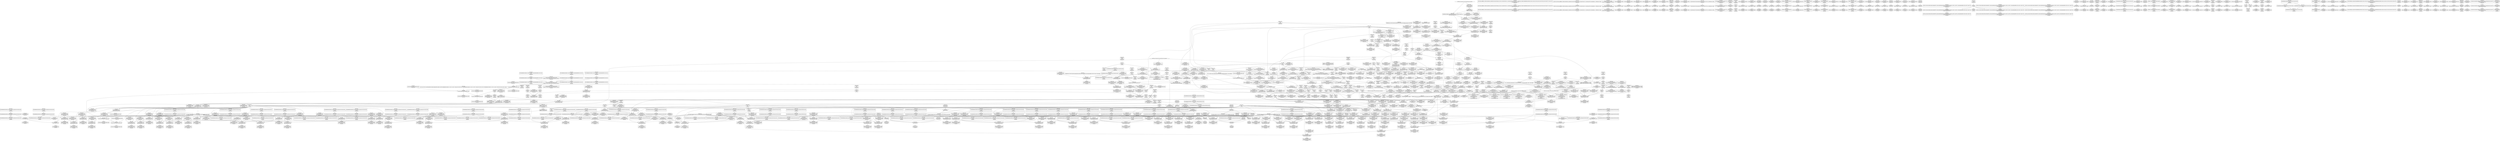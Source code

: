 digraph {
	CE0x5419120 [shape=record,shape=Mrecord,label="{CE0x5419120|get_current:_tmp|*SummSink*}"]
	CE0x549adc0 [shape=record,shape=Mrecord,label="{CE0x549adc0|selinux_inode_getsecurity:_tobool15|security/selinux/hooks.c,3094|*SummSink*}"]
	CE0x54fd230 [shape=record,shape=Mrecord,label="{CE0x54fd230|_call_void_asm_sideeffect_1:_09ud2_0A.pushsection___bug_table,_22a_22_0A2:_09.long_1b_-_2b,_$_0:c_-_2b_0A_09.word_$_1:c_,_0_0A_09.org_2b+$_2:c_0A.popsection_,_i,i,i,_dirflag_,_fpsr_,_flags_(i8*_getelementptr_inbounds_(_25_x_i8_,_25_x_i8_*_.str3,_i32_0,_i32_0),_i32_1575,_i64_12)_#3,_!dbg_!27737,_!srcloc_!27740|security/selinux/hooks.c,1575|*SummSource*}"]
	CE0x54ff4e0 [shape=record,shape=Mrecord,label="{CE0x54ff4e0|cred_has_capability:_tmp8|security/selinux/hooks.c,1575|*SummSink*}"]
	CE0x54fd530 [shape=record,shape=Mrecord,label="{CE0x54fd530|void_(i8*,_i32,_i64)*_asm_sideeffect_1:_09ud2_0A.pushsection___bug_table,_22a_22_0A2:_09.long_1b_-_2b,_$_0:c_-_2b_0A_09.word_$_1:c_,_0_0A_09.org_2b+$_2:c_0A.popsection_,_i,i,i,_dirflag_,_fpsr_,_flags_|*SummSink*}"]
	CE0x54d1f00 [shape=record,shape=Mrecord,label="{CE0x54d1f00|avc_has_perm_noaudit:_avd|Function::avc_has_perm_noaudit&Arg::avd::|*SummSource*}"]
	CE0x540aed0 [shape=record,shape=Mrecord,label="{CE0x540aed0|i64*_getelementptr_inbounds_(_2_x_i64_,_2_x_i64_*___llvm_gcov_ctr131,_i64_0,_i64_1)|*Constant*}"]
	CE0x5424870 [shape=record,shape=Mrecord,label="{CE0x5424870|__llvm_gcov_indirect_counter_increment:_pred}"]
	CE0x54ed110 [shape=record,shape=Mrecord,label="{CE0x54ed110|cred_has_capability:_retval.0}"]
	CE0x54729d0 [shape=record,shape=Mrecord,label="{CE0x54729d0|selinux_inode_getsecurity:_tobool2|security/selinux/hooks.c,3087}"]
	CE0x54a6be0 [shape=record,shape=Mrecord,label="{CE0x54a6be0|i64*_getelementptr_inbounds_(_26_x_i64_,_26_x_i64_*___llvm_gcov_ctr242,_i64_0,_i64_22)|*Constant*|*SummSource*}"]
	CE0x54a8480 [shape=record,shape=Mrecord,label="{CE0x54a8480|selinux_inode_getsecurity:_buffer|Function::selinux_inode_getsecurity&Arg::buffer::}"]
	CE0x54ff690 [shape=record,shape=Mrecord,label="{CE0x54ff690|cred_has_capability:_tmp9|security/selinux/hooks.c,1575|*SummSink*}"]
	CE0x54cedc0 [shape=record,shape=Mrecord,label="{CE0x54cedc0|i16_4|*Constant*|*SummSource*}"]
	CE0x5418250 [shape=record,shape=Mrecord,label="{CE0x5418250|selinux_inode_getsecurity:_tmp7|security/selinux/hooks.c,3075}"]
	CE0x54133f0 [shape=record,shape=Mrecord,label="{CE0x54133f0|selinux_inode_getsecurity:_if.end20|*SummSource*}"]
	CE0x67534f0 [shape=record,shape=Mrecord,label="{CE0x67534f0|selinux_inode_getsecurity:_if.end14|*SummSource*}"]
	CE0x5414d90 [shape=record,shape=Mrecord,label="{CE0x5414d90|selinux_inode_getsecurity:_if.else|*SummSource*}"]
	CE0x5402b30 [shape=record,shape=Mrecord,label="{CE0x5402b30|i64*_getelementptr_inbounds_(_26_x_i64_,_26_x_i64_*___llvm_gcov_ctr242,_i64_0,_i64_0)|*Constant*|*SummSink*}"]
	CE0x54d29b0 [shape=record,shape=Mrecord,label="{CE0x54d29b0|cred_has_capability:_tmp18|security/selinux/hooks.c,1580}"]
	CE0x54e42c0 [shape=record,shape=Mrecord,label="{CE0x54e42c0|avc_audit:_tsid|Function::avc_audit&Arg::tsid::}"]
	CE0x54e9170 [shape=record,shape=Mrecord,label="{CE0x54e9170|i64*_getelementptr_inbounds_(_21_x_i64_,_21_x_i64_*___llvm_gcov_ctr143,_i64_0,_i64_17)|*Constant*|*SummSink*}"]
	CE0x5428700 [shape=record,shape=Mrecord,label="{CE0x5428700|selinux_capable:_tmp5|security/selinux/hooks.c,2008|*SummSink*}"]
	CE0x540b360 [shape=record,shape=Mrecord,label="{CE0x540b360|cred_has_capability:_tmp6|security/selinux/hooks.c,1574|*SummSource*}"]
	CE0x54e53c0 [shape=record,shape=Mrecord,label="{CE0x54e53c0|avc_audit:_result|Function::avc_audit&Arg::result::|*SummSource*}"]
	CE0x5477ad0 [shape=record,shape=Mrecord,label="{CE0x5477ad0|cred_has_capability:_cred|Function::cred_has_capability&Arg::cred::|*SummSource*}"]
	CE0x5472b90 [shape=record,shape=Mrecord,label="{CE0x5472b90|selinux_inode_getsecurity:_tobool2|security/selinux/hooks.c,3087|*SummSource*}"]
	CE0x54d3000 [shape=record,shape=Mrecord,label="{CE0x54d3000|GLOBAL:___llvm_gcov_ctr143|Global_var:__llvm_gcov_ctr143}"]
	CE0x5485120 [shape=record,shape=Mrecord,label="{CE0x5485120|cred_sid:_cred|Function::cred_sid&Arg::cred::|*SummSink*}"]
	CE0x548cfd0 [shape=record,shape=Mrecord,label="{CE0x548cfd0|cred_has_capability:_shl|security/selinux/hooks.c,1559|*SummSink*}"]
	CE0x54cdc60 [shape=record,shape=Mrecord,label="{CE0x54cdc60|i64*_getelementptr_inbounds_(_21_x_i64_,_21_x_i64_*___llvm_gcov_ctr143,_i64_0,_i64_12)|*Constant*}"]
	CE0x5491aa0 [shape=record,shape=Mrecord,label="{CE0x5491aa0|i32_3|*Constant*|*SummSink*}"]
	CE0x5472460 [shape=record,shape=Mrecord,label="{CE0x5472460|selinux_inode_getsecurity:_call1|security/selinux/hooks.c,3087|*SummSource*}"]
	CE0x546c640 [shape=record,shape=Mrecord,label="{CE0x546c640|selinux_inode_getsecurity:_tmp18|security/selinux/hooks.c,3087}"]
	CE0x53efbb0 [shape=record,shape=Mrecord,label="{CE0x53efbb0|selinux_inode_getsecurity:_if.then}"]
	CE0x54d4d90 [shape=record,shape=Mrecord,label="{CE0x54d4d90|COLLAPSED:_GCMRE___llvm_gcov_ctr143_internal_global_21_x_i64_zeroinitializer:_elem_0:default:}"]
	CE0x54addc0 [shape=record,shape=Mrecord,label="{CE0x54addc0|selinux_inode_getsecurity:_tmp57|security/selinux/hooks.c,3104|*SummSink*}"]
	CE0x54d5ae0 [shape=record,shape=Mrecord,label="{CE0x54d5ae0|cred_has_capability:_and|security/selinux/hooks.c,1559|*SummSource*}"]
	CE0x546d850 [shape=record,shape=Mrecord,label="{CE0x546d850|selinux_inode_getsecurity:_tmp19|security/selinux/hooks.c,3087|*SummSink*}"]
	CE0x5407960 [shape=record,shape=Mrecord,label="{CE0x5407960|0:_i8*,_:_SCMRE:_elem_0:default:}"]
	CE0x54f3f00 [shape=record,shape=Mrecord,label="{CE0x54f3f00|i64**_getelementptr_inbounds_(_3_x_i64*_,_3_x_i64*_*___llvm_gcda_edge_table144,_i64_0,_i64_0)|*Constant*|*SummSource*}"]
	CE0x54d5470 [shape=record,shape=Mrecord,label="{CE0x54d5470|VOIDTB_TE_array:_GCE_.str49_private_unnamed_addr_constant_40_x_i8_c_013SELinux:_out_of_range_capability_%d_0A_00_,_align_1:_elem_0:default:}"]
	CE0x54885c0 [shape=record,shape=Mrecord,label="{CE0x54885c0|cred_has_capability:_if.then}"]
	CE0x54a6d00 [shape=record,shape=Mrecord,label="{CE0x54a6d00|selinux_inode_getsecurity:_tmp49|security/selinux/hooks.c,3098|*SummSink*}"]
	CE0x54da140 [shape=record,shape=Mrecord,label="{CE0x54da140|i64*_getelementptr_inbounds_(_21_x_i64_,_21_x_i64_*___llvm_gcov_ctr143,_i64_0,_i64_8)|*Constant*}"]
	CE0x5470e70 [shape=record,shape=Mrecord,label="{CE0x5470e70|i32_33|*Constant*}"]
	CE0x53ed8e0 [shape=record,shape=Mrecord,label="{CE0x53ed8e0|selinux_inode_getsecurity:_out_nofree}"]
	CE0x546c100 [shape=record,shape=Mrecord,label="{CE0x546c100|selinux_inode_getsecurity:_tmp17|security/selinux/hooks.c,3087}"]
	CE0x53f88b0 [shape=record,shape=Mrecord,label="{CE0x53f88b0|selinux_capable:_tmp4|security/selinux/hooks.c,2008|*SummSource*}"]
	CE0x546b5c0 [shape=record,shape=Mrecord,label="{CE0x546b5c0|selinux_inode_getsecurity:_tobool3|security/selinux/hooks.c,3087|*SummSource*}"]
	CE0x5427c70 [shape=record,shape=Mrecord,label="{CE0x5427c70|selinux_capable:_tmp|*SummSource*}"]
	CE0x54759c0 [shape=record,shape=Mrecord,label="{CE0x54759c0|selinux_inode_getsecurity:_tmp9|security/selinux/hooks.c,3076|*SummSource*}"]
	CE0x54246a0 [shape=record,shape=Mrecord,label="{CE0x54246a0|GLOBAL:_cred_sid|*Constant*|*SummSource*}"]
	CE0x547d800 [shape=record,shape=Mrecord,label="{CE0x547d800|i64*_getelementptr_inbounds_(_26_x_i64_,_26_x_i64_*___llvm_gcov_ctr242,_i64_0,_i64_11)|*Constant*|*SummSink*}"]
	CE0x5476ba0 [shape=record,shape=Mrecord,label="{CE0x5476ba0|selinux_inode_getsecurity:_tmp5|security/selinux/hooks.c,3075}"]
	CE0x5408cc0 [shape=record,shape=Mrecord,label="{CE0x5408cc0|_call_void_mcount()_#3}"]
	CE0x54f92a0 [shape=record,shape=Mrecord,label="{CE0x54f92a0|GLOBAL:_cred_sid|*Constant*}"]
	CE0x54fecb0 [shape=record,shape=Mrecord,label="{CE0x54fecb0|_ret_i32_%tmp6,_!dbg_!27716|security/selinux/hooks.c,197}"]
	CE0x54d5a20 [shape=record,shape=Mrecord,label="{CE0x54d5a20|GLOBAL:_cred_sid|*Constant*|*SummSink*}"]
	CE0x54700c0 [shape=record,shape=Mrecord,label="{CE0x54700c0|_ret_%struct.task_struct*_%tmp4,_!dbg_!27714|./arch/x86/include/asm/current.h,14|*SummSink*}"]
	CE0x5400850 [shape=record,shape=Mrecord,label="{CE0x5400850|selinux_inode_getsecurity:_do.body|*SummSource*}"]
	CE0x547d420 [shape=record,shape=Mrecord,label="{CE0x547d420|selinux_inode_getsecurity:_tmp23|security/selinux/hooks.c,3087}"]
	CE0x54efe30 [shape=record,shape=Mrecord,label="{CE0x54efe30|cred_has_capability:_tmp8|security/selinux/hooks.c,1575|*SummSource*}"]
	CE0x54a5bd0 [shape=record,shape=Mrecord,label="{CE0x54a5bd0|selinux_inode_getsecurity:_tmp47|security/selinux/hooks.c,3097|*SummSink*}"]
	CE0x54136a0 [shape=record,shape=Mrecord,label="{CE0x54136a0|selinux_inode_getsecurity:_inode|Function::selinux_inode_getsecurity&Arg::inode::|*SummSource*}"]
	CE0x53fbe00 [shape=record,shape=Mrecord,label="{CE0x53fbe00|selinux_inode_getsecurity:_call|security/selinux/hooks.c,3075|*SummSource*}"]
	CE0x543f500 [shape=record,shape=Mrecord,label="{CE0x543f500|selinux_inode_getsecurity:_tmp15|security/selinux/hooks.c,3087|*SummSink*}"]
	CE0x549ec90 [shape=record,shape=Mrecord,label="{CE0x549ec90|0:_i32,_:_SCRE:_elem_0:default:}"]
	CE0x5439660 [shape=record,shape=Mrecord,label="{CE0x5439660|i64_2|*Constant*}"]
	CE0x546a3d0 [shape=record,shape=Mrecord,label="{CE0x546a3d0|GLOBAL:_selinux_inode_getsecurity.__warned|Global_var:selinux_inode_getsecurity.__warned|*SummSource*}"]
	CE0x546bfd0 [shape=record,shape=Mrecord,label="{CE0x546bfd0|i64_7|*Constant*|*SummSink*}"]
	CE0x54f35b0 [shape=record,shape=Mrecord,label="{CE0x54f35b0|cred_has_capability:_ad|security/selinux/hooks.c, 1555|*SummSource*}"]
	CE0x54cf450 [shape=record,shape=Mrecord,label="{CE0x54cf450|cred_has_capability:_sclass.0}"]
	CE0x5413920 [shape=record,shape=Mrecord,label="{CE0x5413920|i32_10|*Constant*}"]
	CE0x5446340 [shape=record,shape=Mrecord,label="{CE0x5446340|COLLAPSED:_CMRE:_elem_0:default:}"]
	CE0x54e5780 [shape=record,shape=Mrecord,label="{CE0x54e5780|avc_audit:_a|Function::avc_audit&Arg::a::|*SummSource*}"]
	CE0x540e3b0 [shape=record,shape=Mrecord,label="{CE0x540e3b0|i8*_null|*Constant*|*SummSource*}"]
	CE0x541e990 [shape=record,shape=Mrecord,label="{CE0x541e990|%struct.task_struct*_(%struct.task_struct**)*_asm_movq_%gs:$_1:P_,$0_,_r,im,_dirflag_,_fpsr_,_flags_|*SummSink*}"]
	CE0x54ac9d0 [shape=record,shape=Mrecord,label="{CE0x54ac9d0|i32_-95|*Constant*}"]
	CE0x54d0530 [shape=record,shape=Mrecord,label="{CE0x54d0530|avc_has_perm_noaudit:_ssid|Function::avc_has_perm_noaudit&Arg::ssid::|*SummSink*}"]
	CE0x546ea90 [shape=record,shape=Mrecord,label="{CE0x546ea90|i64*_getelementptr_inbounds_(_6_x_i64_,_6_x_i64_*___llvm_gcov_ctr142,_i64_0,_i64_3)|*Constant*}"]
	CE0x54cf2a0 [shape=record,shape=Mrecord,label="{CE0x54cf2a0|i16_47|*Constant*}"]
	CE0x54e90c0 [shape=record,shape=Mrecord,label="{CE0x54e90c0|i64*_getelementptr_inbounds_(_21_x_i64_,_21_x_i64_*___llvm_gcov_ctr143,_i64_0,_i64_17)|*Constant*|*SummSource*}"]
	CE0x54aad30 [shape=record,shape=Mrecord,label="{CE0x54aad30|_call_void_kfree(i8*_%tmp54)_#10,_!dbg_!27776|security/selinux/hooks.c,3101}"]
	CE0x54a13b0 [shape=record,shape=Mrecord,label="{CE0x54a13b0|selinux_inode_getsecurity:_tmp40|security/selinux/hooks.c,3094}"]
	CE0x54c3e00 [shape=record,shape=Mrecord,label="{CE0x54c3e00|selinux_capable:_tmp11|security/selinux/hooks.c,2012|*SummSource*}"]
	CE0x54139c0 [shape=record,shape=Mrecord,label="{CE0x54139c0|i32_10|*Constant*|*SummSource*}"]
	CE0x54777a0 [shape=record,shape=Mrecord,label="{CE0x54777a0|selinux_capable:_ns|Function::selinux_capable&Arg::ns::}"]
	CE0x5471630 [shape=record,shape=Mrecord,label="{CE0x5471630|_ret_i32_%retval.0,_!dbg_!27725|security/selinux/hooks.c,2012}"]
	CE0x5489dc0 [shape=record,shape=Mrecord,label="{CE0x5489dc0|i64*_getelementptr_inbounds_(_6_x_i64_,_6_x_i64_*___llvm_gcov_ctr142,_i64_0,_i64_3)|*Constant*|*SummSource*}"]
	CE0x54002a0 [shape=record,shape=Mrecord,label="{CE0x54002a0|i32_1|*Constant*|*SummSink*}"]
	CE0x54a4670 [shape=record,shape=Mrecord,label="{CE0x54a4670|i64_21|*Constant*|*SummSource*}"]
	CE0x549ae30 [shape=record,shape=Mrecord,label="{CE0x549ae30|selinux_inode_getsecurity:_sid12|security/selinux/hooks.c,3093}"]
	CE0x54f25f0 [shape=record,shape=Mrecord,label="{CE0x54f25f0|cred_has_capability:_tmp4|security/selinux/hooks.c,1570|*SummSource*}"]
	CE0x54d3580 [shape=record,shape=Mrecord,label="{CE0x54d3580|cred_has_capability:_tmp19|security/selinux/hooks.c,1580}"]
	CE0x54a16f0 [shape=record,shape=Mrecord,label="{CE0x54a16f0|selinux_inode_getsecurity:_tmp40|security/selinux/hooks.c,3094|*SummSink*}"]
	CE0x53f7b50 [shape=record,shape=Mrecord,label="{CE0x53f7b50|selinux_capable:_tmp9|security/selinux/hooks.c,2011}"]
	CE0x546f990 [shape=record,shape=Mrecord,label="{CE0x546f990|GLOBAL:_get_current|*Constant*|*SummSink*}"]
	CE0x54d2790 [shape=record,shape=Mrecord,label="{CE0x54d2790|cred_has_capability:_cmp|security/selinux/hooks.c,1580|*SummSink*}"]
	CE0x5401640 [shape=record,shape=Mrecord,label="{CE0x5401640|selinux_inode_getsecurity:_tmp}"]
	CE0x5471cb0 [shape=record,shape=Mrecord,label="{CE0x5471cb0|_ret_i32_%retval.0,_!dbg_!27725|security/selinux/hooks.c,2012|*SummSink*}"]
	CE0x54fb1b0 [shape=record,shape=Mrecord,label="{CE0x54fb1b0|__llvm_gcov_indirect_counter_increment:_counters|Function::__llvm_gcov_indirect_counter_increment&Arg::counters::}"]
	CE0x54a2d30 [shape=record,shape=Mrecord,label="{CE0x54a2d30|selinux_inode_getsecurity:_call13|security/selinux/hooks.c,3093|*SummSink*}"]
	CE0x5478d50 [shape=record,shape=Mrecord,label="{CE0x5478d50|selinux_inode_getsecurity:_tmp11|security/selinux/hooks.c,3087|*SummSink*}"]
	CE0x54d9e90 [shape=record,shape=Mrecord,label="{CE0x54d9e90|i64_12|*Constant*|*SummSource*}"]
	CE0x54edd50 [shape=record,shape=Mrecord,label="{CE0x54edd50|cred_has_capability:_tmp32|security/selinux/hooks.c,1586|*SummSink*}"]
	CE0x54ed600 [shape=record,shape=Mrecord,label="{CE0x54ed600|cred_has_capability:_retval.0|*SummSink*}"]
	CE0x5424800 [shape=record,shape=Mrecord,label="{CE0x5424800|__llvm_gcov_indirect_counter_increment:_tmp}"]
	CE0x5414ad0 [shape=record,shape=Mrecord,label="{CE0x5414ad0|selinux_inode_getsecurity:_if.then19}"]
	CE0x54df180 [shape=record,shape=Mrecord,label="{CE0x54df180|i64**_getelementptr_inbounds_(_3_x_i64*_,_3_x_i64*_*___llvm_gcda_edge_table144,_i64_0,_i64_2)|*Constant*}"]
	CE0x541d3f0 [shape=record,shape=Mrecord,label="{CE0x541d3f0|cred_has_capability:_sw.default}"]
	CE0x5428d90 [shape=record,shape=Mrecord,label="{CE0x5428d90|selinux_capable:_bb}"]
	CE0x54cd9b0 [shape=record,shape=Mrecord,label="{CE0x54cd9b0|cred_has_capability:_tmp16|security/selinux/hooks.c,1576}"]
	CE0x548d370 [shape=record,shape=Mrecord,label="{CE0x548d370|_call_void_mcount()_#3}"]
	CE0x5422c50 [shape=record,shape=Mrecord,label="{CE0x5422c50|cred_sid:_tmp4|*LoadInst*|security/selinux/hooks.c,196|*SummSource*}"]
	CE0x5492300 [shape=record,shape=Mrecord,label="{CE0x5492300|selinux_inode_getsecurity:_sid|security/selinux/hooks.c,3090|*SummSink*}"]
	CE0x5484370 [shape=record,shape=Mrecord,label="{CE0x5484370|_ret_i32_%retval.0,_!dbg_!27779|security/selinux/hooks.c,3104}"]
	CE0x5477940 [shape=record,shape=Mrecord,label="{CE0x5477940|cred_has_capability:_audit|Function::cred_has_capability&Arg::audit::}"]
	CE0x54cce20 [shape=record,shape=Mrecord,label="{CE0x54cce20|cred_has_capability:_tmp14|security/selinux/hooks.c,1575|*SummSink*}"]
	CE0x5476c10 [shape=record,shape=Mrecord,label="{CE0x5476c10|selinux_inode_getsecurity:_tmp5|security/selinux/hooks.c,3075|*SummSource*}"]
	CE0x549b1b0 [shape=record,shape=Mrecord,label="{CE0x549b1b0|selinux_inode_getsecurity:_sid12|security/selinux/hooks.c,3093|*SummSink*}"]
	CE0x541e6e0 [shape=record,shape=Mrecord,label="{CE0x541e6e0|selinux_inode_getsecurity:_frombool|*SummSink*}"]
	CE0x541ffe0 [shape=record,shape=Mrecord,label="{CE0x541ffe0|selinux_capable:_if.end}"]
	CE0x54f1010 [shape=record,shape=Mrecord,label="{CE0x54f1010|__llvm_gcov_indirect_counter_increment:_predecessor|Function::__llvm_gcov_indirect_counter_increment&Arg::predecessor::}"]
	CE0x54e2270 [shape=record,shape=Mrecord,label="{CE0x54e2270|i64_13|*Constant*}"]
	CE0x54eccb0 [shape=record,shape=Mrecord,label="{CE0x54eccb0|i32_-22|*Constant*|*SummSource*}"]
	CE0x5418f10 [shape=record,shape=Mrecord,label="{CE0x5418f10|selinux_capable:_return}"]
	CE0x54f4e80 [shape=record,shape=Mrecord,label="{CE0x54f4e80|i32_1|*Constant*}"]
	CE0x54470c0 [shape=record,shape=Mrecord,label="{CE0x54470c0|selinux_capable:_tmp1|*SummSink*}"]
	CE0x54ebc30 [shape=record,shape=Mrecord,label="{CE0x54ebc30|cred_has_capability:_tmp31|security/selinux/hooks.c,1585|*SummSink*}"]
	CE0x54ffd90 [shape=record,shape=Mrecord,label="{CE0x54ffd90|i32_-1|*Constant*}"]
	CE0x54e7840 [shape=record,shape=Mrecord,label="{CE0x54e7840|cred_has_capability:_tmp24|security/selinux/hooks.c,1582}"]
	CE0x54e6860 [shape=record,shape=Mrecord,label="{CE0x54e6860|i64_15|*Constant*|*SummSource*}"]
	CE0x54134f0 [shape=record,shape=Mrecord,label="{CE0x54134f0|selinux_inode_getsecurity:_if.end20|*SummSink*}"]
	CE0x549f920 [shape=record,shape=Mrecord,label="{CE0x549f920|GLOBAL:_security_sid_to_context_force|*Constant*|*SummSource*}"]
	CE0x5469570 [shape=record,shape=Mrecord,label="{CE0x5469570|selinux_inode_getsecurity:_tobool9|security/selinux/hooks.c,3089}"]
	CE0x54ffef0 [shape=record,shape=Mrecord,label="{CE0x54ffef0|__llvm_gcov_indirect_counter_increment:_exit}"]
	CE0x54e6000 [shape=record,shape=Mrecord,label="{CE0x54e6000|cred_has_capability:_tobool|security/selinux/hooks.c,1582}"]
	CE0x54fea60 [shape=record,shape=Mrecord,label="{CE0x54fea60|cred_sid:_tmp6|security/selinux/hooks.c,197|*SummSink*}"]
	CE0x54f23a0 [shape=record,shape=Mrecord,label="{CE0x54f23a0|cred_has_capability:_tmp4|security/selinux/hooks.c,1570}"]
	CE0x5471880 [shape=record,shape=Mrecord,label="{CE0x5471880|selinux_capable:_audit|Function::selinux_capable&Arg::audit::|*SummSource*}"]
	CE0x54f78e0 [shape=record,shape=Mrecord,label="{CE0x54f78e0|i64*_getelementptr_inbounds_(_21_x_i64_,_21_x_i64_*___llvm_gcov_ctr143,_i64_0,_i64_0)|*Constant*}"]
	CE0x5499ea0 [shape=record,shape=Mrecord,label="{CE0x5499ea0|selinux_inode_getsecurity:_tmp34|security/selinux/hooks.c,3090}"]
	CE0x5437c00 [shape=record,shape=Mrecord,label="{CE0x5437c00|get_current:_tmp2}"]
	CE0x54692e0 [shape=record,shape=Mrecord,label="{CE0x54692e0|selinux_inode_getsecurity:_tobool9|security/selinux/hooks.c,3089|*SummSink*}"]
	CE0x547aa40 [shape=record,shape=Mrecord,label="{CE0x547aa40|GLOBAL:_lockdep_rcu_suspicious|*Constant*|*SummSource*}"]
	CE0x5421020 [shape=record,shape=Mrecord,label="{CE0x5421020|i64_0|*Constant*}"]
	CE0x5421ad0 [shape=record,shape=Mrecord,label="{CE0x5421ad0|selinux_inode_getsecurity:_tmp29|security/selinux/hooks.c,3089|*SummSource*}"]
	CE0x53f9160 [shape=record,shape=Mrecord,label="{CE0x53f9160|cred_has_capability:_if.end10}"]
	CE0x5475da0 [shape=record,shape=Mrecord,label="{CE0x5475da0|i64*_getelementptr_inbounds_(_26_x_i64_,_26_x_i64_*___llvm_gcov_ctr242,_i64_0,_i64_4)|*Constant*}"]
	CE0x5500070 [shape=record,shape=Mrecord,label="{CE0x5500070|cred_has_capability:_tmp7|security/selinux/hooks.c,1574|*SummSink*}"]
	CE0x5468ae0 [shape=record,shape=Mrecord,label="{CE0x5468ae0|GLOBAL:_cred_has_capability|*Constant*|*SummSource*}"]
	CE0x548d210 [shape=record,shape=Mrecord,label="{CE0x548d210|0:_i8,_8:_i32,_24:_%struct.selinux_audit_data*,_:_SCMRE_0,1_|*MultipleSource*|security/selinux/hooks.c, 1555|security/selinux/hooks.c,1562}"]
	CE0x53fc930 [shape=record,shape=Mrecord,label="{CE0x53fc930|selinux_inode_getsecurity:_tmp4|security/selinux/hooks.c,3075}"]
	CE0x540af40 [shape=record,shape=Mrecord,label="{CE0x540af40|i64*_getelementptr_inbounds_(_2_x_i64_,_2_x_i64_*___llvm_gcov_ctr131,_i64_0,_i64_1)|*Constant*|*SummSource*}"]
	CE0x53ec820 [shape=record,shape=Mrecord,label="{CE0x53ec820|selinux_inode_getsecurity:_land.lhs.true|*SummSource*}"]
	CE0x546a060 [shape=record,shape=Mrecord,label="{CE0x546a060|i64_14|*Constant*|*SummSource*}"]
	CE0x54170e0 [shape=record,shape=Mrecord,label="{CE0x54170e0|selinux_inode_getsecurity:_return|*SummSource*}"]
	CE0x54f4aa0 [shape=record,shape=Mrecord,label="{CE0x54f4aa0|i32_0|*Constant*}"]
	CE0x548c540 [shape=record,shape=Mrecord,label="{CE0x548c540|i32_0|*Constant*}"]
	CE0x5470820 [shape=record,shape=Mrecord,label="{CE0x5470820|selinux_inode_getsecurity:_cred|security/selinux/hooks.c,3087|*SummSource*}"]
	CE0x5469cf0 [shape=record,shape=Mrecord,label="{CE0x5469cf0|i64_13|*Constant*|*SummSource*}"]
	CE0x53f7d80 [shape=record,shape=Mrecord,label="{CE0x53f7d80|cred_has_capability:_tmp1}"]
	CE0x5468c10 [shape=record,shape=Mrecord,label="{CE0x5468c10|GLOBAL:_cred_has_capability|*Constant*|*SummSink*}"]
	CE0x54dba10 [shape=record,shape=Mrecord,label="{CE0x54dba10|cred_has_capability:_tmp13|security/selinux/hooks.c,1575|*SummSink*}"]
	CE0x54e64b0 [shape=record,shape=Mrecord,label="{CE0x54e64b0|i64_16|*Constant*}"]
	CE0x5414c60 [shape=record,shape=Mrecord,label="{CE0x5414c60|selinux_inode_getsecurity:_if.else}"]
	CE0x54eddc0 [shape=record,shape=Mrecord,label="{CE0x54eddc0|cred_has_capability:_tmp33|security/selinux/hooks.c,1586|*SummSink*}"]
	CE0x54f21a0 [shape=record,shape=Mrecord,label="{CE0x54f21a0|__llvm_gcov_indirect_counter_increment:_tmp6|*SummSink*}"]
	CE0x541b190 [shape=record,shape=Mrecord,label="{CE0x541b190|selinux_capable:_tmp7|security/selinux/hooks.c,2009|*SummSink*}"]
	CE0x54ebf50 [shape=record,shape=Mrecord,label="{CE0x54ebf50|cred_has_capability:_tmp31|security/selinux/hooks.c,1585}"]
	CE0x5437c70 [shape=record,shape=Mrecord,label="{CE0x5437c70|get_current:_tmp2|*SummSource*}"]
	CE0x54782e0 [shape=record,shape=Mrecord,label="{CE0x54782e0|cred_has_capability:_audit|Function::cred_has_capability&Arg::audit::|*SummSource*}"]
	CE0x543b2d0 [shape=record,shape=Mrecord,label="{CE0x543b2d0|cred_has_capability:_shr|security/selinux/hooks.c,1565|*SummSink*}"]
	CE0x54e4080 [shape=record,shape=Mrecord,label="{CE0x54e4080|avc_audit:_ssid|Function::avc_audit&Arg::ssid::|*SummSource*}"]
	CE0x546cf70 [shape=record,shape=Mrecord,label="{CE0x546cf70|selinux_inode_getsecurity:_tmp35|security/selinux/hooks.c,3093|*SummSink*}"]
	CE0x6753560 [shape=record,shape=Mrecord,label="{CE0x6753560|selinux_inode_getsecurity:_if.end20}"]
	CE0x5425900 [shape=record,shape=Mrecord,label="{CE0x5425900|__llvm_gcov_indirect_counter_increment:_tmp|*SummSink*}"]
	CE0x5469eb0 [shape=record,shape=Mrecord,label="{CE0x5469eb0|i64_13|*Constant*|*SummSink*}"]
	CE0x54a1f90 [shape=record,shape=Mrecord,label="{CE0x54a1f90|selinux_inode_getsecurity:_tmp42|security/selinux/hooks.c,3095}"]
	CE0x54ea470 [shape=record,shape=Mrecord,label="{CE0x54ea470|i64*_getelementptr_inbounds_(_21_x_i64_,_21_x_i64_*___llvm_gcov_ctr143,_i64_0,_i64_18)|*Constant*|*SummSink*}"]
	CE0x5438080 [shape=record,shape=Mrecord,label="{CE0x5438080|selinux_inode_getsecurity:_tmp|*SummSink*}"]
	CE0x543ba80 [shape=record,shape=Mrecord,label="{CE0x543ba80|selinux_inode_getsecurity:_size|security/selinux/hooks.c, 3070|*SummSink*}"]
	CE0x5467b60 [shape=record,shape=Mrecord,label="{CE0x5467b60|selinux_capable:_cred|Function::selinux_capable&Arg::cred::|*SummSink*}"]
	CE0x54a0950 [shape=record,shape=Mrecord,label="{CE0x54a0950|selinux_inode_getsecurity:_tmp44|security/selinux/hooks.c,3096|*SummSink*}"]
	CE0x540a5d0 [shape=record,shape=Mrecord,label="{CE0x540a5d0|cred_sid:_tmp1}"]
	CE0x54a30e0 [shape=record,shape=Mrecord,label="{CE0x54a30e0|GLOBAL:_security_sid_to_context|*Constant*|*SummSource*}"]
	CE0x54d01d0 [shape=record,shape=Mrecord,label="{CE0x54d01d0|avc_has_perm_noaudit:_entry|*SummSink*}"]
	CE0x54f5b20 [shape=record,shape=Mrecord,label="{CE0x54f5b20|cred_has_capability:_tmp3|security/selinux/hooks.c,1567|*SummSink*}"]
	CE0x53ef930 [shape=record,shape=Mrecord,label="{CE0x53ef930|selinux_inode_getsecurity:_return}"]
	CE0x54d5150 [shape=record,shape=Mrecord,label="{CE0x54d5150|i8*_getelementptr_inbounds_(_40_x_i8_,_40_x_i8_*_.str49,_i32_0,_i32_0)|*Constant*|*SummSource*}"]
	CE0x54cd640 [shape=record,shape=Mrecord,label="{CE0x54cd640|cred_has_capability:_tmp15|security/selinux/hooks.c,1575|*SummSink*}"]
	CE0x6788e30 [shape=record,shape=Mrecord,label="{CE0x6788e30|selinux_inode_getsecurity:_if.end17|*SummSource*}"]
	CE0x5490990 [shape=record,shape=Mrecord,label="{CE0x5490990|i64*_getelementptr_inbounds_(_26_x_i64_,_26_x_i64_*___llvm_gcov_ctr242,_i64_0,_i64_15)|*Constant*|*SummSource*}"]
	CE0x54a2310 [shape=record,shape=Mrecord,label="{CE0x54a2310|i64*_getelementptr_inbounds_(_26_x_i64_,_26_x_i64_*___llvm_gcov_ctr242,_i64_0,_i64_19)|*Constant*}"]
	CE0x5484530 [shape=record,shape=Mrecord,label="{CE0x5484530|_ret_i32_%retval.0,_!dbg_!27779|security/selinux/hooks.c,3104|*SummSource*}"]
	CE0x548b4b0 [shape=record,shape=Mrecord,label="{CE0x548b4b0|_call_void_mcount()_#3|*SummSink*}"]
	CE0x54cec10 [shape=record,shape=Mrecord,label="{CE0x54cec10|avc_has_perm_noaudit:_flags|Function::avc_has_perm_noaudit&Arg::flags::}"]
	CE0x5447a50 [shape=record,shape=Mrecord,label="{CE0x5447a50|cred_has_capability:_sw.bb2|*SummSink*}"]
	CE0x54237c0 [shape=record,shape=Mrecord,label="{CE0x54237c0|cred_has_capability:_u|security/selinux/hooks.c,1563|*SummSink*}"]
	CE0x54a0cd0 [shape=record,shape=Mrecord,label="{CE0x54a0cd0|selinux_inode_getsecurity:_tobool18|security/selinux/hooks.c,3097}"]
	CE0x54ebb50 [shape=record,shape=Mrecord,label="{CE0x54ebb50|i64*_getelementptr_inbounds_(_21_x_i64_,_21_x_i64_*___llvm_gcov_ctr143,_i64_0,_i64_19)|*Constant*|*SummSink*}"]
	CE0x54ff700 [shape=record,shape=Mrecord,label="{CE0x54ff700|_call_void_asm_sideeffect_1:_09ud2_0A.pushsection___bug_table,_22a_22_0A2:_09.long_1b_-_2b,_$_0:c_-_2b_0A_09.word_$_1:c_,_0_0A_09.org_2b+$_2:c_0A.popsection_,_i,i,i,_dirflag_,_fpsr_,_flags_(i8*_getelementptr_inbounds_(_25_x_i8_,_25_x_i8_*_.str3,_i32_0,_i32_0),_i32_1575,_i64_12)_#3,_!dbg_!27737,_!srcloc_!27740|security/selinux/hooks.c,1575}"]
	CE0x54ade30 [shape=record,shape=Mrecord,label="{CE0x54ade30|selinux_inode_getsecurity:_tmp58|security/selinux/hooks.c,3104|*SummSink*}"]
	CE0x548bf20 [shape=record,shape=Mrecord,label="{CE0x548bf20|cred_has_capability:_type|security/selinux/hooks.c,1562}"]
	CE0x5423910 [shape=record,shape=Mrecord,label="{CE0x5423910|cred_has_capability:_cap1|security/selinux/hooks.c,1563|*SummSource*}"]
	CE0x54a9c80 [shape=record,shape=Mrecord,label="{CE0x54a9c80|selinux_inode_getsecurity:_tmp53|security/selinux/hooks.c,3101|*SummSource*}"]
	CE0x5491340 [shape=record,shape=Mrecord,label="{CE0x5491340|selinux_inode_getsecurity:_tmp33|security/selinux/hooks.c,3090|*SummSource*}"]
	CE0x54abac0 [shape=record,shape=Mrecord,label="{CE0x54abac0|i64*_getelementptr_inbounds_(_26_x_i64_,_26_x_i64_*___llvm_gcov_ctr242,_i64_0,_i64_24)|*Constant*|*SummSource*}"]
	CE0x5473230 [shape=record,shape=Mrecord,label="{CE0x5473230|i64*_getelementptr_inbounds_(_6_x_i64_,_6_x_i64_*___llvm_gcov_ctr142,_i64_0,_i64_4)|*Constant*}"]
	CE0x54d6180 [shape=record,shape=Mrecord,label="{CE0x54d6180|__llvm_gcov_indirect_counter_increment:_counter|*SummSink*}"]
	CE0x543e7b0 [shape=record,shape=Mrecord,label="{CE0x543e7b0|selinux_inode_getsecurity:_tmp13|security/selinux/hooks.c,3087|*SummSource*}"]
	CE0x54e1890 [shape=record,shape=Mrecord,label="{CE0x54e1890|0:_i32,_4:_i32,_8:_i32,_12:_i32,_:_CMRE_8,12_|*MultipleSource*|security/selinux/hooks.c,196|security/selinux/hooks.c,197|*LoadInst*|security/selinux/hooks.c,196}"]
	CE0x54710f0 [shape=record,shape=Mrecord,label="{CE0x54710f0|i32_33|*Constant*|*SummSink*}"]
	CE0x54a4cf0 [shape=record,shape=Mrecord,label="{CE0x54a4cf0|selinux_inode_getsecurity:_tmp45|security/selinux/hooks.c,3097|*SummSource*}"]
	CE0x54d9e20 [shape=record,shape=Mrecord,label="{CE0x54d9e20|i64_12|*Constant*}"]
	CE0x546a200 [shape=record,shape=Mrecord,label="{CE0x546a200|selinux_inode_getsecurity:_tmp28|security/selinux/hooks.c,3089}"]
	CE0x53fca70 [shape=record,shape=Mrecord,label="{CE0x53fca70|selinux_inode_getsecurity:_tmp4|security/selinux/hooks.c,3075|*SummSink*}"]
	CE0x540c030 [shape=record,shape=Mrecord,label="{CE0x540c030|get_current:_tmp4|./arch/x86/include/asm/current.h,14|*SummSource*}"]
	CE0x54dc4e0 [shape=record,shape=Mrecord,label="{CE0x54dc4e0|cred_has_capability:_tmp10|security/selinux/hooks.c,1575|*SummSource*}"]
	CE0x543de40 [shape=record,shape=Mrecord,label="{CE0x543de40|i64_6|*Constant*}"]
	CE0x54cf310 [shape=record,shape=Mrecord,label="{CE0x54cf310|i16_47|*Constant*|*SummSource*}"]
	CE0x54ee900 [shape=record,shape=Mrecord,label="{CE0x54ee900|i64*_getelementptr_inbounds_(_2_x_i64_,_2_x_i64_*___llvm_gcov_ctr131,_i64_0,_i64_0)|*Constant*|*SummSink*}"]
	CE0x5407840 [shape=record,shape=Mrecord,label="{CE0x5407840|selinux_inode_getsecurity:_frombool|*SummSource*}"]
	CE0x54a41a0 [shape=record,shape=Mrecord,label="{CE0x54a41a0|i64_20|*Constant*|*SummSource*}"]
	CE0x54ad070 [shape=record,shape=Mrecord,label="{CE0x54ad070|selinux_inode_getsecurity:_retval.0}"]
	CE0x5473360 [shape=record,shape=Mrecord,label="{CE0x5473360|i64*_getelementptr_inbounds_(_6_x_i64_,_6_x_i64_*___llvm_gcov_ctr142,_i64_0,_i64_4)|*Constant*|*SummSource*}"]
	CE0x540e5a0 [shape=record,shape=Mrecord,label="{CE0x540e5a0|i8*_null|*Constant*|*SummSink*}"]
	CE0x54d6430 [shape=record,shape=Mrecord,label="{CE0x54d6430|cred_has_capability:_avd|security/selinux/hooks.c, 1556|*SummSource*}"]
	CE0x549eb50 [shape=record,shape=Mrecord,label="{CE0x549eb50|GLOBAL:_security_sid_to_context_force|*Constant*|*SummSink*}"]
	CE0x54e1260 [shape=record,shape=Mrecord,label="{CE0x54e1260|cred_sid:_sid|security/selinux/hooks.c,197|*SummSource*}"]
	CE0x54a3540 [shape=record,shape=Mrecord,label="{CE0x54a3540|selinux_inode_getsecurity:_error.0|*SummSink*}"]
	CE0x54e3c50 [shape=record,shape=Mrecord,label="{CE0x54e3c50|avc_audit:_entry}"]
	CE0x54ed180 [shape=record,shape=Mrecord,label="{CE0x54ed180|cred_has_capability:_retval.0|*SummSource*}"]
	CE0x68b9360 [shape=record,shape=Mrecord,label="{CE0x68b9360|selinux_inode_getsecurity:_if.end14|*SummSink*}"]
	CE0x5400e60 [shape=record,shape=Mrecord,label="{CE0x5400e60|selinux_inode_getsecurity:_tmp6|security/selinux/hooks.c,3075}"]
	CE0x549a2a0 [shape=record,shape=Mrecord,label="{CE0x549a2a0|selinux_inode_getsecurity:_tmp34|security/selinux/hooks.c,3090|*SummSink*}"]
	CE0x54e5140 [shape=record,shape=Mrecord,label="{CE0x54e5140|avc_audit:_avd|Function::avc_audit&Arg::avd::|*SummSink*}"]
	CE0x54a5df0 [shape=record,shape=Mrecord,label="{CE0x54a5df0|selinux_inode_getsecurity:_tmp48|security/selinux/hooks.c,3097}"]
	CE0x548c930 [shape=record,shape=Mrecord,label="{CE0x548c930|cred_has_capability:_shr|security/selinux/hooks.c,1565}"]
	CE0x54ecb00 [shape=record,shape=Mrecord,label="{CE0x54ecb00|cred_has_capability:_tmp32|security/selinux/hooks.c,1586|*SummSource*}"]
	CE0x5415290 [shape=record,shape=Mrecord,label="{CE0x5415290|cred_has_capability:_do.body4}"]
	CE0x54703b0 [shape=record,shape=Mrecord,label="{CE0x54703b0|i32_78|*Constant*}"]
	CE0x54cce90 [shape=record,shape=Mrecord,label="{CE0x54cce90|cred_has_capability:_tmp16|security/selinux/hooks.c,1576|*SummSource*}"]
	CE0x5469800 [shape=record,shape=Mrecord,label="{CE0x5469800|selinux_inode_getsecurity:_tobool9|security/selinux/hooks.c,3089|*SummSource*}"]
	CE0x54221d0 [shape=record,shape=Mrecord,label="{CE0x54221d0|selinux_capable:_call|security/selinux/hooks.c,2007}"]
	CE0x549c0b0 [shape=record,shape=Mrecord,label="{CE0x549c0b0|i64_18|*Constant*|*SummSink*}"]
	CE0x547e190 [shape=record,shape=Mrecord,label="{CE0x547e190|selinux_inode_getsecurity:_tmp24|security/selinux/hooks.c,3087|*SummSink*}"]
	CE0x54a6830 [shape=record,shape=Mrecord,label="{CE0x54a6830|i64*_getelementptr_inbounds_(_26_x_i64_,_26_x_i64_*___llvm_gcov_ctr242,_i64_0,_i64_22)|*Constant*}"]
	CE0x5437910 [shape=record,shape=Mrecord,label="{CE0x5437910|_call_void_mcount()_#3|*SummSink*}"]
	CE0x5491e50 [shape=record,shape=Mrecord,label="{CE0x5491e50|selinux_inode_getsecurity:_sid|security/selinux/hooks.c,3090|*SummSource*}"]
	CE0x54291c0 [shape=record,shape=Mrecord,label="{CE0x54291c0|selinux_inode_getsecurity:_if.then10|*SummSink*}"]
	CE0x53f4d20 [shape=record,shape=Mrecord,label="{CE0x53f4d20|selinux_inode_getsecurity:_tmp5|security/selinux/hooks.c,3075|*SummSink*}"]
	CE0x54000c0 [shape=record,shape=Mrecord,label="{CE0x54000c0|get_current:_tmp1}"]
	CE0x54d5c90 [shape=record,shape=Mrecord,label="{CE0x54d5c90|cred_sid:_entry|*SummSource*}"]
	CE0x5500dd0 [shape=record,shape=Mrecord,label="{CE0x5500dd0|_call_void___llvm_gcov_indirect_counter_increment(i32*___llvm_gcov_global_state_pred145,_i64**_getelementptr_inbounds_(_3_x_i64*_,_3_x_i64*_*___llvm_gcda_edge_table144,_i64_0,_i64_0)),_!dbg_!27734|security/selinux/hooks.c,1574|*SummSink*}"]
	CE0x54dd930 [shape=record,shape=Mrecord,label="{CE0x54dd930|_ret_void|*SummSink*}"]
	CE0x54de0a0 [shape=record,shape=Mrecord,label="{CE0x54de0a0|_call_void_mcount()_#3|*SummSink*}"]
	CE0x5478aa0 [shape=record,shape=Mrecord,label="{CE0x5478aa0|selinux_capable:_ns|Function::selinux_capable&Arg::ns::|*SummSink*}"]
	CE0x54fe0f0 [shape=record,shape=Mrecord,label="{CE0x54fe0f0|cred_has_capability:_call8|security/selinux/hooks.c,1581|*SummSink*}"]
	CE0x546d510 [shape=record,shape=Mrecord,label="{CE0x546d510|selinux_inode_getsecurity:_tmp19|security/selinux/hooks.c,3087}"]
	CE0x54ebbc0 [shape=record,shape=Mrecord,label="{CE0x54ebbc0|cred_has_capability:_tmp30|security/selinux/hooks.c,1585|*SummSink*}"]
	CE0x5470f50 [shape=record,shape=Mrecord,label="{CE0x5470f50|i32_33|*Constant*|*SummSource*}"]
	CE0x549cf10 [shape=record,shape=Mrecord,label="{CE0x549cf10|i64_18|*Constant*}"]
	CE0x548bd60 [shape=record,shape=Mrecord,label="{CE0x548bd60|cred_sid:_tmp2|*SummSource*}"]
	CE0x5417320 [shape=record,shape=Mrecord,label="{CE0x5417320|selinux_inode_getsecurity:_if.end6|*SummSource*}"]
	CE0x5400050 [shape=record,shape=Mrecord,label="{CE0x5400050|i64_1|*Constant*}"]
	CE0x543d780 [shape=record,shape=Mrecord,label="{CE0x543d780|selinux_inode_getsecurity:_tobool2|security/selinux/hooks.c,3087|*SummSink*}"]
	CE0x547d500 [shape=record,shape=Mrecord,label="{CE0x547d500|i64*_getelementptr_inbounds_(_26_x_i64_,_26_x_i64_*___llvm_gcov_ctr242,_i64_0,_i64_11)|*Constant*}"]
	CE0x5472f80 [shape=record,shape=Mrecord,label="{CE0x5472f80|selinux_inode_getsecurity:_tmp8|security/selinux/hooks.c,3076|*SummSink*}"]
	CE0x5468490 [shape=record,shape=Mrecord,label="{CE0x5468490|selinux_capable:_call1|security/selinux/hooks.c,2011|*SummSink*}"]
	CE0x546faf0 [shape=record,shape=Mrecord,label="{CE0x546faf0|get_current:_entry}"]
	CE0x54f7530 [shape=record,shape=Mrecord,label="{CE0x54f7530|i64**_getelementptr_inbounds_(_3_x_i64*_,_3_x_i64*_*___llvm_gcda_edge_table144,_i64_0,_i64_0)|*Constant*}"]
	CE0x54e3980 [shape=record,shape=Mrecord,label="{CE0x54e3980|GLOBAL:_avc_audit|*Constant*|*SummSource*}"]
	CE0x541e160 [shape=record,shape=Mrecord,label="{CE0x541e160|cred_has_capability:_sw.bb|*SummSink*}"]
	CE0x54fe970 [shape=record,shape=Mrecord,label="{CE0x54fe970|cred_sid:_tmp6|security/selinux/hooks.c,197|*SummSource*}"]
	CE0x54190b0 [shape=record,shape=Mrecord,label="{CE0x54190b0|get_current:_tmp|*SummSource*}"]
	CE0x54dbe00 [shape=record,shape=Mrecord,label="{CE0x54dbe00|cred_has_capability:_tmp14|security/selinux/hooks.c,1575}"]
	CE0x5428e50 [shape=record,shape=Mrecord,label="{CE0x5428e50|selinux_capable:_bb|*SummSource*}"]
	CE0x54e83d0 [shape=record,shape=Mrecord,label="{CE0x54e83d0|cred_has_capability:_tmp25|security/selinux/hooks.c,1582}"]
	CE0x54846f0 [shape=record,shape=Mrecord,label="{CE0x54846f0|_ret_i32_%retval.0,_!dbg_!27779|security/selinux/hooks.c,3104|*SummSink*}"]
	CE0x54e4190 [shape=record,shape=Mrecord,label="{CE0x54e4190|avc_audit:_ssid|Function::avc_audit&Arg::ssid::|*SummSink*}"]
	CE0x546ee90 [shape=record,shape=Mrecord,label="{CE0x546ee90|selinux_inode_getsecurity:_call7|security/selinux/hooks.c,3087}"]
	CE0x5424b00 [shape=record,shape=Mrecord,label="{CE0x5424b00|__llvm_gcov_indirect_counter_increment:_pred|*SummSink*}"]
	CE0x54e07e0 [shape=record,shape=Mrecord,label="{CE0x54e07e0|cred_has_capability:_sw.default|*SummSink*}"]
	CE0x54a55e0 [shape=record,shape=Mrecord,label="{CE0x54a55e0|selinux_inode_getsecurity:_tmp46|security/selinux/hooks.c,3097|*SummSink*}"]
	CE0x5468630 [shape=record,shape=Mrecord,label="{CE0x5468630|selinux_capable:_call1|security/selinux/hooks.c,2011}"]
	CE0x547d870 [shape=record,shape=Mrecord,label="{CE0x547d870|selinux_inode_getsecurity:_tmp23|security/selinux/hooks.c,3087|*SummSink*}"]
	CE0x54a7d10 [shape=record,shape=Mrecord,label="{CE0x54a7d10|0:_i8*,_:_CME:_elem_0:default:}"]
	CE0x5476960 [shape=record,shape=Mrecord,label="{CE0x5476960|i64_0|*Constant*|*SummSource*}"]
	CE0x54d4bd0 [shape=record,shape=Mrecord,label="{CE0x54d4bd0|i64*_getelementptr_inbounds_(_21_x_i64_,_21_x_i64_*___llvm_gcov_ctr143,_i64_0,_i64_0)|*Constant*|*SummSource*}"]
	CE0x540eac0 [shape=record,shape=Mrecord,label="{CE0x540eac0|selinux_inode_getsecurity:_if.then|*SummSource*}"]
	CE0x53ef890 [shape=record,shape=Mrecord,label="{CE0x53ef890|selinux_inode_getsecurity:_if.then19|*SummSink*}"]
	CE0x54f68a0 [shape=record,shape=Mrecord,label="{CE0x54f68a0|i64*_getelementptr_inbounds_(_21_x_i64_,_21_x_i64_*___llvm_gcov_ctr143,_i64_0,_i64_4)|*Constant*|*SummSink*}"]
	CE0x5420df0 [shape=record,shape=Mrecord,label="{CE0x5420df0|cred_sid:_tmp|*SummSource*}"]
	CE0x54dfc00 [shape=record,shape=Mrecord,label="{CE0x54dfc00|cred_has_capability:_sw.epilog|*SummSource*}"]
	CE0x54cef30 [shape=record,shape=Mrecord,label="{CE0x54cef30|i16_4|*Constant*|*SummSink*}"]
	CE0x549fcb0 [shape=record,shape=Mrecord,label="{CE0x549fcb0|selinux_inode_getsecurity:_tmp43|security/selinux/hooks.c,3095}"]
	CE0x54d3fe0 [shape=record,shape=Mrecord,label="{CE0x54d3fe0|cred_has_capability:_tmp21|security/selinux/hooks.c,1580}"]
	CE0x53fc630 [shape=record,shape=Mrecord,label="{CE0x53fc630|i64_2|*Constant*|*SummSource*}"]
	CE0x54722a0 [shape=record,shape=Mrecord,label="{CE0x54722a0|selinux_inode_getsecurity:_call1|security/selinux/hooks.c,3087}"]
	CE0x54490d0 [shape=record,shape=Mrecord,label="{CE0x54490d0|get_current:_tmp3|*SummSource*}"]
	CE0x54ccd00 [shape=record,shape=Mrecord,label="{CE0x54ccd00|i64*_getelementptr_inbounds_(_21_x_i64_,_21_x_i64_*___llvm_gcov_ctr143,_i64_0,_i64_11)|*Constant*|*SummSource*}"]
	CE0x543df80 [shape=record,shape=Mrecord,label="{CE0x543df80|i64_6|*Constant*|*SummSink*}"]
	CE0x547c2d0 [shape=record,shape=Mrecord,label="{CE0x547c2d0|selinux_inode_getsecurity:_tmp21|security/selinux/hooks.c,3087|*SummSink*}"]
	CE0x547b6a0 [shape=record,shape=Mrecord,label="{CE0x547b6a0|i8*_getelementptr_inbounds_(_45_x_i8_,_45_x_i8_*_.str12,_i32_0,_i32_0)|*Constant*|*SummSource*}"]
	CE0x543f340 [shape=record,shape=Mrecord,label="{CE0x543f340|selinux_inode_getsecurity:_tmp15|security/selinux/hooks.c,3087|*SummSource*}"]
	CE0x54cf940 [shape=record,shape=Mrecord,label="{CE0x54cf940|cred_has_capability:_call7|security/selinux/hooks.c,1579|*SummSource*}"]
	CE0x54ff0c0 [shape=record,shape=Mrecord,label="{CE0x54ff0c0|__llvm_gcov_indirect_counter_increment:_exit|*SummSink*}"]
	CE0x54a9370 [shape=record,shape=Mrecord,label="{CE0x54a9370|i64*_getelementptr_inbounds_(_26_x_i64_,_26_x_i64_*___llvm_gcov_ctr242,_i64_0,_i64_23)|*Constant*|*SummSink*}"]
	CE0x5425840 [shape=record,shape=Mrecord,label="{CE0x5425840|__llvm_gcov_indirect_counter_increment:_tmp|*SummSource*}"]
	CE0x5416060 [shape=record,shape=Mrecord,label="{CE0x5416060|selinux_inode_getsecurity:_if.then5}"]
	CE0x5491de0 [shape=record,shape=Mrecord,label="{CE0x5491de0|selinux_inode_getsecurity:_sid|security/selinux/hooks.c,3090}"]
	CE0x54f5b90 [shape=record,shape=Mrecord,label="{CE0x54f5b90|_call_void___llvm_gcov_indirect_counter_increment(i32*___llvm_gcov_global_state_pred145,_i64**_getelementptr_inbounds_(_3_x_i64*_,_3_x_i64*_*___llvm_gcda_edge_table144,_i64_0,_i64_2)),_!dbg_!27732|security/selinux/hooks.c,1570}"]
	CE0x54ad170 [shape=record,shape=Mrecord,label="{CE0x54ad170|selinux_inode_getsecurity:_retval.0|*SummSink*}"]
	CE0x54a4070 [shape=record,shape=Mrecord,label="{CE0x54a4070|i64_20|*Constant*}"]
	CE0x54e1820 [shape=record,shape=Mrecord,label="{CE0x54e1820|0:_i32,_4:_i32,_8:_i32,_12:_i32,_:_CMRE_4,8_|*MultipleSource*|security/selinux/hooks.c,196|security/selinux/hooks.c,197|*LoadInst*|security/selinux/hooks.c,196}"]
	CE0x547c260 [shape=record,shape=Mrecord,label="{CE0x547c260|selinux_inode_getsecurity:_tmp21|security/selinux/hooks.c,3087|*SummSource*}"]
	CE0x5484a10 [shape=record,shape=Mrecord,label="{CE0x5484a10|get_current:_bb}"]
	CE0x54dc840 [shape=record,shape=Mrecord,label="{CE0x54dc840|cred_has_capability:_tmp11|security/selinux/hooks.c,1575}"]
	CE0x541c040 [shape=record,shape=Mrecord,label="{CE0x541c040|i32_0|*Constant*}"]
	CE0x54d0fb0 [shape=record,shape=Mrecord,label="{CE0x54d0fb0|avc_has_perm_noaudit:_tclass|Function::avc_has_perm_noaudit&Arg::tclass::|*SummSink*}"]
	CE0x54efdc0 [shape=record,shape=Mrecord,label="{CE0x54efdc0|cred_has_capability:_tmp8|security/selinux/hooks.c,1575}"]
	CE0x5467990 [shape=record,shape=Mrecord,label="{CE0x5467990|selinux_capable:_cred|Function::selinux_capable&Arg::cred::}"]
	CE0x5401560 [shape=record,shape=Mrecord,label="{CE0x5401560|selinux_inode_getsecurity:_context|security/selinux/hooks.c, 3072|*SummSource*}"]
	CE0x54e1050 [shape=record,shape=Mrecord,label="{CE0x54e1050|cred_sid:_tmp5|security/selinux/hooks.c,196|*SummSink*}"]
	CE0x54ce150 [shape=record,shape=Mrecord,label="{CE0x54ce150|cred_has_capability:_tmp17|security/selinux/hooks.c,1576|*SummSink*}"]
	CE0x547e690 [shape=record,shape=Mrecord,label="{CE0x547e690|i8_1|*Constant*|*SummSource*}"]
	CE0x547f920 [shape=record,shape=Mrecord,label="{CE0x547f920|selinux_inode_getsecurity:_tmp26|security/selinux/hooks.c,3087|*SummSink*}"]
	CE0x5477de0 [shape=record,shape=Mrecord,label="{CE0x5477de0|cred_has_capability:_cap|Function::cred_has_capability&Arg::cap::}"]
	CE0x54a3db0 [shape=record,shape=Mrecord,label="{CE0x54a3db0|selinux_inode_getsecurity:_tobool15|security/selinux/hooks.c,3094|*SummSource*}"]
	CE0x54785f0 [shape=record,shape=Mrecord,label="{CE0x54785f0|i64*_getelementptr_inbounds_(_6_x_i64_,_6_x_i64_*___llvm_gcov_ctr142,_i64_0,_i64_5)|*Constant*|*SummSink*}"]
	CE0x54e6f70 [shape=record,shape=Mrecord,label="{CE0x54e6f70|cred_has_capability:_tmp22|security/selinux/hooks.c,1582|*SummSink*}"]
	CE0x5486be0 [shape=record,shape=Mrecord,label="{CE0x5486be0|_call_void___llvm_gcov_indirect_counter_increment(i32*___llvm_gcov_global_state_pred145,_i64**_getelementptr_inbounds_(_3_x_i64*_,_3_x_i64*_*___llvm_gcda_edge_table144,_i64_0,_i64_2)),_!dbg_!27732|security/selinux/hooks.c,1570|*SummSource*}"]
	CE0x5420190 [shape=record,shape=Mrecord,label="{CE0x5420190|selinux_capable:_if.end|*SummSink*}"]
	CE0x548b9d0 [shape=record,shape=Mrecord,label="{CE0x548b9d0|GLOBAL:_current_task|Global_var:current_task|*SummSink*}"]
	CE0x54f6180 [shape=record,shape=Mrecord,label="{CE0x54f6180|GLOBAL:___llvm_gcov_indirect_counter_increment|*Constant*}"]
	CE0x54d50e0 [shape=record,shape=Mrecord,label="{CE0x54d50e0|i8*_getelementptr_inbounds_(_40_x_i8_,_40_x_i8_*_.str49,_i32_0,_i32_0)|*Constant*}"]
	CE0x548a2f0 [shape=record,shape=Mrecord,label="{CE0x548a2f0|cred_has_capability:_do.body}"]
	CE0x54a2f20 [shape=record,shape=Mrecord,label="{CE0x54a2f20|GLOBAL:_security_sid_to_context|*Constant*}"]
	CE0x54203f0 [shape=record,shape=Mrecord,label="{CE0x54203f0|VOIDTB_TE:_CRE:_elem_0:default:}"]
	CE0x543e080 [shape=record,shape=Mrecord,label="{CE0x543e080|selinux_inode_getsecurity:_tmp12|security/selinux/hooks.c,3087}"]
	CE0x5421880 [shape=record,shape=Mrecord,label="{CE0x5421880|selinux_inode_getsecurity:_tmp29|security/selinux/hooks.c,3089}"]
	CE0x54a28a0 [shape=record,shape=Mrecord,label="{CE0x54a28a0|selinux_inode_getsecurity:_tmp42|security/selinux/hooks.c,3095|*SummSink*}"]
	CE0x54d2800 [shape=record,shape=Mrecord,label="{CE0x54d2800|cred_has_capability:_tmp18|security/selinux/hooks.c,1580|*SummSource*}"]
	CE0x70b14c0 [shape=record,shape=Mrecord,label="{CE0x70b14c0|selinux_inode_getsecurity:_size|security/selinux/hooks.c, 3070|*SummSource*}"]
	CE0x54e5c20 [shape=record,shape=Mrecord,label="{CE0x54e5c20|_ret_i32_%retval.0,_!dbg_!27732|security/selinux/include/avc.h,142|*SummSink*}"]
	CE0x543e970 [shape=record,shape=Mrecord,label="{CE0x543e970|selinux_inode_getsecurity:_tmp13|security/selinux/hooks.c,3087|*SummSink*}"]
	CE0x54e11d0 [shape=record,shape=Mrecord,label="{CE0x54e11d0|cred_sid:_sid|security/selinux/hooks.c,197}"]
	CE0x54f3360 [shape=record,shape=Mrecord,label="{CE0x54f3360|cred_has_capability:_ad|security/selinux/hooks.c, 1555}"]
	CE0x546cfe0 [shape=record,shape=Mrecord,label="{CE0x546cfe0|selinux_inode_getsecurity:_tmp36|security/selinux/hooks.c,3093|*SummSink*}"]
	CE0x543e560 [shape=record,shape=Mrecord,label="{CE0x543e560|selinux_inode_getsecurity:_tmp13|security/selinux/hooks.c,3087}"]
	CE0x546be60 [shape=record,shape=Mrecord,label="{CE0x546be60|i64_7|*Constant*}"]
	CE0x5467270 [shape=record,shape=Mrecord,label="{CE0x5467270|GLOBAL:_selinux_capable|*Constant*|*SummSink*}"]
	CE0x541f2a0 [shape=record,shape=Mrecord,label="{CE0x541f2a0|get_current:_tmp1|*SummSource*}"]
	CE0x5424ca0 [shape=record,shape=Mrecord,label="{CE0x5424ca0|i64**_getelementptr_inbounds_(_3_x_i64*_,_3_x_i64*_*___llvm_gcda_edge_table144,_i64_0,_i64_1)|*Constant*}"]
	CE0x53f8f70 [shape=record,shape=Mrecord,label="{CE0x53f8f70|selinux_capable:_if.then|*SummSource*}"]
	CE0x54ea3c0 [shape=record,shape=Mrecord,label="{CE0x54ea3c0|i64*_getelementptr_inbounds_(_21_x_i64_,_21_x_i64_*___llvm_gcov_ctr143,_i64_0,_i64_18)|*Constant*|*SummSource*}"]
	CE0x5476850 [shape=record,shape=Mrecord,label="{CE0x5476850|i64_0|*Constant*}"]
	CE0x546d260 [shape=record,shape=Mrecord,label="{CE0x546d260|selinux_inode_getsecurity:_tmp18|security/selinux/hooks.c,3087|*SummSink*}"]
	CE0x549c2e0 [shape=record,shape=Mrecord,label="{CE0x549c2e0|selinux_inode_getsecurity:_tmp38|security/selinux/hooks.c,3094|*SummSink*}"]
	CE0x54abf80 [shape=record,shape=Mrecord,label="{CE0x54abf80|selinux_inode_getsecurity:_tmp56|security/selinux/hooks.c,3103}"]
	CE0x54adb00 [shape=record,shape=Mrecord,label="{CE0x54adb00|i64*_getelementptr_inbounds_(_26_x_i64_,_26_x_i64_*___llvm_gcov_ctr242,_i64_0,_i64_25)|*Constant*}"]
	CE0x54e4620 [shape=record,shape=Mrecord,label="{CE0x54e4620|avc_audit:_tsid|Function::avc_audit&Arg::tsid::|*SummSink*}"]
	CE0x54f2070 [shape=record,shape=Mrecord,label="{CE0x54f2070|__llvm_gcov_indirect_counter_increment:_tmp6|*SummSource*}"]
	CE0x541d4d0 [shape=record,shape=Mrecord,label="{CE0x541d4d0|selinux_inode_getsecurity:_if.then16|*SummSource*}"]
	CE0x54ff030 [shape=record,shape=Mrecord,label="{CE0x54ff030|__llvm_gcov_indirect_counter_increment:_bb|*SummSink*}"]
	CE0x54187c0 [shape=record,shape=Mrecord,label="{CE0x54187c0|selinux_inode_getsecurity:_i_security|security/selinux/hooks.c,3073}"]
	CE0x549c640 [shape=record,shape=Mrecord,label="{CE0x549c640|selinux_inode_getsecurity:_tmp39|security/selinux/hooks.c,3094}"]
	CE0x540e2a0 [shape=record,shape=Mrecord,label="{CE0x540e2a0|i8*_null|*Constant*}"]
	CE0x53f8ed0 [shape=record,shape=Mrecord,label="{CE0x53f8ed0|selinux_capable:_if.then}"]
	CE0x5468d80 [shape=record,shape=Mrecord,label="{CE0x5468d80|cred_has_capability:_cred|Function::cred_has_capability&Arg::cred::|*SummSink*}"]
	CE0x54c4230 [shape=record,shape=Mrecord,label="{CE0x54c4230|cred_has_capability:_if.end}"]
	CE0x548d780 [shape=record,shape=Mrecord,label="{CE0x548d780|i8_3|*Constant*}"]
	CE0x54fcb80 [shape=record,shape=Mrecord,label="{CE0x54fcb80|i64*_getelementptr_inbounds_(_21_x_i64_,_21_x_i64_*___llvm_gcov_ctr143,_i64_0,_i64_4)|*Constant*|*SummSource*}"]
	CE0x54a3cd0 [shape=record,shape=Mrecord,label="{CE0x54a3cd0|selinux_inode_getsecurity:_tobool15|security/selinux/hooks.c,3094}"]
	CE0x54f4380 [shape=record,shape=Mrecord,label="{CE0x54f4380|cred_has_capability:_tmp6|security/selinux/hooks.c,1574}"]
	CE0x54d56b0 [shape=record,shape=Mrecord,label="{CE0x54d56b0|i64*_getelementptr_inbounds_(_21_x_i64_,_21_x_i64_*___llvm_gcov_ctr143,_i64_0,_i64_7)|*Constant*|*SummSource*}"]
	CE0x54db1a0 [shape=record,shape=Mrecord,label="{CE0x54db1a0|cred_has_capability:_tmp12|security/selinux/hooks.c,1575}"]
	CE0x547b3b0 [shape=record,shape=Mrecord,label="{CE0x547b3b0|i32_3087|*Constant*|*SummSink*}"]
	CE0x54cfa20 [shape=record,shape=Mrecord,label="{CE0x54cfa20|cred_has_capability:_call7|security/selinux/hooks.c,1579|*SummSink*}"]
	CE0x54d1b50 [shape=record,shape=Mrecord,label="{CE0x54d1b50|avc_has_perm_noaudit:_avd|Function::avc_has_perm_noaudit&Arg::avd::|*SummSink*}"]
	CE0x54a4c20 [shape=record,shape=Mrecord,label="{CE0x54a4c20|selinux_inode_getsecurity:_tmp45|security/selinux/hooks.c,3097}"]
	CE0x546f210 [shape=record,shape=Mrecord,label="{CE0x546f210|selinux_inode_getsecurity:_call7|security/selinux/hooks.c,3087|*SummSink*}"]
	CE0x54a5a50 [shape=record,shape=Mrecord,label="{CE0x54a5a50|selinux_inode_getsecurity:_tmp47|security/selinux/hooks.c,3097|*SummSource*}"]
	CE0x5408d30 [shape=record,shape=Mrecord,label="{CE0x5408d30|_call_void_mcount()_#3|*SummSource*}"]
	CE0x54e3ce0 [shape=record,shape=Mrecord,label="{CE0x54e3ce0|avc_audit:_entry|*SummSource*}"]
	CE0x54d66a0 [shape=record,shape=Mrecord,label="{CE0x54d66a0|GLOBAL:___llvm_gcov_global_state_pred145|Global_var:__llvm_gcov_global_state_pred145|*SummSink*}"]
	CE0x54f6fc0 [shape=record,shape=Mrecord,label="{CE0x54f6fc0|__llvm_gcov_indirect_counter_increment:_counter|*SummSource*}"]
	CE0x54d49e0 [shape=record,shape=Mrecord,label="{CE0x54d49e0|cred_sid:_tmp5|security/selinux/hooks.c,196|*SummSource*}"]
	CE0x54a6d70 [shape=record,shape=Mrecord,label="{CE0x54a6d70|selinux_inode_getsecurity:_tmp50|security/selinux/hooks.c,3098|*SummSink*}"]
	CE0x54db280 [shape=record,shape=Mrecord,label="{CE0x54db280|cred_has_capability:_tmp12|security/selinux/hooks.c,1575|*SummSink*}"]
	CE0x544a400 [shape=record,shape=Mrecord,label="{CE0x544a400|i64*_getelementptr_inbounds_(_6_x_i64_,_6_x_i64_*___llvm_gcov_ctr142,_i64_0,_i64_3)|*Constant*|*SummSink*}"]
	CE0x5425180 [shape=record,shape=Mrecord,label="{CE0x5425180|i32_-1|*Constant*|*SummSink*}"]
	CE0x54dabe0 [shape=record,shape=Mrecord,label="{CE0x54dabe0|i64*_getelementptr_inbounds_(_21_x_i64_,_21_x_i64_*___llvm_gcov_ctr143,_i64_0,_i64_9)|*Constant*|*SummSource*}"]
	CE0x549ca10 [shape=record,shape=Mrecord,label="{CE0x549ca10|selinux_inode_getsecurity:_tmp39|security/selinux/hooks.c,3094|*SummSink*}"]
	CE0x5475d30 [shape=record,shape=Mrecord,label="{CE0x5475d30|i64*_getelementptr_inbounds_(_26_x_i64_,_26_x_i64_*___llvm_gcov_ctr242,_i64_0,_i64_4)|*Constant*|*SummSink*}"]
	CE0x5426a90 [shape=record,shape=Mrecord,label="{CE0x5426a90|i32_5|*Constant*|*SummSink*}"]
	CE0x54661c0 [shape=record,shape=Mrecord,label="{CE0x54661c0|selinux_inode_getsecurity:_tmp3|security/selinux/hooks.c,3073}"]
	CE0x54e6440 [shape=record,shape=Mrecord,label="{CE0x54e6440|cred_has_capability:_tmp26|security/selinux/hooks.c,1583|*SummSource*}"]
	CE0x54d0990 [shape=record,shape=Mrecord,label="{CE0x54d0990|avc_has_perm_noaudit:_tsid|Function::avc_has_perm_noaudit&Arg::tsid::|*SummSource*}"]
	CE0x54f1f10 [shape=record,shape=Mrecord,label="{CE0x54f1f10|__llvm_gcov_indirect_counter_increment:_tmp6}"]
	CE0x54687a0 [shape=record,shape=Mrecord,label="{CE0x54687a0|selinux_capable:_call1|security/selinux/hooks.c,2011|*SummSource*}"]
	CE0x546bcc0 [shape=record,shape=Mrecord,label="{CE0x546bcc0|i64_8|*Constant*|*SummSink*}"]
	CE0x54cf520 [shape=record,shape=Mrecord,label="{CE0x54cf520|cred_has_capability:_sclass.0|*SummSource*}"]
	CE0x546fd00 [shape=record,shape=Mrecord,label="{CE0x546fd00|get_current:_entry|*SummSink*}"]
	CE0x5437ce0 [shape=record,shape=Mrecord,label="{CE0x5437ce0|get_current:_tmp2|*SummSink*}"]
	CE0x54d07a0 [shape=record,shape=Mrecord,label="{CE0x54d07a0|avc_has_perm_noaudit:_tsid|Function::avc_has_perm_noaudit&Arg::tsid::}"]
	CE0x5485f60 [shape=record,shape=Mrecord,label="{CE0x5485f60|cred_has_capability:_and|security/selinux/hooks.c,1559|*SummSink*}"]
	CE0x54aa630 [shape=record,shape=Mrecord,label="{CE0x54aa630|selinux_inode_getsecurity:_tmp54|security/selinux/hooks.c,3101|*SummSource*}"]
	CE0x54f3930 [shape=record,shape=Mrecord,label="{CE0x54f3930|cred_has_capability:_if.then9}"]
	CE0x54a34b0 [shape=record,shape=Mrecord,label="{CE0x54a34b0|selinux_inode_getsecurity:_error.0|*SummSource*}"]
	CE0x548ff20 [shape=record,shape=Mrecord,label="{CE0x548ff20|selinux_inode_getsecurity:_tmp31|security/selinux/hooks.c,3089|*SummSink*}"]
	CE0x5484a80 [shape=record,shape=Mrecord,label="{CE0x5484a80|i64*_getelementptr_inbounds_(_2_x_i64_,_2_x_i64_*___llvm_gcov_ctr98,_i64_0,_i64_0)|*Constant*|*SummSink*}"]
	CE0x54dcc40 [shape=record,shape=Mrecord,label="{CE0x54dcc40|cred_has_capability:_sw.bb}"]
	CE0x5426c00 [shape=record,shape=Mrecord,label="{CE0x5426c00|cred_has_capability:_shr|security/selinux/hooks.c,1565|*SummSource*}"]
	CE0x54e4ef0 [shape=record,shape=Mrecord,label="{CE0x54e4ef0|avc_audit:_avd|Function::avc_audit&Arg::avd::}"]
	CE0x5421e80 [shape=record,shape=Mrecord,label="{CE0x5421e80|selinux_inode_getsecurity:_if.then5|*SummSink*}"]
	CE0x548e170 [shape=record,shape=Mrecord,label="{CE0x548e170|i64_1|*Constant*}"]
	CE0x5485fd0 [shape=record,shape=Mrecord,label="{CE0x5485fd0|cred_has_capability:_type|security/selinux/hooks.c,1562|*SummSink*}"]
	CE0x540baa0 [shape=record,shape=Mrecord,label="{CE0x540baa0|selinux_capable:_tmp10|security/selinux/hooks.c,2012}"]
	CE0x54778d0 [shape=record,shape=Mrecord,label="{CE0x54778d0|selinux_capable:_ns|Function::selinux_capable&Arg::ns::|*SummSource*}"]
	CE0x54dfa50 [shape=record,shape=Mrecord,label="{CE0x54dfa50|cred_has_capability:_do.cond|*SummSink*}"]
	CE0x54d00f0 [shape=record,shape=Mrecord,label="{CE0x54d00f0|avc_has_perm_noaudit:_entry|*SummSource*}"]
	CE0x543dc80 [shape=record,shape=Mrecord,label="{CE0x543dc80|i64_5|*Constant*|*SummSink*}"]
	CE0x54f6e90 [shape=record,shape=Mrecord,label="{CE0x54f6e90|__llvm_gcov_indirect_counter_increment:_counter}"]
	CE0x54ef760 [shape=record,shape=Mrecord,label="{CE0x54ef760|__llvm_gcov_indirect_counter_increment:_predecessor|Function::__llvm_gcov_indirect_counter_increment&Arg::predecessor::|*SummSource*}"]
	CE0x54feb70 [shape=record,shape=Mrecord,label="{CE0x54feb70|__llvm_gcov_indirect_counter_increment:_bb4}"]
	CE0x541f160 [shape=record,shape=Mrecord,label="{CE0x541f160|GLOBAL:_current_task|Global_var:current_task}"]
	CE0x5472f10 [shape=record,shape=Mrecord,label="{CE0x5472f10|selinux_inode_getsecurity:_tmp8|security/selinux/hooks.c,3076|*SummSource*}"]
	CE0x54a5420 [shape=record,shape=Mrecord,label="{CE0x54a5420|selinux_inode_getsecurity:_tmp46|security/selinux/hooks.c,3097|*SummSource*}"]
	CE0x547cf20 [shape=record,shape=Mrecord,label="{CE0x547cf20|i1_true|*Constant*|*SummSource*}"]
	CE0x54664d0 [shape=record,shape=Mrecord,label="{CE0x54664d0|selinux_inode_getsecurity:_tmp27|security/selinux/hooks.c,3087}"]
	CE0x5414b70 [shape=record,shape=Mrecord,label="{CE0x5414b70|selinux_inode_getsecurity:_return|*SummSink*}"]
	CE0x54a8640 [shape=record,shape=Mrecord,label="{CE0x54a8640|selinux_inode_getsecurity:_buffer|Function::selinux_inode_getsecurity&Arg::buffer::|*SummSource*}"]
	CE0x54d9f50 [shape=record,shape=Mrecord,label="{CE0x54d9f50|i64_12|*Constant*|*SummSink*}"]
	CE0x54c3650 [shape=record,shape=Mrecord,label="{CE0x54c3650|selinux_capable:_tmp10|security/selinux/hooks.c,2012|*SummSource*}"]
	CE0x549f570 [shape=record,shape=Mrecord,label="{CE0x549f570|selinux_inode_getsecurity:_call11|security/selinux/hooks.c,3090|*SummSink*}"]
	CE0x546a590 [shape=record,shape=Mrecord,label="{CE0x546a590|GLOBAL:_selinux_inode_getsecurity.__warned|Global_var:selinux_inode_getsecurity.__warned}"]
	CE0x54cf850 [shape=record,shape=Mrecord,label="{CE0x54cf850|cred_has_capability:_call7|security/selinux/hooks.c,1579}"]
	CE0x543be10 [shape=record,shape=Mrecord,label="{CE0x543be10|cred_sid:_tmp|*SummSink*}"]
	CE0x54a6c90 [shape=record,shape=Mrecord,label="{CE0x54a6c90|i64*_getelementptr_inbounds_(_26_x_i64_,_26_x_i64_*___llvm_gcov_ctr242,_i64_0,_i64_22)|*Constant*|*SummSink*}"]
	CE0x5468a70 [shape=record,shape=Mrecord,label="{CE0x5468a70|cred_has_capability:_entry}"]
	CE0x541efa0 [shape=record,shape=Mrecord,label="{CE0x541efa0|get_current:_tmp4|./arch/x86/include/asm/current.h,14|*SummSink*}"]
	CE0x54fc9a0 [shape=record,shape=Mrecord,label="{CE0x54fc9a0|i64**_getelementptr_inbounds_(_3_x_i64*_,_3_x_i64*_*___llvm_gcda_edge_table144,_i64_0,_i64_1)|*Constant*|*SummSink*}"]
	CE0x54adca0 [shape=record,shape=Mrecord,label="{CE0x54adca0|i64*_getelementptr_inbounds_(_26_x_i64_,_26_x_i64_*___llvm_gcov_ctr242,_i64_0,_i64_25)|*Constant*|*SummSource*}"]
	CE0x54ffcd0 [shape=record,shape=Mrecord,label="{CE0x54ffcd0|__llvm_gcov_indirect_counter_increment:_bb4|*SummSink*}"]
	CE0x543cac0 [shape=record,shape=Mrecord,label="{CE0x543cac0|selinux_inode_getsecurity:_context|security/selinux/hooks.c, 3072}"]
	CE0x5428f60 [shape=record,shape=Mrecord,label="{CE0x5428f60|selinux_capable:_bb|*SummSink*}"]
	CE0x5439780 [shape=record,shape=Mrecord,label="{CE0x5439780|selinux_capable:_tobool|security/selinux/hooks.c,2008}"]
	CE0x54ed8f0 [shape=record,shape=Mrecord,label="{CE0x54ed8f0|cred_has_capability:_tmp32|security/selinux/hooks.c,1586}"]
	CE0x5422aa0 [shape=record,shape=Mrecord,label="{CE0x5422aa0|selinux_inode_getsecurity:_tmp1|*SummSink*}"]
	CE0x549ea30 [shape=record,shape=Mrecord,label="{CE0x549ea30|i32_1575|*Constant*}"]
	CE0x5491720 [shape=record,shape=Mrecord,label="{CE0x5491720|i32_3|*Constant*}"]
	CE0x5437220 [shape=record,shape=Mrecord,label="{CE0x5437220|cred_has_capability:_do.body4|*SummSink*}"]
	CE0x54f9ac0 [shape=record,shape=Mrecord,label="{CE0x54f9ac0|i64**_getelementptr_inbounds_(_3_x_i64*_,_3_x_i64*_*___llvm_gcda_edge_table144,_i64_0,_i64_2)|*Constant*|*SummSink*}"]
	CE0x54f7800 [shape=record,shape=Mrecord,label="{CE0x54f7800|cred_has_capability:_do.end|*SummSink*}"]
	CE0x54a0790 [shape=record,shape=Mrecord,label="{CE0x54a0790|selinux_inode_getsecurity:_tmp44|security/selinux/hooks.c,3096|*SummSource*}"]
	CE0x54add50 [shape=record,shape=Mrecord,label="{CE0x54add50|i64*_getelementptr_inbounds_(_26_x_i64_,_26_x_i64_*___llvm_gcov_ctr242,_i64_0,_i64_25)|*Constant*|*SummSink*}"]
	CE0x54e73c0 [shape=record,shape=Mrecord,label="{CE0x54e73c0|cred_has_capability:_tmp23|security/selinux/hooks.c,1582|*SummSource*}"]
	CE0x547a6d0 [shape=record,shape=Mrecord,label="{CE0x547a6d0|i8*_getelementptr_inbounds_(_25_x_i8_,_25_x_i8_*_.str3,_i32_0,_i32_0)|*Constant*|*SummSource*}"]
	CE0x54f6bc0 [shape=record,shape=Mrecord,label="{CE0x54f6bc0|cred_has_capability:_tmp2|security/selinux/hooks.c,1567|*SummSource*}"]
	CE0x5411cc0 [shape=record,shape=Mrecord,label="{CE0x5411cc0|GLOBAL:___llvm_gcov_ctr142|Global_var:__llvm_gcov_ctr142|*SummSink*}"]
	CE0x54cf5f0 [shape=record,shape=Mrecord,label="{CE0x54cf5f0|cred_has_capability:_sclass.0|*SummSink*}"]
	CE0x55012f0 [shape=record,shape=Mrecord,label="{CE0x55012f0|cred_has_capability:_do.cond}"]
	CE0x54f3c00 [shape=record,shape=Mrecord,label="{CE0x54f3c00|0:_i32,_4:_i32,_8:_i32,_12:_i32,_:_CMRE_16,20_|*MultipleSource*|security/selinux/hooks.c,196|security/selinux/hooks.c,197|*LoadInst*|security/selinux/hooks.c,196}"]
	CE0x5473f70 [shape=record,shape=Mrecord,label="{CE0x5473f70|_ret_i32_%retval.0,_!dbg_!27765|security/selinux/hooks.c,1586|*SummSink*}"]
	CE0x540ad10 [shape=record,shape=Mrecord,label="{CE0x540ad10|cred_sid:_tmp1|*SummSink*}"]
	CE0x5467f50 [shape=record,shape=Mrecord,label="{CE0x5467f50|GLOBAL:_init_user_ns|Global_var:init_user_ns|*SummSource*}"]
	CE0x54a0560 [shape=record,shape=Mrecord,label="{CE0x54a0560|i64_21|*Constant*|*SummSink*}"]
	CE0x54006d0 [shape=record,shape=Mrecord,label="{CE0x54006d0|get_current:_tmp1|*SummSink*}"]
	CE0x54d1950 [shape=record,shape=Mrecord,label="{CE0x54d1950|avc_has_perm_noaudit:_flags|Function::avc_has_perm_noaudit&Arg::flags::|*SummSink*}"]
	CE0x5438160 [shape=record,shape=Mrecord,label="{CE0x5438160|i64_1|*Constant*}"]
	CE0x54f3a50 [shape=record,shape=Mrecord,label="{CE0x54f3a50|0:_i32,_4:_i32,_8:_i32,_12:_i32,_:_CMRE_12,16_|*MultipleSource*|security/selinux/hooks.c,196|security/selinux/hooks.c,197|*LoadInst*|security/selinux/hooks.c,196}"]
	CE0x54cfef0 [shape=record,shape=Mrecord,label="{CE0x54cfef0|GLOBAL:_avc_has_perm_noaudit|*Constant*|*SummSink*}"]
	CE0x547b5e0 [shape=record,shape=Mrecord,label="{CE0x547b5e0|i8*_getelementptr_inbounds_(_45_x_i8_,_45_x_i8_*_.str12,_i32_0,_i32_0)|*Constant*}"]
	CE0x5477d70 [shape=record,shape=Mrecord,label="{CE0x5477d70|_ret_i32_%retval.0,_!dbg_!27765|security/selinux/hooks.c,1586}"]
	CE0x548da20 [shape=record,shape=Mrecord,label="{CE0x548da20|i8_3|*Constant*|*SummSink*}"]
	CE0x5437b70 [shape=record,shape=Mrecord,label="{CE0x5437b70|cred_has_capability:_bb|*SummSink*}"]
	CE0x5473a50 [shape=record,shape=Mrecord,label="{CE0x5473a50|_call_void___llvm_gcov_indirect_counter_increment(i32*___llvm_gcov_global_state_pred145,_i64**_getelementptr_inbounds_(_3_x_i64*_,_3_x_i64*_*___llvm_gcda_edge_table144,_i64_0,_i64_1)),_!dbg_!27728|security/selinux/hooks.c,1567|*SummSink*}"]
	CE0x54d9780 [shape=record,shape=Mrecord,label="{CE0x54d9780|i64*_getelementptr_inbounds_(_21_x_i64_,_21_x_i64_*___llvm_gcov_ctr143,_i64_0,_i64_8)|*Constant*|*SummSink*}"]
	CE0x5400580 [shape=record,shape=Mrecord,label="{CE0x5400580|selinux_inode_getsecurity:_do.body|*SummSink*}"]
	CE0x54ac960 [shape=record,shape=Mrecord,label="{CE0x54ac960|selinux_inode_getsecurity:_tmp57|security/selinux/hooks.c,3104|*SummSource*}"]
	CE0x54d2320 [shape=record,shape=Mrecord,label="{CE0x54d2320|_ret_i32_%rc.0,_!dbg_!27793|security/selinux/avc.c,744|*SummSink*}"]
	CE0x547ac40 [shape=record,shape=Mrecord,label="{CE0x547ac40|i32_3087|*Constant*}"]
	CE0x5470c80 [shape=record,shape=Mrecord,label="{CE0x5470c80|COLLAPSED:_GCMRE_current_task_external_global_%struct.task_struct*:_elem_0::|security/selinux/hooks.c,3087}"]
	CE0x54a29f0 [shape=record,shape=Mrecord,label="{CE0x54a29f0|selinux_inode_getsecurity:_call13|security/selinux/hooks.c,3093}"]
	CE0x5475800 [shape=record,shape=Mrecord,label="{CE0x5475800|selinux_inode_getsecurity:_tmp9|security/selinux/hooks.c,3076}"]
	CE0x54ef580 [shape=record,shape=Mrecord,label="{CE0x54ef580|__llvm_gcov_indirect_counter_increment:_entry|*SummSink*}"]
	CE0x546ac90 [shape=record,shape=Mrecord,label="{CE0x546ac90|selinux_inode_getsecurity:_tmp16|security/selinux/hooks.c,3087|*SummSource*}"]
	CE0x541e860 [shape=record,shape=Mrecord,label="{CE0x541e860|%struct.task_struct*_(%struct.task_struct**)*_asm_movq_%gs:$_1:P_,$0_,_r,im,_dirflag_,_fpsr_,_flags_|*SummSource*}"]
	CE0x54e3dc0 [shape=record,shape=Mrecord,label="{CE0x54e3dc0|avc_audit:_entry|*SummSink*}"]
	CE0x5422160 [shape=record,shape=Mrecord,label="{CE0x5422160|selinux_capable:_tmp|*SummSink*}"]
	CE0x54e1160 [shape=record,shape=Mrecord,label="{CE0x54e1160|cred_sid:_tmp6|security/selinux/hooks.c,197}"]
	CE0x54abb80 [shape=record,shape=Mrecord,label="{CE0x54abb80|i64*_getelementptr_inbounds_(_26_x_i64_,_26_x_i64_*___llvm_gcov_ctr242,_i64_0,_i64_24)|*Constant*|*SummSink*}"]
	CE0x54f38c0 [shape=record,shape=Mrecord,label="{CE0x54f38c0|cred_has_capability:_do.body|*SummSource*}"]
	CE0x54d0b10 [shape=record,shape=Mrecord,label="{CE0x54d0b10|avc_has_perm_noaudit:_tsid|Function::avc_has_perm_noaudit&Arg::tsid::|*SummSink*}"]
	CE0x548c070 [shape=record,shape=Mrecord,label="{CE0x548c070|cred_has_capability:_type|security/selinux/hooks.c,1562|*SummSource*}"]
	CE0x54249d0 [shape=record,shape=Mrecord,label="{CE0x54249d0|__llvm_gcov_indirect_counter_increment:_pred|*SummSource*}"]
	CE0x54f9cc0 [shape=record,shape=Mrecord,label="{CE0x54f9cc0|i64*_getelementptr_inbounds_(_21_x_i64_,_21_x_i64_*___llvm_gcov_ctr143,_i64_0,_i64_5)|*Constant*|*SummSink*}"]
	CE0x5500c30 [shape=record,shape=Mrecord,label="{CE0x5500c30|_call_void___llvm_gcov_indirect_counter_increment(i32*___llvm_gcov_global_state_pred145,_i64**_getelementptr_inbounds_(_3_x_i64*_,_3_x_i64*_*___llvm_gcda_edge_table144,_i64_0,_i64_0)),_!dbg_!27734|security/selinux/hooks.c,1574|*SummSource*}"]
	CE0x54ebaa0 [shape=record,shape=Mrecord,label="{CE0x54ebaa0|i64*_getelementptr_inbounds_(_21_x_i64_,_21_x_i64_*___llvm_gcov_ctr143,_i64_0,_i64_19)|*Constant*|*SummSource*}"]
	CE0x54ad860 [shape=record,shape=Mrecord,label="{CE0x54ad860|selinux_inode_getsecurity:_tmp57|security/selinux/hooks.c,3104}"]
	CE0x541af10 [shape=record,shape=Mrecord,label="{CE0x541af10|selinux_capable:_tmp6|security/selinux/hooks.c,2009|*SummSource*}"]
	CE0x5423030 [shape=record,shape=Mrecord,label="{CE0x5423030|i32_31|*Constant*}"]
	CE0x54edce0 [shape=record,shape=Mrecord,label="{CE0x54edce0|i64*_getelementptr_inbounds_(_21_x_i64_,_21_x_i64_*___llvm_gcov_ctr143,_i64_0,_i64_20)|*Constant*|*SummSink*}"]
	CE0x54c43a0 [shape=record,shape=Mrecord,label="{CE0x54c43a0|cred_has_capability:_if.end|*SummSource*}"]
	CE0x54d3d60 [shape=record,shape=Mrecord,label="{CE0x54d3d60|cred_has_capability:_tmp20|security/selinux/hooks.c,1580|*SummSink*}"]
	CE0x54a8d50 [shape=record,shape=Mrecord,label="{CE0x54a8d50|selinux_inode_getsecurity:_tmp52|security/selinux/hooks.c,3101}"]
	CE0x5500680 [shape=record,shape=Mrecord,label="{CE0x5500680|cred_has_capability:_call3|security/selinux/hooks.c,1573|*SummSource*}"]
	CE0x54137b0 [shape=record,shape=Mrecord,label="{CE0x54137b0|selinux_inode_getsecurity:_inode|Function::selinux_inode_getsecurity&Arg::inode::|*SummSink*}"]
	CE0x541e300 [shape=record,shape=Mrecord,label="{CE0x541e300|i64*_getelementptr_inbounds_(_2_x_i64_,_2_x_i64_*___llvm_gcov_ctr98,_i64_0,_i64_0)|*Constant*}"]
	CE0x5421f90 [shape=record,shape=Mrecord,label="{CE0x5421f90|selinux_inode_getsecurity:_if.end14}"]
	CE0x5471f10 [shape=record,shape=Mrecord,label="{CE0x5471f10|selinux_inode_getsecurity:_tmp11|security/selinux/hooks.c,3087|*SummSource*}"]
	CE0x54df950 [shape=record,shape=Mrecord,label="{CE0x54df950|cred_has_capability:_do.end6|*SummSink*}"]
	CE0x54f3f70 [shape=record,shape=Mrecord,label="{CE0x54f3f70|i64**_getelementptr_inbounds_(_3_x_i64*_,_3_x_i64*_*___llvm_gcda_edge_table144,_i64_0,_i64_0)|*Constant*|*SummSink*}"]
	CE0x54f0bd0 [shape=record,shape=Mrecord,label="{CE0x54f0bd0|GLOBAL:___llvm_gcov_global_state_pred145|Global_var:__llvm_gcov_global_state_pred145}"]
	CE0x5501d70 [shape=record,shape=Mrecord,label="{CE0x5501d70|cred_has_capability:_call3|security/selinux/hooks.c,1573|*SummSink*}"]
	CE0x5436630 [shape=record,shape=Mrecord,label="{CE0x5436630|i64_1|*Constant*|*SummSource*}"]
	CE0x547ed40 [shape=record,shape=Mrecord,label="{CE0x547ed40|_call_void_lockdep_rcu_suspicious(i8*_getelementptr_inbounds_(_25_x_i8_,_25_x_i8_*_.str3,_i32_0,_i32_0),_i32_3087,_i8*_getelementptr_inbounds_(_45_x_i8_,_45_x_i8_*_.str12,_i32_0,_i32_0))_#10,_!dbg_!27740|security/selinux/hooks.c,3087|*SummSink*}"]
	CE0x549f760 [shape=record,shape=Mrecord,label="{CE0x549f760|GLOBAL:_security_sid_to_context_force|*Constant*}"]
	CE0x549d240 [shape=record,shape=Mrecord,label="{CE0x549d240|selinux_inode_getsecurity:_tmp42|security/selinux/hooks.c,3095|*SummSource*}"]
	CE0x53f77f0 [shape=record,shape=Mrecord,label="{CE0x53f77f0|selinux_capable:_tmp9|security/selinux/hooks.c,2011|*SummSink*}"]
	CE0x54ece20 [shape=record,shape=Mrecord,label="{CE0x54ece20|i32_-22|*Constant*|*SummSink*}"]
	CE0x5466650 [shape=record,shape=Mrecord,label="{CE0x5466650|selinux_inode_getsecurity:_tmp27|security/selinux/hooks.c,3087|*SummSource*}"]
	CE0x5468f80 [shape=record,shape=Mrecord,label="{CE0x5468f80|cred_has_capability:_entry|*SummSink*}"]
	CE0x53ef790 [shape=record,shape=Mrecord,label="{CE0x53ef790|selinux_inode_getsecurity:_if.then19|*SummSource*}"]
	CE0x54d9020 [shape=record,shape=Mrecord,label="{CE0x54d9020|void_(i8*,_i32,_i64)*_asm_sideeffect_1:_09ud2_0A.pushsection___bug_table,_22a_22_0A2:_09.long_1b_-_2b,_$_0:c_-_2b_0A_09.word_$_1:c_,_0_0A_09.org_2b+$_2:c_0A.popsection_,_i,i,i,_dirflag_,_fpsr_,_flags_}"]
	CE0x54e8510 [shape=record,shape=Mrecord,label="{CE0x54e8510|cred_has_capability:_tmp25|security/selinux/hooks.c,1582|*SummSource*}"]
	CE0x546dfb0 [shape=record,shape=Mrecord,label="{CE0x546dfb0|_call_void_mcount()_#3|*SummSource*}"]
	CE0x54f2b40 [shape=record,shape=Mrecord,label="{CE0x54f2b40|GLOBAL:___llvm_gcov_indirect_counter_increment|*Constant*|*SummSource*}"]
	CE0x54e28b0 [shape=record,shape=Mrecord,label="{CE0x54e28b0|cred_has_capability:_call8|security/selinux/hooks.c,1581}"]
	CE0x53f8ce0 [shape=record,shape=Mrecord,label="{CE0x53f8ce0|cred_has_capability:_tmp5|security/selinux/hooks.c,1570|*SummSource*}"]
	CE0x54eeab0 [shape=record,shape=Mrecord,label="{CE0x54eeab0|cred_sid:_bb|*SummSource*}"]
	CE0x547bc80 [shape=record,shape=Mrecord,label="{CE0x547bc80|i64*_getelementptr_inbounds_(_26_x_i64_,_26_x_i64_*___llvm_gcov_ctr242,_i64_0,_i64_12)|*Constant*}"]
	CE0x5400bd0 [shape=record,shape=Mrecord,label="{CE0x5400bd0|selinux_inode_getsecurity:_out_nofree|*SummSink*}"]
	CE0x5418ba0 [shape=record,shape=Mrecord,label="{CE0x5418ba0|cred_has_capability:_and|security/selinux/hooks.c,1559}"]
	CE0x5490db0 [shape=record,shape=Mrecord,label="{CE0x5490db0|selinux_inode_getsecurity:_tmp33|security/selinux/hooks.c,3090}"]
	CE0x54da200 [shape=record,shape=Mrecord,label="{CE0x54da200|i64*_getelementptr_inbounds_(_21_x_i64_,_21_x_i64_*___llvm_gcov_ctr143,_i64_0,_i64_8)|*Constant*|*SummSource*}"]
	CE0x54d3850 [shape=record,shape=Mrecord,label="{CE0x54d3850|cred_has_capability:_tmp19|security/selinux/hooks.c,1580|*SummSink*}"]
	CE0x5469b50 [shape=record,shape=Mrecord,label="{CE0x5469b50|selinux_inode_getsecurity:_tmp32|security/selinux/hooks.c,3090|*SummSource*}"]
	CE0x54d9420 [shape=record,shape=Mrecord,label="{CE0x54d9420|void_(i8*,_i32,_i64)*_asm_sideeffect_1:_09ud2_0A.pushsection___bug_table,_22a_22_0A2:_09.long_1b_-_2b,_$_0:c_-_2b_0A_09.word_$_1:c_,_0_0A_09.org_2b+$_2:c_0A.popsection_,_i,i,i,_dirflag_,_fpsr_,_flags_|*SummSource*}"]
	CE0x548cbf0 [shape=record,shape=Mrecord,label="{CE0x548cbf0|cred_sid:_tmp3|*SummSource*}"]
	CE0x54fca10 [shape=record,shape=Mrecord,label="{CE0x54fca10|__llvm_gcov_indirect_counter_increment:_counters|Function::__llvm_gcov_indirect_counter_increment&Arg::counters::|*SummSink*}"]
	CE0x54244b0 [shape=record,shape=Mrecord,label="{CE0x54244b0|cred_has_capability:_call|security/selinux/hooks.c,1558|*SummSink*}"]
	CE0x5436770 [shape=record,shape=Mrecord,label="{CE0x5436770|i64_1|*Constant*|*SummSink*}"]
	"CONST[source:2(external),value:2(dynamic)][purpose:{subject}]"
	CE0x546b9d0 [shape=record,shape=Mrecord,label="{CE0x546b9d0|i64_8|*Constant*}"]
	CE0x549b7b0 [shape=record,shape=Mrecord,label="{CE0x549b7b0|selinux_inode_getsecurity:_tmp37|security/selinux/hooks.c,3093|*SummSource*}"]
	CE0x5426470 [shape=record,shape=Mrecord,label="{CE0x5426470|cred_has_capability:_if.then9|*SummSource*}"]
	CE0x5485050 [shape=record,shape=Mrecord,label="{CE0x5485050|cred_sid:_cred|Function::cred_sid&Arg::cred::|*SummSource*}"]
	CE0x54c3aa0 [shape=record,shape=Mrecord,label="{CE0x54c3aa0|selinux_capable:_tmp11|security/selinux/hooks.c,2012|*SummSink*}"]
	CE0x54e4d10 [shape=record,shape=Mrecord,label="{CE0x54e4d10|avc_audit:_requested|Function::avc_audit&Arg::requested::|*SummSink*}"]
	CE0x54aaeb0 [shape=record,shape=Mrecord,label="{CE0x54aaeb0|_call_void_kfree(i8*_%tmp54)_#10,_!dbg_!27776|security/selinux/hooks.c,3101|*SummSource*}"]
	CE0x541fa70 [shape=record,shape=Mrecord,label="{CE0x541fa70|get_current:_tmp4|./arch/x86/include/asm/current.h,14}"]
	CE0x5468500 [shape=record,shape=Mrecord,label="{CE0x5468500|GLOBAL:_cred_has_capability|*Constant*}"]
	CE0x54aa7f0 [shape=record,shape=Mrecord,label="{CE0x54aa7f0|selinux_inode_getsecurity:_tmp54|security/selinux/hooks.c,3101|*SummSink*}"]
	CE0x54a4360 [shape=record,shape=Mrecord,label="{CE0x54a4360|i64_20|*Constant*|*SummSink*}"]
	CE0x543ec20 [shape=record,shape=Mrecord,label="{CE0x543ec20|selinux_inode_getsecurity:_tmp14|security/selinux/hooks.c,3087}"]
	CE0x549b5f0 [shape=record,shape=Mrecord,label="{CE0x549b5f0|selinux_inode_getsecurity:_tmp37|security/selinux/hooks.c,3093}"]
	CE0x54d03b0 [shape=record,shape=Mrecord,label="{CE0x54d03b0|avc_has_perm_noaudit:_ssid|Function::avc_has_perm_noaudit&Arg::ssid::}"]
	CE0x546ccc0 [shape=record,shape=Mrecord,label="{CE0x546ccc0|i64*_getelementptr_inbounds_(_26_x_i64_,_26_x_i64_*___llvm_gcov_ctr242,_i64_0,_i64_16)|*Constant*}"]
	CE0x5487990 [shape=record,shape=Mrecord,label="{CE0x5487990|0:_i32,_4:_i32,_8:_i32,_12:_i32,_:_CMRE_0,4_|*MultipleSource*|security/selinux/hooks.c,196|security/selinux/hooks.c,197|*LoadInst*|security/selinux/hooks.c,196}"]
	CE0x53fc9a0 [shape=record,shape=Mrecord,label="{CE0x53fc9a0|selinux_inode_getsecurity:_tmp4|security/selinux/hooks.c,3075|*SummSource*}"]
	CE0x54a8820 [shape=record,shape=Mrecord,label="{CE0x54a8820|selinux_inode_getsecurity:_buffer|Function::selinux_inode_getsecurity&Arg::buffer::|*SummSink*}"]
	CE0x548bcf0 [shape=record,shape=Mrecord,label="{CE0x548bcf0|cred_sid:_tmp2}"]
	CE0x5411390 [shape=record,shape=Mrecord,label="{CE0x5411390|i32_0|*Constant*}"]
	CE0x5484300 [shape=record,shape=Mrecord,label="{CE0x5484300|i64*_getelementptr_inbounds_(_2_x_i64_,_2_x_i64_*___llvm_gcov_ctr98,_i64_0,_i64_0)|*Constant*|*SummSource*}"]
	CE0x5471360 [shape=record,shape=Mrecord,label="{CE0x5471360|selinux_capable:_cap|Function::selinux_capable&Arg::cap::|*SummSink*}"]
	CE0x54ff840 [shape=record,shape=Mrecord,label="{CE0x54ff840|cred_has_capability:_tmp9|security/selinux/hooks.c,1575}"]
	CE0x54016b0 [shape=record,shape=Mrecord,label="{CE0x54016b0|COLLAPSED:_GCMRE___llvm_gcov_ctr242_internal_global_26_x_i64_zeroinitializer:_elem_0:default:}"]
	CE0x5475470 [shape=record,shape=Mrecord,label="{CE0x5475470|selinux_inode_getsecurity:_tmp9|security/selinux/hooks.c,3076|*SummSink*}"]
	CE0x547a7a0 [shape=record,shape=Mrecord,label="{CE0x547a7a0|i8*_getelementptr_inbounds_(_25_x_i8_,_25_x_i8_*_.str3,_i32_0,_i32_0)|*Constant*|*SummSink*}"]
	CE0x549aa50 [shape=record,shape=Mrecord,label="{CE0x549aa50|selinux_inode_getsecurity:_tmp36|security/selinux/hooks.c,3093|*SummSource*}"]
	CE0x547ecd0 [shape=record,shape=Mrecord,label="{CE0x547ecd0|_call_void_lockdep_rcu_suspicious(i8*_getelementptr_inbounds_(_25_x_i8_,_25_x_i8_*_.str3,_i32_0,_i32_0),_i32_3087,_i8*_getelementptr_inbounds_(_45_x_i8_,_45_x_i8_*_.str12,_i32_0,_i32_0))_#10,_!dbg_!27740|security/selinux/hooks.c,3087|*SummSource*}"]
	CE0x53f8a20 [shape=record,shape=Mrecord,label="{CE0x53f8a20|_call_void___llvm_gcov_indirect_counter_increment(i32*___llvm_gcov_global_state_pred145,_i64**_getelementptr_inbounds_(_3_x_i64*_,_3_x_i64*_*___llvm_gcda_edge_table144,_i64_0,_i64_0)),_!dbg_!27734|security/selinux/hooks.c,1574}"]
	CE0x54ce070 [shape=record,shape=Mrecord,label="{CE0x54ce070|i64*_getelementptr_inbounds_(_21_x_i64_,_21_x_i64_*___llvm_gcov_ctr143,_i64_0,_i64_12)|*Constant*|*SummSink*}"]
	CE0x546f780 [shape=record,shape=Mrecord,label="{CE0x546f780|GLOBAL:_get_current|*Constant*|*SummSource*}"]
	CE0x53ec080 [shape=record,shape=Mrecord,label="{CE0x53ec080|selinux_inode_getsecurity:_entry|*SummSource*}"]
	CE0x546da70 [shape=record,shape=Mrecord,label="{CE0x546da70|selinux_inode_getsecurity:_tmp20|security/selinux/hooks.c,3087}"]
	CE0x54cd010 [shape=record,shape=Mrecord,label="{CE0x54cd010|cred_has_capability:_tmp15|security/selinux/hooks.c,1575}"]
	CE0x547d9d0 [shape=record,shape=Mrecord,label="{CE0x547d9d0|selinux_inode_getsecurity:_tmp24|security/selinux/hooks.c,3087}"]
	CE0x543ae10 [shape=record,shape=Mrecord,label="{CE0x543ae10|__llvm_gcov_indirect_counter_increment:_tmp3}"]
	CE0x54e06d0 [shape=record,shape=Mrecord,label="{CE0x54e06d0|cred_has_capability:_sw.default|*SummSource*}"]
	CE0x54393a0 [shape=record,shape=Mrecord,label="{CE0x54393a0|i64*_getelementptr_inbounds_(_2_x_i64_,_2_x_i64_*___llvm_gcov_ctr131,_i64_0,_i64_0)|*Constant*}"]
	CE0x54135b0 [shape=record,shape=Mrecord,label="{CE0x54135b0|selinux_inode_getsecurity:_if.end17}"]
	CE0x54012c0 [shape=record,shape=Mrecord,label="{CE0x54012c0|selinux_inode_getsecurity:_tmp6|security/selinux/hooks.c,3075|*SummSource*}"]
	CE0x540a790 [shape=record,shape=Mrecord,label="{CE0x540a790|cred_sid:_tmp1|*SummSource*}"]
	CE0x546c200 [shape=record,shape=Mrecord,label="{CE0x546c200|selinux_inode_getsecurity:_tmp17|security/selinux/hooks.c,3087|*SummSource*}"]
	CE0x541da90 [shape=record,shape=Mrecord,label="{CE0x541da90|cred_has_capability:_u|security/selinux/hooks.c,1563|*SummSource*}"]
	CE0x54e4ba0 [shape=record,shape=Mrecord,label="{CE0x54e4ba0|avc_audit:_requested|Function::avc_audit&Arg::requested::|*SummSource*}"]
	CE0x54a7590 [shape=record,shape=Mrecord,label="{CE0x54a7590|selinux_inode_getsecurity:_tmp50|security/selinux/hooks.c,3098|*SummSource*}"]
	CE0x53fb380 [shape=record,shape=Mrecord,label="{CE0x53fb380|selinux_capable:_call|security/selinux/hooks.c,2007|*SummSource*}"]
	CE0x5469bc0 [shape=record,shape=Mrecord,label="{CE0x5469bc0|i64_13|*Constant*}"]
	CE0x54edc30 [shape=record,shape=Mrecord,label="{CE0x54edc30|i64*_getelementptr_inbounds_(_21_x_i64_,_21_x_i64_*___llvm_gcov_ctr143,_i64_0,_i64_20)|*Constant*|*SummSource*}"]
	CE0x54d4290 [shape=record,shape=Mrecord,label="{CE0x54d4290|cred_has_capability:_tmp21|security/selinux/hooks.c,1580|*SummSink*}"]
	CE0x54f4f90 [shape=record,shape=Mrecord,label="{CE0x54f4f90|cred_sid:_security|security/selinux/hooks.c,196|*SummSource*}"]
	CE0x543f180 [shape=record,shape=Mrecord,label="{CE0x543f180|selinux_inode_getsecurity:_tmp15|security/selinux/hooks.c,3087}"]
	CE0x53f85e0 [shape=record,shape=Mrecord,label="{CE0x53f85e0|selinux_capable:_tmp3|security/selinux/hooks.c,2008|*SummSink*}"]
	CE0x53fe340 [shape=record,shape=Mrecord,label="{CE0x53fe340|selinux_inode_getsecurity:_bb|*SummSource*}"]
	CE0x5474320 [shape=record,shape=Mrecord,label="{CE0x5474320|selinux_capable:_retval.0|*SummSource*}"]
	CE0x54a92c0 [shape=record,shape=Mrecord,label="{CE0x54a92c0|i64*_getelementptr_inbounds_(_26_x_i64_,_26_x_i64_*___llvm_gcov_ctr242,_i64_0,_i64_23)|*Constant*|*SummSource*}"]
	CE0x543ab50 [shape=record,shape=Mrecord,label="{CE0x543ab50|i64*_null|*Constant*|*SummSink*}"]
	CE0x54ea550 [shape=record,shape=Mrecord,label="{CE0x54ea550|cred_has_capability:_tmp29|security/selinux/hooks.c,1584|*SummSink*}"]
	CE0x54eec20 [shape=record,shape=Mrecord,label="{CE0x54eec20|cred_sid:_bb|*SummSink*}"]
	CE0x5471250 [shape=record,shape=Mrecord,label="{CE0x5471250|selinux_capable:_cap|Function::selinux_capable&Arg::cap::}"]
	CE0x5427c00 [shape=record,shape=Mrecord,label="{CE0x5427c00|COLLAPSED:_GCMRE___llvm_gcov_ctr142_internal_global_6_x_i64_zeroinitializer:_elem_0:default:}"]
	CE0x543c990 [shape=record,shape=Mrecord,label="{CE0x543c990|_call_void_mcount()_#3}"]
	CE0x5465e10 [shape=record,shape=Mrecord,label="{CE0x5465e10|selinux_inode_getsecurity:_tmp2|*LoadInst*|security/selinux/hooks.c,3073|*SummSource*}"]
	CE0x5479b80 [shape=record,shape=Mrecord,label="{CE0x5479b80|i64*_getelementptr_inbounds_(_26_x_i64_,_26_x_i64_*___llvm_gcov_ctr242,_i64_0,_i64_9)|*Constant*|*SummSource*}"]
	CE0x53fc110 [shape=record,shape=Mrecord,label="{CE0x53fc110|selinux_inode_getsecurity:_tobool|security/selinux/hooks.c,3075|*SummSink*}"]
	CE0x546c890 [shape=record,shape=Mrecord,label="{CE0x546c890|selinux_inode_getsecurity:_tmp18|security/selinux/hooks.c,3087|*SummSource*}"]
	CE0x54fac80 [shape=record,shape=Mrecord,label="{CE0x54fac80|cred_has_capability:_do.end}"]
	CE0x5422240 [shape=record,shape=Mrecord,label="{CE0x5422240|selinux_capable:_tmp1}"]
	CE0x546fbf0 [shape=record,shape=Mrecord,label="{CE0x546fbf0|get_current:_entry|*SummSource*}"]
	CE0x54fcb10 [shape=record,shape=Mrecord,label="{CE0x54fcb10|_ret_void}"]
	CE0x5500610 [shape=record,shape=Mrecord,label="{CE0x5500610|GLOBAL:_printk|*Constant*}"]
	CE0x54da7f0 [shape=record,shape=Mrecord,label="{CE0x54da7f0|cred_has_capability:_tmp11|security/selinux/hooks.c,1575|*SummSink*}"]
	CE0x54e6ce0 [shape=record,shape=Mrecord,label="{CE0x54e6ce0|i64_15|*Constant*|*SummSink*}"]
	CE0x5479640 [shape=record,shape=Mrecord,label="{CE0x5479640|selinux_inode_getsecurity:_tmp3|security/selinux/hooks.c,3073|*SummSink*}"]
	CE0x54e47e0 [shape=record,shape=Mrecord,label="{CE0x54e47e0|avc_audit:_tclass|Function::avc_audit&Arg::tclass::|*SummSource*}"]
	CE0x53f8b90 [shape=record,shape=Mrecord,label="{CE0x53f8b90|cred_has_capability:_tmp5|security/selinux/hooks.c,1570}"]
	CE0x54916b0 [shape=record,shape=Mrecord,label="{CE0x54916b0|selinux_inode_getsecurity:_tmp35|security/selinux/hooks.c,3093|*SummSource*}"]
	CE0x549ba30 [shape=record,shape=Mrecord,label="{CE0x549ba30|i64_17|*Constant*}"]
	CE0x54fd1c0 [shape=record,shape=Mrecord,label="{CE0x54fd1c0|i8*_getelementptr_inbounds_(_25_x_i8_,_25_x_i8_*_.str3,_i32_0,_i32_0)|*Constant*}"]
	CE0x54212a0 [shape=record,shape=Mrecord,label="{CE0x54212a0|selinux_capable:_tmp3|security/selinux/hooks.c,2008|*SummSource*}"]
	CE0x5465f70 [shape=record,shape=Mrecord,label="{CE0x5465f70|selinux_inode_getsecurity:_tobool|security/selinux/hooks.c,3075}"]
	CE0x543ac60 [shape=record,shape=Mrecord,label="{CE0x543ac60|__llvm_gcov_indirect_counter_increment:_tmp3|*SummSink*}"]
	CE0x54a1050 [shape=record,shape=Mrecord,label="{CE0x54a1050|selinux_inode_getsecurity:_tobool18|security/selinux/hooks.c,3097|*SummSink*}"]
	CE0x5478470 [shape=record,shape=Mrecord,label="{CE0x5478470|cred_has_capability:_audit|Function::cred_has_capability&Arg::audit::|*SummSink*}"]
	CE0x54d36f0 [shape=record,shape=Mrecord,label="{CE0x54d36f0|cred_has_capability:_tmp19|security/selinux/hooks.c,1580|*SummSource*}"]
	CE0x543d990 [shape=record,shape=Mrecord,label="{CE0x543d990|i64_5|*Constant*}"]
	CE0x54c38d0 [shape=record,shape=Mrecord,label="{CE0x54c38d0|selinux_capable:_tmp10|security/selinux/hooks.c,2012|*SummSink*}"]
	CE0x54376a0 [shape=record,shape=Mrecord,label="{CE0x54376a0|_call_void_mcount()_#3|*SummSource*}"]
	CE0x5470630 [shape=record,shape=Mrecord,label="{CE0x5470630|selinux_inode_getsecurity:_cred|security/selinux/hooks.c,3087}"]
	CE0x54f9230 [shape=record,shape=Mrecord,label="{CE0x54f9230|_call_void_mcount()_#3|*SummSource*}"]
	CE0x5411660 [shape=record,shape=Mrecord,label="{CE0x5411660|selinux_inode_getsecurity:_i_security|security/selinux/hooks.c,3073|*SummSource*}"]
	CE0x5471710 [shape=record,shape=Mrecord,label="{CE0x5471710|selinux_capable:_audit|Function::selinux_capable&Arg::audit::}"]
	CE0x5483b80 [shape=record,shape=Mrecord,label="{CE0x5483b80|selinux_inode_getsecurity:_tmp58|security/selinux/hooks.c,3104|*SummSource*}"]
	CE0x54a1570 [shape=record,shape=Mrecord,label="{CE0x54a1570|selinux_inode_getsecurity:_tmp40|security/selinux/hooks.c,3094|*SummSource*}"]
	CE0x5484d50 [shape=record,shape=Mrecord,label="{CE0x5484d50|get_current:_bb|*SummSink*}"]
	CE0x5490b20 [shape=record,shape=Mrecord,label="{CE0x5490b20|selinux_inode_getsecurity:_tmp33|security/selinux/hooks.c,3090|*SummSink*}"]
	CE0x54a5890 [shape=record,shape=Mrecord,label="{CE0x54a5890|selinux_inode_getsecurity:_tmp47|security/selinux/hooks.c,3097}"]
	CE0x54e4460 [shape=record,shape=Mrecord,label="{CE0x54e4460|avc_audit:_tsid|Function::avc_audit&Arg::tsid::|*SummSource*}"]
	CE0x54a45a0 [shape=record,shape=Mrecord,label="{CE0x54a45a0|i64_21|*Constant*}"]
	CE0x5478150 [shape=record,shape=Mrecord,label="{CE0x5478150|cred_has_capability:_cap|Function::cred_has_capability&Arg::cap::|*SummSink*}"]
	CE0x54e6180 [shape=record,shape=Mrecord,label="{CE0x54e6180|cred_has_capability:_tobool|security/selinux/hooks.c,1582|*SummSource*}"]
	CE0x548bdd0 [shape=record,shape=Mrecord,label="{CE0x548bdd0|cred_sid:_tmp2|*SummSink*}"]
	CE0x5416160 [shape=record,shape=Mrecord,label="{CE0x5416160|selinux_inode_getsecurity:_if.then5|*SummSource*}"]
	CE0x54e0d50 [shape=record,shape=Mrecord,label="{CE0x54e0d50|i32_31|*Constant*|*SummSink*}"]
	CE0x54e3af0 [shape=record,shape=Mrecord,label="{CE0x54e3af0|GLOBAL:_avc_audit|*Constant*|*SummSink*}"]
	CE0x546ff10 [shape=record,shape=Mrecord,label="{CE0x546ff10|_ret_%struct.task_struct*_%tmp4,_!dbg_!27714|./arch/x86/include/asm/current.h,14|*SummSource*}"]
	CE0x5477a10 [shape=record,shape=Mrecord,label="{CE0x5477a10|cred_has_capability:_cred|Function::cred_has_capability&Arg::cred::}"]
	CE0x54f4ef0 [shape=record,shape=Mrecord,label="{CE0x54f4ef0|cred_sid:_security|security/selinux/hooks.c,196}"]
	CE0x54799c0 [shape=record,shape=Mrecord,label="{CE0x54799c0|i64*_getelementptr_inbounds_(_26_x_i64_,_26_x_i64_*___llvm_gcov_ctr242,_i64_0,_i64_9)|*Constant*}"]
	CE0x5500720 [shape=record,shape=Mrecord,label="{CE0x5500720|cred_sid:_security|security/selinux/hooks.c,196|*SummSink*}"]
	CE0x54ef870 [shape=record,shape=Mrecord,label="{CE0x54ef870|__llvm_gcov_indirect_counter_increment:_predecessor|Function::__llvm_gcov_indirect_counter_increment&Arg::predecessor::|*SummSink*}"]
	CE0x5474fe0 [shape=record,shape=Mrecord,label="{CE0x5474fe0|i64*_getelementptr_inbounds_(_6_x_i64_,_6_x_i64_*___llvm_gcov_ctr142,_i64_0,_i64_5)|*Constant*|*SummSource*}"]
	CE0x54a1910 [shape=record,shape=Mrecord,label="{CE0x54a1910|selinux_inode_getsecurity:_tmp41|security/selinux/hooks.c,3094}"]
	CE0x54a7f40 [shape=record,shape=Mrecord,label="{CE0x54a7f40|selinux_inode_getsecurity:_tmp51|security/selinux/hooks.c,3098|*SummSource*}"]
	CE0x543e180 [shape=record,shape=Mrecord,label="{CE0x543e180|selinux_inode_getsecurity:_tmp12|security/selinux/hooks.c,3087|*SummSource*}"]
	CE0x5493a60 [shape=record,shape=Mrecord,label="{CE0x5493a60|28:_i32,_:_CRE_28,32_|*MultipleSource*|*LoadInst*|security/selinux/hooks.c,3073|security/selinux/hooks.c,3090|security/selinux/hooks.c,3073}"]
	CE0x549a470 [shape=record,shape=Mrecord,label="{CE0x549a470|selinux_inode_getsecurity:_tmp36|security/selinux/hooks.c,3093}"]
	CE0x54dc550 [shape=record,shape=Mrecord,label="{CE0x54dc550|cred_has_capability:_tmp10|security/selinux/hooks.c,1575|*SummSink*}"]
	CE0x54d3110 [shape=record,shape=Mrecord,label="{CE0x54d3110|GLOBAL:___llvm_gcov_ctr143|Global_var:__llvm_gcov_ctr143|*SummSource*}"]
	CE0x540e100 [shape=record,shape=Mrecord,label="{CE0x540e100|i64*_getelementptr_inbounds_(_6_x_i64_,_6_x_i64_*___llvm_gcov_ctr142,_i64_0,_i64_0)|*Constant*|*SummSource*}"]
	CE0x5489470 [shape=record,shape=Mrecord,label="{CE0x5489470|selinux_capable:_tmp7|security/selinux/hooks.c,2009}"]
	CE0x70b1450 [shape=record,shape=Mrecord,label="{CE0x70b1450|selinux_inode_getsecurity:_size|security/selinux/hooks.c, 3070}"]
	CE0x54f4c30 [shape=record,shape=Mrecord,label="{CE0x54f4c30|i32_22|*Constant*}"]
	CE0x54ce870 [shape=record,shape=Mrecord,label="{CE0x54ce870|cred_has_capability:_tmp17|security/selinux/hooks.c,1576|*SummSource*}"]
	CE0x5500f40 [shape=record,shape=Mrecord,label="{CE0x5500f40|i64*_getelementptr_inbounds_(_21_x_i64_,_21_x_i64_*___llvm_gcov_ctr143,_i64_0,_i64_6)|*Constant*|*SummSource*}"]
	CE0x5474730 [shape=record,shape=Mrecord,label="{CE0x5474730|i64*_getelementptr_inbounds_(_6_x_i64_,_6_x_i64_*___llvm_gcov_ctr142,_i64_0,_i64_5)|*Constant*}"]
	CE0x54667f0 [shape=record,shape=Mrecord,label="{CE0x54667f0|selinux_inode_getsecurity:_tmp27|security/selinux/hooks.c,3087|*SummSink*}"]
	CE0x53ec360 [shape=record,shape=Mrecord,label="{CE0x53ec360|selinux_inode_getsecurity:_if.end|*SummSource*}"]
	CE0x54290c0 [shape=record,shape=Mrecord,label="{CE0x54290c0|selinux_inode_getsecurity:_if.then10|*SummSource*}"]
	CE0x54a05d0 [shape=record,shape=Mrecord,label="{CE0x54a05d0|selinux_inode_getsecurity:_tmp44|security/selinux/hooks.c,3096}"]
	CE0x54f9a50 [shape=record,shape=Mrecord,label="{CE0x54f9a50|i64**_getelementptr_inbounds_(_3_x_i64*_,_3_x_i64*_*___llvm_gcda_edge_table144,_i64_0,_i64_2)|*Constant*|*SummSource*}"]
	CE0x5428560 [shape=record,shape=Mrecord,label="{CE0x5428560|selinux_capable:_tmp5|security/selinux/hooks.c,2008}"]
	CE0x5467690 [shape=record,shape=Mrecord,label="{CE0x5467690|selinux_capable:_audit|Function::selinux_capable&Arg::audit::|*SummSink*}"]
	CE0x5466bf0 [shape=record,shape=Mrecord,label="{CE0x5466bf0|selinux_inode_getsecurity:_call8|security/selinux/hooks.c,3087|*SummSource*}"]
	CE0x5490a40 [shape=record,shape=Mrecord,label="{CE0x5490a40|i64*_getelementptr_inbounds_(_26_x_i64_,_26_x_i64_*___llvm_gcov_ctr242,_i64_0,_i64_15)|*Constant*|*SummSink*}"]
	CE0x5447800 [shape=record,shape=Mrecord,label="{CE0x5447800|i64*_getelementptr_inbounds_(_2_x_i64_,_2_x_i64_*___llvm_gcov_ctr98,_i64_0,_i64_1)|*Constant*|*SummSource*}"]
	CE0x5487b20 [shape=record,shape=Mrecord,label="{CE0x5487b20|cred_has_capability:_return}"]
	CE0x54e5b40 [shape=record,shape=Mrecord,label="{CE0x54e5b40|_ret_i32_%retval.0,_!dbg_!27732|security/selinux/include/avc.h,142|*SummSource*}"]
	CE0x53fc370 [shape=record,shape=Mrecord,label="{CE0x53fc370|i64*_getelementptr_inbounds_(_26_x_i64_,_26_x_i64_*___llvm_gcov_ctr242,_i64_0,_i64_3)|*Constant*|*SummSink*}"]
	CE0x54ac5f0 [shape=record,shape=Mrecord,label="{CE0x54ac5f0|selinux_inode_getsecurity:_tmp56|security/selinux/hooks.c,3103|*SummSource*}"]
	CE0x54e9250 [shape=record,shape=Mrecord,label="{CE0x54e9250|cred_has_capability:_tmp27|security/selinux/hooks.c,1583|*SummSink*}"]
	CE0x54171f0 [shape=record,shape=Mrecord,label="{CE0x54171f0|i64*_getelementptr_inbounds_(_26_x_i64_,_26_x_i64_*___llvm_gcov_ctr242,_i64_0,_i64_0)|*Constant*}"]
	CE0x54252b0 [shape=record,shape=Mrecord,label="{CE0x54252b0|__llvm_gcov_indirect_counter_increment:_tmp1|*SummSink*}"]
	CE0x54fd3c0 [shape=record,shape=Mrecord,label="{CE0x54fd3c0|_call_void_asm_sideeffect_1:_09ud2_0A.pushsection___bug_table,_22a_22_0A2:_09.long_1b_-_2b,_$_0:c_-_2b_0A_09.word_$_1:c_,_0_0A_09.org_2b+$_2:c_0A.popsection_,_i,i,i,_dirflag_,_fpsr_,_flags_(i8*_getelementptr_inbounds_(_25_x_i8_,_25_x_i8_*_.str3,_i32_0,_i32_0),_i32_1575,_i64_12)_#3,_!dbg_!27737,_!srcloc_!27740|security/selinux/hooks.c,1575|*SummSink*}"]
	CE0x54884c0 [shape=record,shape=Mrecord,label="{CE0x54884c0|cred_has_capability:_sw.epilog|*SummSink*}"]
	CE0x548e100 [shape=record,shape=Mrecord,label="{CE0x548e100|cred_has_capability:_ad|security/selinux/hooks.c, 1555|*SummSink*}"]
	CE0x54e72b0 [shape=record,shape=Mrecord,label="{CE0x54e72b0|cred_has_capability:_tmp23|security/selinux/hooks.c,1582}"]
	CE0x53fbc40 [shape=record,shape=Mrecord,label="{CE0x53fbc40|selinux_inode_getsecurity:_call|security/selinux/hooks.c,3075}"]
	CE0x54d5640 [shape=record,shape=Mrecord,label="{CE0x54d5640|i64*_getelementptr_inbounds_(_21_x_i64_,_21_x_i64_*___llvm_gcov_ctr143,_i64_0,_i64_7)|*Constant*}"]
	CE0x54a2bb0 [shape=record,shape=Mrecord,label="{CE0x54a2bb0|selinux_inode_getsecurity:_call13|security/selinux/hooks.c,3093|*SummSource*}"]
	CE0x54db8a0 [shape=record,shape=Mrecord,label="{CE0x54db8a0|cred_has_capability:_tmp13|security/selinux/hooks.c,1575|*SummSource*}"]
	CE0x53ff820 [shape=record,shape=Mrecord,label="{CE0x53ff820|i64*_getelementptr_inbounds_(_2_x_i64_,_2_x_i64_*___llvm_gcov_ctr98,_i64_0,_i64_1)|*Constant*|*SummSink*}"]
	CE0x54a8e70 [shape=record,shape=Mrecord,label="{CE0x54a8e70|i64*_getelementptr_inbounds_(_26_x_i64_,_26_x_i64_*___llvm_gcov_ctr242,_i64_0,_i64_23)|*Constant*}"]
	CE0x54d11e0 [shape=record,shape=Mrecord,label="{CE0x54d11e0|avc_has_perm_noaudit:_requested|Function::avc_has_perm_noaudit&Arg::requested::}"]
	"CONST[source:0(mediator),value:2(dynamic)][purpose:{object}]"
	CE0x54895e0 [shape=record,shape=Mrecord,label="{CE0x54895e0|selinux_capable:_tmp7|security/selinux/hooks.c,2009|*SummSource*}"]
	CE0x54fee10 [shape=record,shape=Mrecord,label="{CE0x54fee10|_ret_i32_%tmp6,_!dbg_!27716|security/selinux/hooks.c,197|*SummSource*}"]
	CE0x548d3e0 [shape=record,shape=Mrecord,label="{CE0x548d3e0|_call_void_mcount()_#3|*SummSource*}"]
	CE0x543b340 [shape=record,shape=Mrecord,label="{CE0x543b340|_call_void___llvm_gcov_indirect_counter_increment(i32*___llvm_gcov_global_state_pred145,_i64**_getelementptr_inbounds_(_3_x_i64*_,_3_x_i64*_*___llvm_gcda_edge_table144,_i64_0,_i64_1)),_!dbg_!27728|security/selinux/hooks.c,1567|*SummSource*}"]
	CE0x53f7fd0 [shape=record,shape=Mrecord,label="{CE0x53f7fd0|cred_has_capability:_tmp1|*SummSource*}"]
	CE0x5414990 [shape=record,shape=Mrecord,label="{CE0x5414990|selinux_inode_getsecurity:_do.end|*SummSink*}"]
	CE0x5449170 [shape=record,shape=Mrecord,label="{CE0x5449170|get_current:_tmp3|*SummSink*}"]
	CE0x54cdfc0 [shape=record,shape=Mrecord,label="{CE0x54cdfc0|i64*_getelementptr_inbounds_(_21_x_i64_,_21_x_i64_*___llvm_gcov_ctr143,_i64_0,_i64_12)|*Constant*|*SummSource*}"]
	CE0x5421130 [shape=record,shape=Mrecord,label="{CE0x5421130|selinux_capable:_tmp3|security/selinux/hooks.c,2008}"]
	CE0x53fbf90 [shape=record,shape=Mrecord,label="{CE0x53fbf90|selinux_inode_getsecurity:_call|security/selinux/hooks.c,3075|*SummSink*}"]
	CE0x5467e00 [shape=record,shape=Mrecord,label="{CE0x5467e00|GLOBAL:_init_user_ns|Global_var:init_user_ns}"]
	CE0x5472ea0 [shape=record,shape=Mrecord,label="{CE0x5472ea0|selinux_inode_getsecurity:_tmp8|security/selinux/hooks.c,3076}"]
	CE0x5446b10 [shape=record,shape=Mrecord,label="{CE0x5446b10|GLOBAL:___llvm_gcov_ctr142|Global_var:__llvm_gcov_ctr142}"]
	CE0x540a560 [shape=record,shape=Mrecord,label="{CE0x540a560|i64_1|*Constant*}"]
	CE0x54d6570 [shape=record,shape=Mrecord,label="{CE0x54d6570|cred_has_capability:_avd|security/selinux/hooks.c, 1556|*SummSink*}"]
	CE0x548e240 [shape=record,shape=Mrecord,label="{CE0x548e240|cred_has_capability:_tmp}"]
	CE0x54e54f0 [shape=record,shape=Mrecord,label="{CE0x54e54f0|avc_audit:_result|Function::avc_audit&Arg::result::|*SummSink*}"]
	CE0x54ee970 [shape=record,shape=Mrecord,label="{CE0x54ee970|cred_sid:_bb}"]
	CE0x54daaa0 [shape=record,shape=Mrecord,label="{CE0x54daaa0|i64*_getelementptr_inbounds_(_21_x_i64_,_21_x_i64_*___llvm_gcov_ctr143,_i64_0,_i64_9)|*Constant*}"]
	CE0x5425ae0 [shape=record,shape=Mrecord,label="{CE0x5425ae0|0:_i64*,_array:_GCR___llvm_gcda_edge_table144_internal_unnamed_addr_constant_3_x_i64*_i64*_getelementptr_inbounds_(_21_x_i64_,_21_x_i64_*___llvm_gcov_ctr143,_i64_0,_i64_1),_i64*_getelementptr_inbounds_(_21_x_i64_,_21_x_i64_*___llvm_gcov_ctr143,_i64_0,_i64_2),_i64*_getelementptr_inbounds_(_21_x_i64_,_21_x_i64_*___llvm_gcov_ctr143,_i64_0,_i64_3)_:_elem_0::}"]
	CE0x54764f0 [shape=record,shape=Mrecord,label="{CE0x54764f0|GLOBAL:___llvm_gcov_ctr242|Global_var:__llvm_gcov_ctr242|*SummSource*}"]
	"CONST[source:0(mediator),value:2(dynamic)][purpose:{subject}]"
	CE0x53f9250 [shape=record,shape=Mrecord,label="{CE0x53f9250|cred_has_capability:_if.end10|*SummSource*}"]
	CE0x548d8d0 [shape=record,shape=Mrecord,label="{CE0x548d8d0|i8_3|*Constant*|*SummSource*}"]
	CE0x5439440 [shape=record,shape=Mrecord,label="{CE0x5439440|i64*_getelementptr_inbounds_(_2_x_i64_,_2_x_i64_*___llvm_gcov_ctr131,_i64_0,_i64_0)|*Constant*|*SummSource*}"]
	CE0x546ddf0 [shape=record,shape=Mrecord,label="{CE0x546ddf0|selinux_inode_getsecurity:_tmp20|security/selinux/hooks.c,3087|*SummSink*}"]
	CE0x54ab510 [shape=record,shape=Mrecord,label="{CE0x54ab510|selinux_inode_getsecurity:_tmp55|security/selinux/hooks.c,3103}"]
	CE0x547a480 [shape=record,shape=Mrecord,label="{CE0x547a480|i8*_getelementptr_inbounds_(_25_x_i8_,_25_x_i8_*_.str3,_i32_0,_i32_0)|*Constant*}"]
	CE0x54222b0 [shape=record,shape=Mrecord,label="{CE0x54222b0|selinux_capable:_tmp1|*SummSource*}"]
	CE0x53ff6b0 [shape=record,shape=Mrecord,label="{CE0x53ff6b0|selinux_inode_getsecurity:_out_nofree|*SummSource*}"]
	CE0x54acd50 [shape=record,shape=Mrecord,label="{CE0x54acd50|i32_-95|*Constant*|*SummSink*}"]
	CE0x54373f0 [shape=record,shape=Mrecord,label="{CE0x54373f0|i64*_getelementptr_inbounds_(_21_x_i64_,_21_x_i64_*___llvm_gcov_ctr143,_i64_0,_i64_0)|*Constant*|*SummSink*}"]
	CE0x54db760 [shape=record,shape=Mrecord,label="{CE0x54db760|cred_has_capability:_tmp13|security/selinux/hooks.c,1575}"]
	CE0x54d0e30 [shape=record,shape=Mrecord,label="{CE0x54d0e30|avc_has_perm_noaudit:_tclass|Function::avc_has_perm_noaudit&Arg::tclass::|*SummSource*}"]
	CE0x54f7030 [shape=record,shape=Mrecord,label="{CE0x54f7030|i64*_null|*Constant*|*SummSource*}"]
	CE0x53ec510 [shape=record,shape=Mrecord,label="{CE0x53ec510|selinux_inode_getsecurity:_if.end}"]
	CE0x54d2870 [shape=record,shape=Mrecord,label="{CE0x54d2870|i64_14|*Constant*}"]
	CE0x54e89f0 [shape=record,shape=Mrecord,label="{CE0x54e89f0|cred_has_capability:_tmp26|security/selinux/hooks.c,1583}"]
	"CONST[source:0(mediator),value:0(static)][purpose:{operation}]"
	CE0x54e7950 [shape=record,shape=Mrecord,label="{CE0x54e7950|cred_has_capability:_tmp24|security/selinux/hooks.c,1582|*SummSource*}"]
	CE0x54abc60 [shape=record,shape=Mrecord,label="{CE0x54abc60|selinux_inode_getsecurity:_tmp56|security/selinux/hooks.c,3103|*SummSink*}"]
	CE0x54704d0 [shape=record,shape=Mrecord,label="{CE0x54704d0|i32_78|*Constant*|*SummSource*}"]
	CE0x547bda0 [shape=record,shape=Mrecord,label="{CE0x547bda0|selinux_inode_getsecurity:_tmp25|security/selinux/hooks.c,3087|*SummSource*}"]
	CE0x54f65a0 [shape=record,shape=Mrecord,label="{CE0x54f65a0|__llvm_gcov_indirect_counter_increment:_tmp2|*SummSource*}"]
	CE0x547c860 [shape=record,shape=Mrecord,label="{CE0x547c860|selinux_inode_getsecurity:_tmp22|security/selinux/hooks.c,3087|*SummSource*}"]
	CE0x5465700 [shape=record,shape=Mrecord,label="{CE0x5465700|selinux_inode_getsecurity:_tmp2|*LoadInst*|security/selinux/hooks.c,3073}"]
	CE0x5414890 [shape=record,shape=Mrecord,label="{CE0x5414890|selinux_inode_getsecurity:_do.end|*SummSource*}"]
	CE0x54a4bb0 [shape=record,shape=Mrecord,label="{CE0x54a4bb0|selinux_inode_getsecurity:_tmp49|security/selinux/hooks.c,3098|*SummSource*}"]
	CE0x54374b0 [shape=record,shape=Mrecord,label="{CE0x54374b0|cred_has_capability:_do.body|*SummSink*}"]
	CE0x54eb740 [shape=record,shape=Mrecord,label="{CE0x54eb740|i64*_getelementptr_inbounds_(_21_x_i64_,_21_x_i64_*___llvm_gcov_ctr143,_i64_0,_i64_19)|*Constant*}"]
	CE0x54a0e90 [shape=record,shape=Mrecord,label="{CE0x54a0e90|selinux_inode_getsecurity:_tobool18|security/selinux/hooks.c,3097|*SummSource*}"]
	CE0x547c6d0 [shape=record,shape=Mrecord,label="{CE0x547c6d0|selinux_inode_getsecurity:_tmp22|security/selinux/hooks.c,3087}"]
	CE0x546a750 [shape=record,shape=Mrecord,label="{CE0x546a750|GLOBAL:_selinux_inode_getsecurity.__warned|Global_var:selinux_inode_getsecurity.__warned|*SummSink*}"]
	CE0x54d0cd0 [shape=record,shape=Mrecord,label="{CE0x54d0cd0|avc_has_perm_noaudit:_tclass|Function::avc_has_perm_noaudit&Arg::tclass::}"]
	CE0x547d750 [shape=record,shape=Mrecord,label="{CE0x547d750|i64*_getelementptr_inbounds_(_26_x_i64_,_26_x_i64_*___llvm_gcov_ctr242,_i64_0,_i64_11)|*Constant*|*SummSource*}"]
	CE0x54d4fa0 [shape=record,shape=Mrecord,label="{CE0x54d4fa0|GLOBAL:_printk|*Constant*|*SummSink*}"]
	CE0x5402a70 [shape=record,shape=Mrecord,label="{CE0x5402a70|selinux_inode_getsecurity:_if.end6|*SummSink*}"]
	CE0x548b240 [shape=record,shape=Mrecord,label="{CE0x548b240|selinux_capable:_return|*SummSource*}"]
	CE0x5486d20 [shape=record,shape=Mrecord,label="{CE0x5486d20|_call_void___llvm_gcov_indirect_counter_increment(i32*___llvm_gcov_global_state_pred145,_i64**_getelementptr_inbounds_(_3_x_i64*_,_3_x_i64*_*___llvm_gcda_edge_table144,_i64_0,_i64_2)),_!dbg_!27732|security/selinux/hooks.c,1570|*SummSink*}"]
	CE0x54007e0 [shape=record,shape=Mrecord,label="{CE0x54007e0|selinux_inode_getsecurity:_do.body}"]
	CE0x5417260 [shape=record,shape=Mrecord,label="{CE0x5417260|selinux_inode_getsecurity:_if.end6}"]
	CE0x53efb40 [shape=record,shape=Mrecord,label="{CE0x53efb40|selinux_inode_getsecurity:_land.lhs.true4|*SummSink*}"]
	CE0x546af30 [shape=record,shape=Mrecord,label="{CE0x546af30|selinux_inode_getsecurity:_tmp16|security/selinux/hooks.c,3087|*SummSink*}"]
	CE0x53ec730 [shape=record,shape=Mrecord,label="{CE0x53ec730|selinux_inode_getsecurity:_land.lhs.true}"]
	CE0x54f4e10 [shape=record,shape=Mrecord,label="{CE0x54f4e10|i32_22|*Constant*|*SummSource*}"]
	CE0x546b490 [shape=record,shape=Mrecord,label="{CE0x546b490|selinux_inode_getsecurity:_tobool3|security/selinux/hooks.c,3087}"]
	CE0x5429280 [shape=record,shape=Mrecord,label="{CE0x5429280|selinux_inode_getsecurity:_do.end}"]
	CE0x5473870 [shape=record,shape=Mrecord,label="{CE0x5473870|selinux_capable:_tmp8|security/selinux/hooks.c,2011|*SummSink*}"]
	CE0x54cd1b0 [shape=record,shape=Mrecord,label="{CE0x54cd1b0|cred_has_capability:_tmp15|security/selinux/hooks.c,1575|*SummSource*}"]
	CE0x54e49a0 [shape=record,shape=Mrecord,label="{CE0x54e49a0|avc_audit:_tclass|Function::avc_audit&Arg::tclass::|*SummSink*}"]
	CE0x541e370 [shape=record,shape=Mrecord,label="{CE0x541e370|selinux_inode_getsecurity:_frombool}"]
	CE0x5411450 [shape=record,shape=Mrecord,label="{CE0x5411450|i32_0|*Constant*|*SummSource*}"]
	CE0x547f1a0 [shape=record,shape=Mrecord,label="{CE0x547f1a0|selinux_inode_getsecurity:_tmp26|security/selinux/hooks.c,3087}"]
	CE0x54dc2e0 [shape=record,shape=Mrecord,label="{CE0x54dc2e0|i64*_getelementptr_inbounds_(_21_x_i64_,_21_x_i64_*___llvm_gcov_ctr143,_i64_0,_i64_11)|*Constant*}"]
	CE0x54a5fb0 [shape=record,shape=Mrecord,label="{CE0x54a5fb0|selinux_inode_getsecurity:_tmp48|security/selinux/hooks.c,3097|*SummSource*}"]
	CE0x549f2c0 [shape=record,shape=Mrecord,label="{CE0x549f2c0|selinux_inode_getsecurity:_call11|security/selinux/hooks.c,3090}"]
	CE0x54aab70 [shape=record,shape=Mrecord,label="{CE0x54aab70|GLOBAL:_kfree|*Constant*}"]
	CE0x5469ff0 [shape=record,shape=Mrecord,label="{CE0x5469ff0|i64_14|*Constant*}"]
	CE0x54d5da0 [shape=record,shape=Mrecord,label="{CE0x54d5da0|cred_sid:_entry|*SummSink*}"]
	CE0x54a7000 [shape=record,shape=Mrecord,label="{CE0x54a7000|selinux_inode_getsecurity:_tmp50|security/selinux/hooks.c,3098}"]
	CE0x55013c0 [shape=record,shape=Mrecord,label="{CE0x55013c0|cred_has_capability:_do.cond|*SummSource*}"]
	CE0x546cf00 [shape=record,shape=Mrecord,label="{CE0x546cf00|i64*_getelementptr_inbounds_(_26_x_i64_,_26_x_i64_*___llvm_gcov_ctr242,_i64_0,_i64_16)|*Constant*|*SummSink*}"]
	CE0x5449060 [shape=record,shape=Mrecord,label="{CE0x5449060|get_current:_tmp3}"]
	CE0x54681c0 [shape=record,shape=Mrecord,label="{CE0x54681c0|selinux_capable:_tmp9|security/selinux/hooks.c,2011|*SummSource*}"]
	CE0x54f2d40 [shape=record,shape=Mrecord,label="{CE0x54f2d40|i64**_getelementptr_inbounds_(_3_x_i64*_,_3_x_i64*_*___llvm_gcda_edge_table144,_i64_0,_i64_1)|*Constant*|*SummSource*}"]
	CE0x5472620 [shape=record,shape=Mrecord,label="{CE0x5472620|selinux_inode_getsecurity:_call1|security/selinux/hooks.c,3087|*SummSink*}"]
	CE0x54cfc40 [shape=record,shape=Mrecord,label="{CE0x54cfc40|GLOBAL:_avc_has_perm_noaudit|*Constant*}"]
	CE0x5422d30 [shape=record,shape=Mrecord,label="{CE0x5422d30|cred_sid:_tmp4|*LoadInst*|security/selinux/hooks.c,196|*SummSink*}"]
	CE0x546ce00 [shape=record,shape=Mrecord,label="{CE0x546ce00|i64*_getelementptr_inbounds_(_26_x_i64_,_26_x_i64_*___llvm_gcov_ctr242,_i64_0,_i64_16)|*Constant*|*SummSource*}"]
	CE0x54155e0 [shape=record,shape=Mrecord,label="{CE0x54155e0|get_current:_tmp}"]
	CE0x54ea870 [shape=record,shape=Mrecord,label="{CE0x54ea870|cred_has_capability:_tmp29|security/selinux/hooks.c,1584}"]
	CE0x5429380 [shape=record,shape=Mrecord,label="{CE0x5429380|selinux_inode_getsecurity:_bb}"]
	CE0x54dfb30 [shape=record,shape=Mrecord,label="{CE0x54dfb30|cred_has_capability:_sw.epilog}"]
	CE0x547ba40 [shape=record,shape=Mrecord,label="{CE0x547ba40|selinux_inode_getsecurity:_tmp25|security/selinux/hooks.c,3087}"]
	CE0x54d4120 [shape=record,shape=Mrecord,label="{CE0x54d4120|cred_has_capability:_tmp21|security/selinux/hooks.c,1580|*SummSource*}"]
	CE0x549c890 [shape=record,shape=Mrecord,label="{CE0x549c890|selinux_inode_getsecurity:_tmp39|security/selinux/hooks.c,3094|*SummSource*}"]
	CE0x54e2360 [shape=record,shape=Mrecord,label="{CE0x54e2360|cred_has_capability:_cmp|security/selinux/hooks.c,1580}"]
	CE0x54ce0e0 [shape=record,shape=Mrecord,label="{CE0x54ce0e0|cred_has_capability:_tmp16|security/selinux/hooks.c,1576|*SummSink*}"]
	CE0x548b300 [shape=record,shape=Mrecord,label="{CE0x548b300|selinux_capable:_return|*SummSink*}"]
	CE0x5416310 [shape=record,shape=Mrecord,label="{CE0x5416310|selinux_inode_getsecurity:_if.else|*SummSink*}"]
	CE0x547c1f0 [shape=record,shape=Mrecord,label="{CE0x547c1f0|selinux_inode_getsecurity:_tmp21|security/selinux/hooks.c,3087}"]
	CE0x54ff9b0 [shape=record,shape=Mrecord,label="{CE0x54ff9b0|cred_has_capability:_tmp9|security/selinux/hooks.c,1575|*SummSource*}"]
	CE0x54f4170 [shape=record,shape=Mrecord,label="{CE0x54f4170|i64*_getelementptr_inbounds_(_21_x_i64_,_21_x_i64_*___llvm_gcov_ctr143,_i64_0,_i64_6)|*Constant*|*SummSink*}"]
	CE0x5500000 [shape=record,shape=Mrecord,label="{CE0x5500000|__llvm_gcov_indirect_counter_increment:_exit|*SummSource*}"]
	CE0x54d9b30 [shape=record,shape=Mrecord,label="{CE0x54d9b30|i32_1575|*Constant*|*SummSink*}"]
	CE0x54f58e0 [shape=record,shape=Mrecord,label="{CE0x54f58e0|cred_has_capability:_tmp2|security/selinux/hooks.c,1567|*SummSink*}"]
	CE0x54d62b0 [shape=record,shape=Mrecord,label="{CE0x54d62b0|cred_has_capability:_avd|security/selinux/hooks.c, 1556}"]
	CE0x5500bc0 [shape=record,shape=Mrecord,label="{CE0x5500bc0|i64*_getelementptr_inbounds_(_21_x_i64_,_21_x_i64_*___llvm_gcov_ctr143,_i64_0,_i64_6)|*Constant*}"]
	CE0x54e7530 [shape=record,shape=Mrecord,label="{CE0x54e7530|cred_has_capability:_tmp23|security/selinux/hooks.c,1582|*SummSink*}"]
	CE0x54380f0 [shape=record,shape=Mrecord,label="{CE0x54380f0|selinux_inode_getsecurity:_alloc|Function::selinux_inode_getsecurity&Arg::alloc::}"]
	CE0x54e4a70 [shape=record,shape=Mrecord,label="{CE0x54e4a70|avc_audit:_requested|Function::avc_audit&Arg::requested::}"]
	CE0x5465fe0 [shape=record,shape=Mrecord,label="{CE0x5465fe0|selinux_inode_getsecurity:_tmp2|*LoadInst*|security/selinux/hooks.c,3073|*SummSink*}"]
	CE0x5424dc0 [shape=record,shape=Mrecord,label="{CE0x5424dc0|__llvm_gcov_indirect_counter_increment:_counters|Function::__llvm_gcov_indirect_counter_increment&Arg::counters::|*SummSource*}"]
	CE0x54f4a30 [shape=record,shape=Mrecord,label="{CE0x54f4a30|_call_void_mcount()_#3}"]
	CE0x549ed50 [shape=record,shape=Mrecord,label="{CE0x549ed50|selinux_inode_getsecurity:_tmp35|security/selinux/hooks.c,3093}"]
	CE0x5486b70 [shape=record,shape=Mrecord,label="{CE0x5486b70|i64*_getelementptr_inbounds_(_21_x_i64_,_21_x_i64_*___llvm_gcov_ctr143,_i64_0,_i64_5)|*Constant*}"]
	CE0x54d3ae0 [shape=record,shape=Mrecord,label="{CE0x54d3ae0|cred_has_capability:_tmp20|security/selinux/hooks.c,1580}"]
	CE0x54fa3f0 [shape=record,shape=Mrecord,label="{CE0x54fa3f0|__llvm_gcov_indirect_counter_increment:_tmp5|*SummSink*}"]
	CE0x54e00c0 [shape=record,shape=Mrecord,label="{CE0x54e00c0|cred_has_capability:_tmp3|security/selinux/hooks.c,1567|*SummSource*}"]
	CE0x547e4d0 [shape=record,shape=Mrecord,label="{CE0x547e4d0|i8_1|*Constant*}"]
	CE0x54d6240 [shape=record,shape=Mrecord,label="{CE0x54d6240|0:_i32,_:_GCMR___llvm_gcov_global_state_pred145_internal_unnamed_addr_global_i32_-1:_elem_0:default:}"]
	CE0x5490260 [shape=record,shape=Mrecord,label="{CE0x5490260|selinux_inode_getsecurity:_tmp32|security/selinux/hooks.c,3090}"]
	CE0x5476330 [shape=record,shape=Mrecord,label="{CE0x5476330|GLOBAL:___llvm_gcov_ctr242|Global_var:__llvm_gcov_ctr242}"]
	CE0x54a1c50 [shape=record,shape=Mrecord,label="{CE0x54a1c50|selinux_inode_getsecurity:_tmp41|security/selinux/hooks.c,3094|*SummSink*}"]
	CE0x549c140 [shape=record,shape=Mrecord,label="{CE0x549c140|selinux_inode_getsecurity:_tmp38|security/selinux/hooks.c,3094}"]
	CE0x54cfd80 [shape=record,shape=Mrecord,label="{CE0x54cfd80|GLOBAL:_avc_has_perm_noaudit|*Constant*|*SummSource*}"]
	CE0x541d670 [shape=record,shape=Mrecord,label="{CE0x541d670|selinux_inode_getsecurity:_if.then10}"]
	CE0x5427b90 [shape=record,shape=Mrecord,label="{CE0x5427b90|selinux_capable:_tmp}"]
	CE0x54d2130 [shape=record,shape=Mrecord,label="{CE0x54d2130|_ret_i32_%rc.0,_!dbg_!27793|security/selinux/avc.c,744|*SummSource*}"]
	CE0x548f980 [shape=record,shape=Mrecord,label="{CE0x548f980|selinux_inode_getsecurity:_tmp30|security/selinux/hooks.c,3089|*SummSink*}"]
	CE0x53fe3f0 [shape=record,shape=Mrecord,label="{CE0x53fe3f0|selinux_inode_getsecurity:_bb|*SummSink*}"]
	CE0x53fe160 [shape=record,shape=Mrecord,label="{CE0x53fe160|selinux_inode_getsecurity:_land.lhs.true|*SummSink*}"]
	CE0x5405c90 [shape=record,shape=Mrecord,label="{CE0x5405c90|selinux_inode_getsecurity:_land.lhs.true4|*SummSource*}"]
	CE0x547ef30 [shape=record,shape=Mrecord,label="{CE0x547ef30|i64*_getelementptr_inbounds_(_26_x_i64_,_26_x_i64_*___llvm_gcov_ctr242,_i64_0,_i64_12)|*Constant*|*SummSource*}"]
	CE0x543cb30 [shape=record,shape=Mrecord,label="{CE0x543cb30|selinux_capable:_call|security/selinux/hooks.c,2007|*SummSink*}"]
	CE0x54ae0c0 [shape=record,shape=Mrecord,label="{CE0x54ae0c0|selinux_inode_getsecurity:_tmp58|security/selinux/hooks.c,3104}"]
	CE0x541e210 [shape=record,shape=Mrecord,label="{CE0x541e210|cred_has_capability:_sw.bb2}"]
	CE0x5473c80 [shape=record,shape=Mrecord,label="{CE0x5473c80|GLOBAL:___llvm_gcov_indirect_counter_increment|*Constant*|*SummSink*}"]
	CE0x54d5230 [shape=record,shape=Mrecord,label="{CE0x54d5230|i8*_getelementptr_inbounds_(_40_x_i8_,_40_x_i8_*_.str49,_i32_0,_i32_0)|*Constant*|*SummSink*}"]
	CE0x54e9db0 [shape=record,shape=Mrecord,label="{CE0x54e9db0|cred_has_capability:_tmp28|security/selinux/hooks.c,1584}"]
	CE0x53ffed0 [shape=record,shape=Mrecord,label="{CE0x53ffed0|selinux_inode_getsecurity:_if.end|*SummSink*}"]
	CE0x5476a40 [shape=record,shape=Mrecord,label="{CE0x5476a40|i64_0|*Constant*|*SummSink*}"]
	CE0x54206e0 [shape=record,shape=Mrecord,label="{CE0x54206e0|VOIDTB_TE_array:_GCR_.str63_private_unnamed_addr_constant_8_x_i8_c_selinux_00_,_align_1:_elem_0:default:}"]
	CE0x5477fa0 [shape=record,shape=Mrecord,label="{CE0x5477fa0|cred_has_capability:_cap|Function::cred_has_capability&Arg::cap::|*SummSource*}"]
	CE0x5447960 [shape=record,shape=Mrecord,label="{CE0x5447960|cred_has_capability:_sw.bb2|*SummSource*}"]
	CE0x54e66d0 [shape=record,shape=Mrecord,label="{CE0x54e66d0|i64_16|*Constant*|*SummSink*}"]
	CE0x53fc3e0 [shape=record,shape=Mrecord,label="{CE0x53fc3e0|i64_2|*Constant*}"]
	CE0x54a6170 [shape=record,shape=Mrecord,label="{CE0x54a6170|selinux_inode_getsecurity:_tmp48|security/selinux/hooks.c,3097|*SummSink*}"]
	CE0x546f050 [shape=record,shape=Mrecord,label="{CE0x546f050|selinux_inode_getsecurity:_call7|security/selinux/hooks.c,3087|*SummSource*}"]
	CE0x5467a50 [shape=record,shape=Mrecord,label="{CE0x5467a50|selinux_capable:_cred|Function::selinux_capable&Arg::cred::|*SummSource*}"]
	CE0x54706a0 [shape=record,shape=Mrecord,label="{CE0x54706a0|selinux_capable:_entry|*SummSource*}"]
	CE0x547db70 [shape=record,shape=Mrecord,label="{CE0x547db70|selinux_inode_getsecurity:_tmp24|security/selinux/hooks.c,3087|*SummSource*}"]
	CE0x548f390 [shape=record,shape=Mrecord,label="{CE0x548f390|selinux_inode_getsecurity:_tmp29|security/selinux/hooks.c,3089|*SummSink*}"]
	CE0x5428690 [shape=record,shape=Mrecord,label="{CE0x5428690|selinux_capable:_tmp5|security/selinux/hooks.c,2008|*SummSource*}"]
	CE0x541aea0 [shape=record,shape=Mrecord,label="{CE0x541aea0|selinux_capable:_tmp6|security/selinux/hooks.c,2009}"]
	CE0x54f7be0 [shape=record,shape=Mrecord,label="{CE0x54f7be0|cred_has_capability:_tmp4|security/selinux/hooks.c,1570|*SummSink*}"]
	CE0x54fdf70 [shape=record,shape=Mrecord,label="{CE0x54fdf70|cred_has_capability:_call8|security/selinux/hooks.c,1581|*SummSource*}"]
	"CONST[source:2(external),value:0(static)][purpose:{operation}]"
	CE0x547d0e0 [shape=record,shape=Mrecord,label="{CE0x547d0e0|i1_true|*Constant*|*SummSink*}"]
	CE0x54918e0 [shape=record,shape=Mrecord,label="{CE0x54918e0|i32_3|*Constant*|*SummSource*}"]
	CE0x54fcca0 [shape=record,shape=Mrecord,label="{CE0x54fcca0|_ret_void|*SummSource*}"]
	CE0x54dbcc0 [shape=record,shape=Mrecord,label="{CE0x54dbcc0|i1_true|*Constant*}"]
	CE0x54761e0 [shape=record,shape=Mrecord,label="{CE0x54761e0|selinux_inode_getsecurity:_tmp10|security/selinux/hooks.c,3087}"]
	CE0x546a100 [shape=record,shape=Mrecord,label="{CE0x546a100|i64_14|*Constant*|*SummSink*}"]
	CE0x54ffc60 [shape=record,shape=Mrecord,label="{CE0x54ffc60|__llvm_gcov_indirect_counter_increment:_bb4|*SummSource*}"]
	CE0x5425c50 [shape=record,shape=Mrecord,label="{CE0x5425c50|cred_has_capability:_call|security/selinux/hooks.c,1558}"]
	CE0x54db590 [shape=record,shape=Mrecord,label="{CE0x54db590|cred_has_capability:_tmp14|security/selinux/hooks.c,1575|*SummSource*}"]
	CE0x5411b50 [shape=record,shape=Mrecord,label="{CE0x5411b50|GLOBAL:___llvm_gcov_ctr142|Global_var:__llvm_gcov_ctr142|*SummSource*}"]
	CE0x54fbb10 [shape=record,shape=Mrecord,label="{CE0x54fbb10|i64*_getelementptr_inbounds_(_21_x_i64_,_21_x_i64_*___llvm_gcov_ctr143,_i64_0,_i64_7)|*Constant*|*SummSink*}"]
	CE0x54aa400 [shape=record,shape=Mrecord,label="{CE0x54aa400|_call_void_kfree(i8*_%tmp54)_#10,_!dbg_!27776|security/selinux/hooks.c,3101|*SummSink*}"]
	CE0x5408e40 [shape=record,shape=Mrecord,label="{CE0x5408e40|_call_void_mcount()_#3|*SummSink*}"]
	CE0x546b6f0 [shape=record,shape=Mrecord,label="{CE0x546b6f0|selinux_inode_getsecurity:_tobool3|security/selinux/hooks.c,3087|*SummSink*}"]
	CE0x54e65f0 [shape=record,shape=Mrecord,label="{CE0x54e65f0|i64_16|*Constant*|*SummSource*}"]
	CE0x54e8680 [shape=record,shape=Mrecord,label="{CE0x54e8680|cred_has_capability:_tmp25|security/selinux/hooks.c,1582|*SummSink*}"]
	CE0x54e8ca0 [shape=record,shape=Mrecord,label="{CE0x54e8ca0|i64*_getelementptr_inbounds_(_21_x_i64_,_21_x_i64_*___llvm_gcov_ctr143,_i64_0,_i64_17)|*Constant*}"]
	CE0x5467550 [shape=record,shape=Mrecord,label="{CE0x5467550|selinux_capable:_entry}"]
	CE0x54788a0 [shape=record,shape=Mrecord,label="{CE0x54788a0|_ret_i32_%retval.0,_!dbg_!27765|security/selinux/hooks.c,1586|*SummSource*}"]
	CE0x54e0c40 [shape=record,shape=Mrecord,label="{CE0x54e0c40|i32_31|*Constant*|*SummSource*}"]
	CE0x54f2ec0 [shape=record,shape=Mrecord,label="{CE0x54f2ec0|__llvm_gcov_indirect_counter_increment:_entry|*SummSource*}"]
	CE0x5484bd0 [shape=record,shape=Mrecord,label="{CE0x5484bd0|get_current:_bb|*SummSource*}"]
	CE0x548c860 [shape=record,shape=Mrecord,label="{CE0x548c860|_switch_i32_%shr,_label_%sw.default_i32_0,_label_%sw.bb_i32_1,_label_%sw.bb2_,_!dbg_!27727|security/selinux/hooks.c,1565}"]
	CE0x547a910 [shape=record,shape=Mrecord,label="{CE0x547a910|GLOBAL:_lockdep_rcu_suspicious|*Constant*}"]
	CE0x54a9450 [shape=record,shape=Mrecord,label="{CE0x54a9450|selinux_inode_getsecurity:_tmp53|security/selinux/hooks.c,3101|*SummSink*}"]
	CE0x543e290 [shape=record,shape=Mrecord,label="{CE0x543e290|selinux_inode_getsecurity:_tmp12|security/selinux/hooks.c,3087|*SummSink*}"]
	CE0x54154a0 [shape=record,shape=Mrecord,label="{CE0x54154a0|i64*_getelementptr_inbounds_(_2_x_i64_,_2_x_i64_*___llvm_gcov_ctr98,_i64_0,_i64_1)|*Constant*}"]
	CE0x54db210 [shape=record,shape=Mrecord,label="{CE0x54db210|cred_has_capability:_tmp12|security/selinux/hooks.c,1575|*SummSource*}"]
	CE0x5478ce0 [shape=record,shape=Mrecord,label="{CE0x5478ce0|selinux_inode_getsecurity:_tmp10|security/selinux/hooks.c,3087|*SummSink*}"]
	CE0x54a96e0 [shape=record,shape=Mrecord,label="{CE0x54a96e0|selinux_inode_getsecurity:_tmp53|security/selinux/hooks.c,3101}"]
	CE0x54397f0 [shape=record,shape=Mrecord,label="{CE0x54397f0|selinux_capable:_tobool|security/selinux/hooks.c,2008|*SummSink*}"]
	CE0x5488ef0 [shape=record,shape=Mrecord,label="{CE0x5488ef0|i64*_getelementptr_inbounds_(_21_x_i64_,_21_x_i64_*___llvm_gcov_ctr143,_i64_0,_i64_5)|*Constant*|*SummSource*}"]
	CE0x5490ab0 [shape=record,shape=Mrecord,label="{CE0x5490ab0|selinux_inode_getsecurity:_tmp32|security/selinux/hooks.c,3090|*SummSink*}"]
	CE0x541e780 [shape=record,shape=Mrecord,label="{CE0x541e780|%struct.task_struct*_(%struct.task_struct**)*_asm_movq_%gs:$_1:P_,$0_,_r,im,_dirflag_,_fpsr_,_flags_}"]
	CE0x54d6a10 [shape=record,shape=Mrecord,label="{CE0x54d6a10|GLOBAL:___llvm_gcov_global_state_pred145|Global_var:__llvm_gcov_global_state_pred145|*SummSource*}"]
	CE0x54d19c0 [shape=record,shape=Mrecord,label="{CE0x54d19c0|avc_has_perm_noaudit:_flags|Function::avc_has_perm_noaudit&Arg::flags::|*SummSource*}"]
	CE0x54f0980 [shape=record,shape=Mrecord,label="{CE0x54f0980|cred_has_capability:_tmp1|*SummSink*}"]
	CE0x54ea4e0 [shape=record,shape=Mrecord,label="{CE0x54ea4e0|cred_has_capability:_tmp28|security/selinux/hooks.c,1584|*SummSink*}"]
	CE0x543ede0 [shape=record,shape=Mrecord,label="{CE0x543ede0|selinux_inode_getsecurity:_tmp14|security/selinux/hooks.c,3087|*SummSource*}"]
	CE0x54abbf0 [shape=record,shape=Mrecord,label="{CE0x54abbf0|selinux_inode_getsecurity:_tmp55|security/selinux/hooks.c,3103|*SummSink*}"]
	CE0x54a8100 [shape=record,shape=Mrecord,label="{CE0x54a8100|selinux_inode_getsecurity:_tmp51|security/selinux/hooks.c,3098|*SummSink*}"]
	CE0x54712c0 [shape=record,shape=Mrecord,label="{CE0x54712c0|selinux_capable:_cap|Function::selinux_capable&Arg::cap::|*SummSource*}"]
	CE0x546ffb0 [shape=record,shape=Mrecord,label="{CE0x546ffb0|_ret_%struct.task_struct*_%tmp4,_!dbg_!27714|./arch/x86/include/asm/current.h,14}"]
	CE0x546dc30 [shape=record,shape=Mrecord,label="{CE0x546dc30|selinux_inode_getsecurity:_tmp20|security/selinux/hooks.c,3087|*SummSource*}"]
	CE0x547c4d0 [shape=record,shape=Mrecord,label="{CE0x547c4d0|selinux_inode_getsecurity:_tmp23|security/selinux/hooks.c,3087|*SummSource*}"]
	CE0x54a01f0 [shape=record,shape=Mrecord,label="{CE0x54a01f0|selinux_inode_getsecurity:_tmp43|security/selinux/hooks.c,3095|*SummSource*}"]
	CE0x53f89b0 [shape=record,shape=Mrecord,label="{CE0x53f89b0|cred_has_capability:_tmp5|security/selinux/hooks.c,1570|*SummSink*}"]
	CE0x54cec80 [shape=record,shape=Mrecord,label="{CE0x54cec80|i16_4|*Constant*}"]
	CE0x5446120 [shape=record,shape=Mrecord,label="{CE0x5446120|GLOBAL:_cap_capable|*Constant*|*SummSource*}"]
	CE0x4e63510 [shape=record,shape=Mrecord,label="{CE0x4e63510|i32_0|*Constant*|*SummSink*}"]
	CE0x5447e90 [shape=record,shape=Mrecord,label="{CE0x5447e90|selinux_inode_getsecurity:_alloc|Function::selinux_inode_getsecurity&Arg::alloc::|*SummSource*}"]
	CE0x54669a0 [shape=record,shape=Mrecord,label="{CE0x54669a0|selinux_inode_getsecurity:_call8|security/selinux/hooks.c,3087}"]
	CE0x5445fa0 [shape=record,shape=Mrecord,label="{CE0x5445fa0|GLOBAL:_cap_capable|*Constant*}"]
	CE0x53f8780 [shape=record,shape=Mrecord,label="{CE0x53f8780|selinux_capable:_tmp4|security/selinux/hooks.c,2008}"]
	CE0x541af80 [shape=record,shape=Mrecord,label="{CE0x541af80|selinux_capable:_tmp6|security/selinux/hooks.c,2009|*SummSink*}"]
	CE0x54dcd30 [shape=record,shape=Mrecord,label="{CE0x54dcd30|cred_has_capability:_sw.bb|*SummSource*}"]
	CE0x54f76f0 [shape=record,shape=Mrecord,label="{CE0x54f76f0|cred_has_capability:_do.end|*SummSource*}"]
	CE0x54da680 [shape=record,shape=Mrecord,label="{CE0x54da680|cred_has_capability:_tmp11|security/selinux/hooks.c,1575|*SummSource*}"]
	CE0x54d2b20 [shape=record,shape=Mrecord,label="{CE0x54d2b20|cred_has_capability:_tobool|security/selinux/hooks.c,1582|*SummSink*}"]
	CE0x541c100 [shape=record,shape=Mrecord,label="{CE0x541c100|VOIDTB_TE:_GCE_init_user_ns_external_global_%struct.user_namespace:_elem_0:default:}"]
	CE0x5484f50 [shape=record,shape=Mrecord,label="{CE0x5484f50|cred_sid:_cred|Function::cred_sid&Arg::cred::}"]
	CE0x54e5260 [shape=record,shape=Mrecord,label="{CE0x54e5260|avc_audit:_result|Function::avc_audit&Arg::result::}"]
	CE0x54a1ad0 [shape=record,shape=Mrecord,label="{CE0x54a1ad0|selinux_inode_getsecurity:_tmp41|security/selinux/hooks.c,3094|*SummSource*}"]
	CE0x5466150 [shape=record,shape=Mrecord,label="{CE0x5466150|selinux_inode_getsecurity:_tmp3|security/selinux/hooks.c,3073|*SummSource*}"]
	CE0x547e850 [shape=record,shape=Mrecord,label="{CE0x547e850|i8_1|*Constant*|*SummSink*}"]
	CE0x546ac20 [shape=record,shape=Mrecord,label="{CE0x546ac20|0:_i8,_:_GCMR_selinux_inode_getsecurity.__warned_internal_global_i8_0,_section_.data.unlikely_,_align_1:_elem_0:default:}"]
	CE0x547b7a0 [shape=record,shape=Mrecord,label="{CE0x547b7a0|i8*_getelementptr_inbounds_(_45_x_i8_,_45_x_i8_*_.str12,_i32_0,_i32_0)|*Constant*|*SummSink*}"]
	CE0x53fb920 [shape=record,shape=Mrecord,label="{CE0x53fb920|selinux_capable:_if.end|*SummSource*}"]
	CE0x5471b60 [shape=record,shape=Mrecord,label="{CE0x5471b60|_ret_i32_%retval.0,_!dbg_!27725|security/selinux/hooks.c,2012|*SummSource*}"]
	CE0x5473800 [shape=record,shape=Mrecord,label="{CE0x5473800|selinux_capable:_tmp8|security/selinux/hooks.c,2011|*SummSource*}"]
	CE0x54e3fe0 [shape=record,shape=Mrecord,label="{CE0x54e3fe0|avc_audit:_ssid|Function::avc_audit&Arg::ssid::}"]
	CE0x5500a80 [shape=record,shape=Mrecord,label="{CE0x5500a80|cred_sid:_tmp4|*LoadInst*|security/selinux/hooks.c,196}"]
	CE0x5447f60 [shape=record,shape=Mrecord,label="{CE0x5447f60|selinux_inode_getsecurity:_alloc|Function::selinux_inode_getsecurity&Arg::alloc::|*SummSink*}"]
	CE0x5418830 [shape=record,shape=Mrecord,label="{CE0x5418830|selinux_inode_getsecurity:_inode|Function::selinux_inode_getsecurity&Arg::inode::}"]
	CE0x54dc470 [shape=record,shape=Mrecord,label="{CE0x54dc470|cred_has_capability:_tmp10|security/selinux/hooks.c,1575}"]
	CE0x54898d0 [shape=record,shape=Mrecord,label="{CE0x54898d0|i64*_getelementptr_inbounds_(_6_x_i64_,_6_x_i64_*___llvm_gcov_ctr142,_i64_0,_i64_4)|*Constant*|*SummSink*}"]
	CE0x54d24d0 [shape=record,shape=Mrecord,label="{CE0x54d24d0|cred_has_capability:_cmp|security/selinux/hooks.c,1580|*SummSource*}"]
	CE0x54e6d80 [shape=record,shape=Mrecord,label="{CE0x54e6d80|cred_has_capability:_tmp22|security/selinux/hooks.c,1582}"]
	CE0x54766b0 [shape=record,shape=Mrecord,label="{CE0x54766b0|GLOBAL:___llvm_gcov_ctr242|Global_var:__llvm_gcov_ctr242|*SummSink*}"]
	CE0x5426980 [shape=record,shape=Mrecord,label="{CE0x5426980|i32_5|*Constant*|*SummSource*}"]
	CE0x546f5c0 [shape=record,shape=Mrecord,label="{CE0x546f5c0|GLOBAL:_get_current|*Constant*}"]
	CE0x546d6d0 [shape=record,shape=Mrecord,label="{CE0x546d6d0|selinux_inode_getsecurity:_tmp19|security/selinux/hooks.c,3087|*SummSource*}"]
	CE0x54e5a70 [shape=record,shape=Mrecord,label="{CE0x54e5a70|_ret_i32_%retval.0,_!dbg_!27732|security/selinux/include/avc.h,142}"]
	CE0x54670b0 [shape=record,shape=Mrecord,label="{CE0x54670b0|GLOBAL:_selinux_capable|*Constant*}"]
	CE0x549a0a0 [shape=record,shape=Mrecord,label="{CE0x549a0a0|selinux_inode_getsecurity:_tmp34|security/selinux/hooks.c,3090|*SummSource*}"]
	CE0x548fba0 [shape=record,shape=Mrecord,label="{CE0x548fba0|selinux_inode_getsecurity:_tmp31|security/selinux/hooks.c,3089}"]
	CE0x5436900 [shape=record,shape=Mrecord,label="{CE0x5436900|selinux_inode_getsecurity:_tmp1}"]
	CE0x548b760 [shape=record,shape=Mrecord,label="{CE0x548b760|COLLAPSED:_GCMRE___llvm_gcov_ctr98_internal_global_2_x_i64_zeroinitializer:_elem_0:default:}"]
	CE0x54ec350 [shape=record,shape=Mrecord,label="{CE0x54ec350|cred_has_capability:_tmp31|security/selinux/hooks.c,1585|*SummSource*}"]
	CE0x54fe810 [shape=record,shape=Mrecord,label="{CE0x54fe810|__llvm_gcov_indirect_counter_increment:_bb|*SummSource*}"]
	CE0x5487bc0 [shape=record,shape=Mrecord,label="{CE0x5487bc0|cred_has_capability:_return|*SummSource*}"]
	CE0x54e67f0 [shape=record,shape=Mrecord,label="{CE0x54e67f0|i64_15|*Constant*}"]
	CE0x543b640 [shape=record,shape=Mrecord,label="{CE0x543b640|_call_void___llvm_gcov_indirect_counter_increment(i32*___llvm_gcov_global_state_pred145,_i64**_getelementptr_inbounds_(_3_x_i64*_,_3_x_i64*_*___llvm_gcda_edge_table144,_i64_0,_i64_1)),_!dbg_!27728|security/selinux/hooks.c,1567}"]
	CE0x5415330 [shape=record,shape=Mrecord,label="{CE0x5415330|cred_has_capability:_do.body4|*SummSource*}"]
	CE0x543ef60 [shape=record,shape=Mrecord,label="{CE0x543ef60|selinux_inode_getsecurity:_tmp14|security/selinux/hooks.c,3087|*SummSink*}"]
	CE0x5473790 [shape=record,shape=Mrecord,label="{CE0x5473790|selinux_capable:_tmp8|security/selinux/hooks.c,2011}"]
	CE0x5485770 [shape=record,shape=Mrecord,label="{CE0x5485770|cred_has_capability:_u|security/selinux/hooks.c,1563}"]
	CE0x54005f0 [shape=record,shape=Mrecord,label="{CE0x54005f0|selinux_inode_getsecurity:_land.lhs.true4}"]
	CE0x54eac70 [shape=record,shape=Mrecord,label="{CE0x54eac70|cred_has_capability:_tmp29|security/selinux/hooks.c,1584|*SummSource*}"]
	CE0x54d98d0 [shape=record,shape=Mrecord,label="{CE0x54d98d0|i32_1575|*Constant*|*SummSource*}"]
	CE0x54a2780 [shape=record,shape=Mrecord,label="{CE0x54a2780|i64*_getelementptr_inbounds_(_26_x_i64_,_26_x_i64_*___llvm_gcov_ctr242,_i64_0,_i64_19)|*Constant*|*SummSource*}"]
	CE0x54d1ae0 [shape=record,shape=Mrecord,label="{CE0x54d1ae0|_ret_i32_%rc.0,_!dbg_!27793|security/selinux/avc.c,744}"]
	CE0x5420d80 [shape=record,shape=Mrecord,label="{CE0x5420d80|COLLAPSED:_GCMRE___llvm_gcov_ctr131_internal_global_2_x_i64_zeroinitializer:_elem_0:default:}"]
	CE0x54aa470 [shape=record,shape=Mrecord,label="{CE0x54aa470|selinux_inode_getsecurity:_tmp54|security/selinux/hooks.c,3101}"]
	CE0x54185d0 [shape=record,shape=Mrecord,label="{CE0x54185d0|selinux_inode_getsecurity:_tmp7|security/selinux/hooks.c,3075|*SummSink*}"]
	CE0x549ccd0 [shape=record,shape=Mrecord,label="{CE0x549ccd0|i64_17|*Constant*|*SummSource*}"]
	CE0x54a2830 [shape=record,shape=Mrecord,label="{CE0x54a2830|i64*_getelementptr_inbounds_(_26_x_i64_,_26_x_i64_*___llvm_gcov_ctr242,_i64_0,_i64_19)|*Constant*|*SummSink*}"]
	CE0x548b850 [shape=record,shape=Mrecord,label="{CE0x548b850|GLOBAL:_current_task|Global_var:current_task|*SummSource*}"]
	CE0x54a93e0 [shape=record,shape=Mrecord,label="{CE0x54a93e0|selinux_inode_getsecurity:_tmp52|security/selinux/hooks.c,3101|*SummSink*}"]
	CE0x540df40 [shape=record,shape=Mrecord,label="{CE0x540df40|selinux_capable:_if.then|*SummSink*}"]
	CE0x54acb90 [shape=record,shape=Mrecord,label="{CE0x54acb90|i32_-95|*Constant*|*SummSource*}"]
	CE0x54f2db0 [shape=record,shape=Mrecord,label="{CE0x54f2db0|__llvm_gcov_indirect_counter_increment:_entry}"]
	CE0x54e91e0 [shape=record,shape=Mrecord,label="{CE0x54e91e0|cred_has_capability:_tmp26|security/selinux/hooks.c,1583|*SummSink*}"]
	CE0x54d3280 [shape=record,shape=Mrecord,label="{CE0x54d3280|GLOBAL:___llvm_gcov_ctr143|Global_var:__llvm_gcov_ctr143|*SummSink*}"]
	CE0x54e4fd0 [shape=record,shape=Mrecord,label="{CE0x54e4fd0|avc_audit:_avd|Function::avc_audit&Arg::avd::|*SummSource*}"]
	CE0x54e46d0 [shape=record,shape=Mrecord,label="{CE0x54e46d0|avc_audit:_tclass|Function::avc_audit&Arg::tclass::}"]
	CE0x54eb490 [shape=record,shape=Mrecord,label="{CE0x54eb490|cred_has_capability:_tmp30|security/selinux/hooks.c,1585}"]
	CE0x5420d10 [shape=record,shape=Mrecord,label="{CE0x5420d10|cred_sid:_tmp}"]
	CE0x5421430 [shape=record,shape=Mrecord,label="{CE0x5421430|selinux_inode_getsecurity:_tmp28|security/selinux/hooks.c,3089|*SummSource*}"]
	CE0x549c210 [shape=record,shape=Mrecord,label="{CE0x549c210|selinux_inode_getsecurity:_tmp38|security/selinux/hooks.c,3094|*SummSource*}"]
	CE0x547f030 [shape=record,shape=Mrecord,label="{CE0x547f030|selinux_inode_getsecurity:_tmp25|security/selinux/hooks.c,3087|*SummSink*}"]
	CE0x54c3c90 [shape=record,shape=Mrecord,label="{CE0x54c3c90|selinux_capable:_tmp11|security/selinux/hooks.c,2012}"]
	CE0x54265c0 [shape=record,shape=Mrecord,label="{CE0x54265c0|__llvm_gcov_indirect_counter_increment:_tmp3|*SummSource*}"]
	CE0x546adb0 [shape=record,shape=Mrecord,label="{CE0x546adb0|selinux_inode_getsecurity:_tmp16|security/selinux/hooks.c,3087}"]
	CE0x5402be0 [shape=record,shape=Mrecord,label="{CE0x5402be0|i64*_getelementptr_inbounds_(_26_x_i64_,_26_x_i64_*___llvm_gcov_ctr242,_i64_0,_i64_0)|*Constant*|*SummSource*}"]
	CE0x54fef40 [shape=record,shape=Mrecord,label="{CE0x54fef40|_ret_i32_%tmp6,_!dbg_!27716|security/selinux/hooks.c,197|*SummSink*}"]
	CE0x54ea060 [shape=record,shape=Mrecord,label="{CE0x54ea060|i64*_getelementptr_inbounds_(_21_x_i64_,_21_x_i64_*___llvm_gcov_ctr143,_i64_0,_i64_18)|*Constant*}"]
	CE0x54d1d80 [shape=record,shape=Mrecord,label="{CE0x54d1d80|avc_has_perm_noaudit:_avd|Function::avc_has_perm_noaudit&Arg::avd::}"]
	CE0x54d5fb0 [shape=record,shape=Mrecord,label="{CE0x54d5fb0|__llvm_gcov_indirect_counter_increment:_tmp1|*SummSource*}"]
	CE0x54e9d40 [shape=record,shape=Mrecord,label="{CE0x54e9d40|cred_has_capability:_tmp28|security/selinux/hooks.c,1584|*SummSource*}"]
	CE0x5446200 [shape=record,shape=Mrecord,label="{CE0x5446200|GLOBAL:_cap_capable|*Constant*|*SummSink*}"]
	CE0x54a7d80 [shape=record,shape=Mrecord,label="{CE0x54a7d80|selinux_inode_getsecurity:_tmp51|security/selinux/hooks.c,3098}"]
	CE0x548fd60 [shape=record,shape=Mrecord,label="{CE0x548fd60|selinux_inode_getsecurity:_tmp31|security/selinux/hooks.c,3089|*SummSource*}"]
	CE0x547ca20 [shape=record,shape=Mrecord,label="{CE0x547ca20|selinux_inode_getsecurity:_tmp22|security/selinux/hooks.c,3087|*SummSink*}"]
	CE0x54f6d30 [shape=record,shape=Mrecord,label="{CE0x54f6d30|i64*_null|*Constant*}"]
	CE0x5466e30 [shape=record,shape=Mrecord,label="{CE0x5466e30|selinux_inode_getsecurity:_call8|security/selinux/hooks.c,3087|*SummSink*}"]
	CE0x5502270 [shape=record,shape=Mrecord,label="{CE0x5502270|GLOBAL:_printk|*Constant*|*SummSource*}"]
	CE0x54138b0 [shape=record,shape=Mrecord,label="{CE0x54138b0|i32_10|*Constant*|*SummSink*}"]
	CE0x54e5650 [shape=record,shape=Mrecord,label="{CE0x54e5650|avc_audit:_a|Function::avc_audit&Arg::a::}"]
	CE0x5467620 [shape=record,shape=Mrecord,label="{CE0x5467620|selinux_capable:_entry|*SummSink*}"]
	CE0x54a51d0 [shape=record,shape=Mrecord,label="{CE0x54a51d0|selinux_inode_getsecurity:_tmp46|security/selinux/hooks.c,3097}"]
	CE0x5414610 [shape=record,shape=Mrecord,label="{CE0x5414610|selinux_inode_getsecurity:_entry}"]
	CE0x53ec420 [shape=record,shape=Mrecord,label="{CE0x53ec420|selinux_inode_getsecurity:_if.then|*SummSink*}"]
	CE0x5447740 [shape=record,shape=Mrecord,label="{CE0x5447740|56:_i8*,_:_CRE_56,64_|*MultipleSource*|Function::selinux_inode_getsecurity&Arg::inode::|security/selinux/hooks.c,3073}"]
	CE0x548f800 [shape=record,shape=Mrecord,label="{CE0x548f800|selinux_inode_getsecurity:_tmp30|security/selinux/hooks.c,3089|*SummSource*}"]
	CE0x54ccdb0 [shape=record,shape=Mrecord,label="{CE0x54ccdb0|i64*_getelementptr_inbounds_(_21_x_i64_,_21_x_i64_*___llvm_gcov_ctr143,_i64_0,_i64_11)|*Constant*|*SummSink*}"]
	CE0x55000e0 [shape=record,shape=Mrecord,label="{CE0x55000e0|cred_has_capability:_call3|security/selinux/hooks.c,1573}"]
	CE0x54eda90 [shape=record,shape=Mrecord,label="{CE0x54eda90|i64*_getelementptr_inbounds_(_21_x_i64_,_21_x_i64_*___llvm_gcov_ctr143,_i64_0,_i64_20)|*Constant*}"]
	CE0x54fe880 [shape=record,shape=Mrecord,label="{CE0x54fe880|__llvm_gcov_indirect_counter_increment:_bb}"]
	CE0x540a4f0 [shape=record,shape=Mrecord,label="{CE0x540a4f0|i64*_getelementptr_inbounds_(_2_x_i64_,_2_x_i64_*___llvm_gcov_ctr131,_i64_0,_i64_1)|*Constant*|*SummSink*}"]
	CE0x5422e80 [shape=record,shape=Mrecord,label="{CE0x5422e80|cred_sid:_tmp5|security/selinux/hooks.c,196}"]
	CE0x54faa90 [shape=record,shape=Mrecord,label="{CE0x54faa90|cred_has_capability:_if.then|*SummSource*}"]
	CE0x54e6ea0 [shape=record,shape=Mrecord,label="{CE0x54e6ea0|cred_has_capability:_tmp22|security/selinux/hooks.c,1582|*SummSource*}"]
	CE0x54ce470 [shape=record,shape=Mrecord,label="{CE0x54ce470|cred_has_capability:_tmp17|security/selinux/hooks.c,1576}"]
	CE0x54ecb70 [shape=record,shape=Mrecord,label="{CE0x54ecb70|i32_-22|*Constant*}"]
	CE0x547ec60 [shape=record,shape=Mrecord,label="{CE0x547ec60|_call_void_lockdep_rcu_suspicious(i8*_getelementptr_inbounds_(_25_x_i8_,_25_x_i8_*_.str3,_i32_0,_i32_0),_i32_3087,_i8*_getelementptr_inbounds_(_45_x_i8_,_45_x_i8_*_.str12,_i32_0,_i32_0))_#10,_!dbg_!27740|security/selinux/hooks.c,3087}"]
	CE0x546bb00 [shape=record,shape=Mrecord,label="{CE0x546bb00|i64_8|*Constant*|*SummSource*}"]
	CE0x54617f0 [shape=record,shape=Mrecord,label="{CE0x54617f0|cred_has_capability:_if.end10|*SummSink*}"]
	CE0x54ad0e0 [shape=record,shape=Mrecord,label="{CE0x54ad0e0|selinux_inode_getsecurity:_retval.0|*SummSource*}"]
	CE0x55001e0 [shape=record,shape=Mrecord,label="{CE0x55001e0|cred_has_capability:_tmp7|security/selinux/hooks.c,1574}"]
	CE0x54264e0 [shape=record,shape=Mrecord,label="{CE0x54264e0|cred_has_capability:_if.then9|*SummSink*}"]
	CE0x54d0030 [shape=record,shape=Mrecord,label="{CE0x54d0030|avc_has_perm_noaudit:_entry}"]
	CE0x544a290 [shape=record,shape=Mrecord,label="{CE0x544a290|selinux_capable:_tmp2|security/selinux/hooks.c,2008|*SummSource*}"]
	CE0x5428360 [shape=record,shape=Mrecord,label="{CE0x5428360|selinux_capable:_tmp4|security/selinux/hooks.c,2008|*SummSink*}"]
	CE0x5468ea0 [shape=record,shape=Mrecord,label="{CE0x5468ea0|cred_has_capability:_entry|*SummSource*}"]
	CE0x5401440 [shape=record,shape=Mrecord,label="{CE0x5401440|selinux_inode_getsecurity:_tmp6|security/selinux/hooks.c,3075|*SummSink*}"]
	CE0x5471d50 [shape=record,shape=Mrecord,label="{CE0x5471d50|selinux_inode_getsecurity:_tmp11|security/selinux/hooks.c,3087}"]
	CE0x5470460 [shape=record,shape=Mrecord,label="{CE0x5470460|i32_78|*Constant*|*SummSink*}"]
	CE0x5421510 [shape=record,shape=Mrecord,label="{CE0x5421510|selinux_inode_getsecurity:_tmp28|security/selinux/hooks.c,3089|*SummSink*}"]
	CE0x54d14f0 [shape=record,shape=Mrecord,label="{CE0x54d14f0|avc_has_perm_noaudit:_requested|Function::avc_has_perm_noaudit&Arg::requested::|*SummSink*}"]
	CE0x54f4cf0 [shape=record,shape=Mrecord,label="{CE0x54f4cf0|i32_22|*Constant*|*SummSink*}"]
	CE0x546bf00 [shape=record,shape=Mrecord,label="{CE0x546bf00|i64_7|*Constant*|*SummSource*}"]
	CE0x549b930 [shape=record,shape=Mrecord,label="{CE0x549b930|selinux_inode_getsecurity:_tmp37|security/selinux/hooks.c,3093|*SummSink*}"]
	CE0x5485700 [shape=record,shape=Mrecord,label="{CE0x5485700|i32_5|*Constant*}"]
	CE0x543b4f0 [shape=record,shape=Mrecord,label="{CE0x543b4f0|_switch_i32_%shr,_label_%sw.default_i32_0,_label_%sw.bb_i32_1,_label_%sw.bb2_,_!dbg_!27727|security/selinux/hooks.c,1565|*SummSink*}"]
	CE0x541d5d0 [shape=record,shape=Mrecord,label="{CE0x541d5d0|selinux_inode_getsecurity:_if.then16|*SummSink*}"]
	CE0x54680c0 [shape=record,shape=Mrecord,label="{CE0x54680c0|GLOBAL:_init_user_ns|Global_var:init_user_ns|*SummSink*}"]
	CE0x543b9e0 [shape=record,shape=Mrecord,label="{CE0x543b9e0|selinux_inode_getsecurity:_context|security/selinux/hooks.c, 3072|*SummSink*}"]
	CE0x5477000 [shape=record,shape=Mrecord,label="{CE0x5477000|i64*_getelementptr_inbounds_(_26_x_i64_,_26_x_i64_*___llvm_gcov_ctr242,_i64_0,_i64_3)|*Constant*|*SummSource*}"]
	CE0x547efc0 [shape=record,shape=Mrecord,label="{CE0x547efc0|i64*_getelementptr_inbounds_(_26_x_i64_,_26_x_i64_*___llvm_gcov_ctr242,_i64_0,_i64_12)|*Constant*|*SummSink*}"]
	CE0x67535d0 [shape=record,shape=Mrecord,label="{CE0x67535d0|selinux_inode_getsecurity:_if.end17|*SummSink*}"]
	CE0x549bc30 [shape=record,shape=Mrecord,label="{CE0x549bc30|i64_18|*Constant*|*SummSource*}"]
	CE0x549fa20 [shape=record,shape=Mrecord,label="{CE0x549fa20|selinux_inode_getsecurity:_tmp43|security/selinux/hooks.c,3095|*SummSink*}"]
	CE0x54a8ee0 [shape=record,shape=Mrecord,label="{CE0x54a8ee0|selinux_inode_getsecurity:_tmp52|security/selinux/hooks.c,3101|*SummSource*}"]
	CE0x54ab980 [shape=record,shape=Mrecord,label="{CE0x54ab980|selinux_inode_getsecurity:_tmp55|security/selinux/hooks.c,3103|*SummSource*}"]
	CE0x54744a0 [shape=record,shape=Mrecord,label="{CE0x54744a0|selinux_capable:_retval.0|*SummSink*}"]
	CE0x53fc7b0 [shape=record,shape=Mrecord,label="{CE0x53fc7b0|i64_2|*Constant*|*SummSink*}"]
	CE0x549aff0 [shape=record,shape=Mrecord,label="{CE0x549aff0|selinux_inode_getsecurity:_sid12|security/selinux/hooks.c,3093|*SummSource*}"]
	CE0x54379f0 [shape=record,shape=Mrecord,label="{CE0x54379f0|cred_has_capability:_bb}"]
	CE0x5423a30 [shape=record,shape=Mrecord,label="{CE0x5423a30|cred_has_capability:_cap1|security/selinux/hooks.c,1563|*SummSink*}"]
	CE0x543b3b0 [shape=record,shape=Mrecord,label="{CE0x543b3b0|_switch_i32_%shr,_label_%sw.default_i32_0,_label_%sw.bb_i32_1,_label_%sw.bb2_,_!dbg_!27727|security/selinux/hooks.c,1565|*SummSource*}"]
	CE0x54243f0 [shape=record,shape=Mrecord,label="{CE0x54243f0|cred_has_capability:_call|security/selinux/hooks.c,1558|*SummSource*}"]
	CE0x5500330 [shape=record,shape=Mrecord,label="{CE0x5500330|cred_has_capability:_tmp7|security/selinux/hooks.c,1574|*SummSource*}"]
	CE0x53ecc40 [shape=record,shape=Mrecord,label="{CE0x53ecc40|selinux_inode_getsecurity:_entry|*SummSink*}"]
	CE0x54dc7d0 [shape=record,shape=Mrecord,label="{CE0x54dc7d0|i64*_getelementptr_inbounds_(_21_x_i64_,_21_x_i64_*___llvm_gcov_ctr143,_i64_0,_i64_9)|*Constant*|*SummSink*}"]
	CE0x54d2d40 [shape=record,shape=Mrecord,label="{CE0x54d2d40|cred_has_capability:_tmp18|security/selinux/hooks.c,1580|*SummSink*}"]
	CE0x548d4b0 [shape=record,shape=Mrecord,label="{CE0x548d4b0|_call_void_mcount()_#3|*SummSink*}"]
	CE0x546afa0 [shape=record,shape=Mrecord,label="{CE0x546afa0|i64*_getelementptr_inbounds_(_26_x_i64_,_26_x_i64_*___llvm_gcov_ctr242,_i64_0,_i64_9)|*Constant*|*SummSink*}"]
	CE0x54fa270 [shape=record,shape=Mrecord,label="{CE0x54fa270|__llvm_gcov_indirect_counter_increment:_tmp5|*SummSource*}"]
	CE0x547aab0 [shape=record,shape=Mrecord,label="{CE0x547aab0|GLOBAL:_lockdep_rcu_suspicious|*Constant*|*SummSink*}"]
	CE0x54cf380 [shape=record,shape=Mrecord,label="{CE0x54cf380|i16_47|*Constant*|*SummSink*}"]
	CE0x540e000 [shape=record,shape=Mrecord,label="{CE0x540e000|i64*_getelementptr_inbounds_(_6_x_i64_,_6_x_i64_*___llvm_gcov_ctr142,_i64_0,_i64_0)|*Constant*}"]
	CE0x5400160 [shape=record,shape=Mrecord,label="{CE0x5400160|i32_1|*Constant*|*SummSource*}"]
	CE0x5424630 [shape=record,shape=Mrecord,label="{CE0x5424630|cred_sid:_entry}"]
	CE0x54e9570 [shape=record,shape=Mrecord,label="{CE0x54e9570|cred_has_capability:_tmp27|security/selinux/hooks.c,1583}"]
	CE0x54015d0 [shape=record,shape=Mrecord,label="{CE0x54015d0|selinux_inode_getsecurity:_tmp|*SummSource*}"]
	CE0x5426810 [shape=record,shape=Mrecord,label="{CE0x5426810|__llvm_gcov_indirect_counter_increment:_tmp5}"]
	CE0x54a64b0 [shape=record,shape=Mrecord,label="{CE0x54a64b0|selinux_inode_getsecurity:_tmp49|security/selinux/hooks.c,3098}"]
	CE0x547f340 [shape=record,shape=Mrecord,label="{CE0x547f340|selinux_inode_getsecurity:_tmp26|security/selinux/hooks.c,3087|*SummSource*}"]
	CE0x54ab3b0 [shape=record,shape=Mrecord,label="{CE0x54ab3b0|GLOBAL:_kfree|*Constant*|*SummSink*}"]
	CE0x54df870 [shape=record,shape=Mrecord,label="{CE0x54df870|cred_has_capability:_do.end6|*SummSource*}"]
	CE0x5476e40 [shape=record,shape=Mrecord,label="{CE0x5476e40|i64*_getelementptr_inbounds_(_26_x_i64_,_26_x_i64_*___llvm_gcov_ctr242,_i64_0,_i64_3)|*Constant*}"]
	CE0x54fe5d0 [shape=record,shape=Mrecord,label="{CE0x54fe5d0|GLOBAL:_avc_audit|*Constant*}"]
	CE0x54d1370 [shape=record,shape=Mrecord,label="{CE0x54d1370|avc_has_perm_noaudit:_requested|Function::avc_has_perm_noaudit&Arg::requested::|*SummSource*}"]
	CE0x547cd60 [shape=record,shape=Mrecord,label="{CE0x547cd60|i1_true|*Constant*}"]
	CE0x54905e0 [shape=record,shape=Mrecord,label="{CE0x54905e0|i64*_getelementptr_inbounds_(_26_x_i64_,_26_x_i64_*___llvm_gcov_ctr242,_i64_0,_i64_15)|*Constant*}"]
	CE0x54d5e30 [shape=record,shape=Mrecord,label="{CE0x54d5e30|__llvm_gcov_indirect_counter_increment:_tmp1}"]
	CE0x54f3cf0 [shape=record,shape=Mrecord,label="{CE0x54f3cf0|0:_i32,_4:_i32,_8:_i32,_12:_i32,_:_CMRE_20,24_|*MultipleSource*|security/selinux/hooks.c,196|security/selinux/hooks.c,197|*LoadInst*|security/selinux/hooks.c,196}"]
	CE0x54708f0 [shape=record,shape=Mrecord,label="{CE0x54708f0|selinux_inode_getsecurity:_cred|security/selinux/hooks.c,3087|*SummSink*}"]
	CE0x543deb0 [shape=record,shape=Mrecord,label="{CE0x543deb0|i64_6|*Constant*|*SummSource*}"]
	CE0x5487710 [shape=record,shape=Mrecord,label="{CE0x5487710|cred_sid:_sid|security/selinux/hooks.c,197|*SummSink*}"]
	CE0x54ee560 [shape=record,shape=Mrecord,label="{CE0x54ee560|cred_has_capability:_tmp33|security/selinux/hooks.c,1586|*SummSource*}"]
	CE0x547b070 [shape=record,shape=Mrecord,label="{CE0x547b070|i32_3087|*Constant*|*SummSource*}"]
	CE0x549f3f0 [shape=record,shape=Mrecord,label="{CE0x549f3f0|selinux_inode_getsecurity:_call11|security/selinux/hooks.c,3090|*SummSource*}"]
	CE0x54271a0 [shape=record,shape=Mrecord,label="{CE0x54271a0|cred_has_capability:_return|*SummSink*}"]
	CE0x5418410 [shape=record,shape=Mrecord,label="{CE0x5418410|selinux_inode_getsecurity:_tmp7|security/selinux/hooks.c,3075|*SummSource*}"]
	CE0x5478c70 [shape=record,shape=Mrecord,label="{CE0x5478c70|selinux_inode_getsecurity:_tmp10|security/selinux/hooks.c,3087|*SummSource*}"]
	CE0x54fab50 [shape=record,shape=Mrecord,label="{CE0x54fab50|cred_has_capability:_if.then|*SummSink*}"]
	CE0x540b670 [shape=record,shape=Mrecord,label="{CE0x540b670|cred_has_capability:_tmp6|security/selinux/hooks.c,1574|*SummSink*}"]
	CE0x548cb50 [shape=record,shape=Mrecord,label="{CE0x548cb50|cred_sid:_tmp3}"]
	CE0x546deb0 [shape=record,shape=Mrecord,label="{CE0x546deb0|_call_void_mcount()_#3}"]
	CE0x5437a90 [shape=record,shape=Mrecord,label="{CE0x5437a90|cred_has_capability:_bb|*SummSource*}"]
	CE0x54673f0 [shape=record,shape=Mrecord,label="{CE0x54673f0|GLOBAL:_selinux_capable|*Constant*|*SummSource*}"]
	CE0x548ccc0 [shape=record,shape=Mrecord,label="{CE0x548ccc0|cred_sid:_tmp3|*SummSink*}"]
	CE0x54ee0e0 [shape=record,shape=Mrecord,label="{CE0x54ee0e0|cred_has_capability:_tmp33|security/selinux/hooks.c,1586}"]
	CE0x54c4090 [shape=record,shape=Mrecord,label="{CE0x54c4090|cred_has_capability:_if.end|*SummSink*}"]
	CE0x54dff50 [shape=record,shape=Mrecord,label="{CE0x54dff50|cred_has_capability:_tmp3|security/selinux/hooks.c,1567}"]
	CE0x54115f0 [shape=record,shape=Mrecord,label="{CE0x54115f0|selinux_inode_getsecurity:_i_security|security/selinux/hooks.c,3073|*SummSink*}"]
	CE0x54f8b30 [shape=record,shape=Mrecord,label="{CE0x54f8b30|i64*_getelementptr_inbounds_(_21_x_i64_,_21_x_i64_*___llvm_gcov_ctr143,_i64_0,_i64_4)|*Constant*}"]
	CE0x5420940 [shape=record,shape=Mrecord,label="{CE0x5420940|selinux_inode_getsecurity:_tobool|security/selinux/hooks.c,3075|*SummSource*}"]
	CE0x5486180 [shape=record,shape=Mrecord,label="{CE0x5486180|cred_has_capability:_shl|security/selinux/hooks.c,1559|*SummSource*}"]
	CE0x54eb420 [shape=record,shape=Mrecord,label="{CE0x54eb420|cred_has_capability:_tmp30|security/selinux/hooks.c,1585|*SummSource*}"]
	CE0x543dac0 [shape=record,shape=Mrecord,label="{CE0x543dac0|i64_5|*Constant*|*SummSource*}"]
	CE0x5486040 [shape=record,shape=Mrecord,label="{CE0x5486040|cred_has_capability:_shl|security/selinux/hooks.c,1559}"]
	CE0x546c310 [shape=record,shape=Mrecord,label="{CE0x546c310|selinux_inode_getsecurity:_tmp17|security/selinux/hooks.c,3087|*SummSink*}"]
	CE0x544a140 [shape=record,shape=Mrecord,label="{CE0x544a140|selinux_capable:_tmp2|security/selinux/hooks.c,2008|*SummSink*}"]
	CE0x5421d90 [shape=record,shape=Mrecord,label="{CE0x5421d90|i64*_getelementptr_inbounds_(_26_x_i64_,_26_x_i64_*___llvm_gcov_ctr242,_i64_0,_i64_4)|*Constant*|*SummSource*}"]
	CE0x5418ea0 [shape=record,shape=Mrecord,label="{CE0x5418ea0|i64*_getelementptr_inbounds_(_6_x_i64_,_6_x_i64_*___llvm_gcov_ctr142,_i64_0,_i64_0)|*Constant*|*SummSink*}"]
	CE0x549cdd0 [shape=record,shape=Mrecord,label="{CE0x549cdd0|i64_17|*Constant*|*SummSink*}"]
	CE0x54f6b50 [shape=record,shape=Mrecord,label="{CE0x54f6b50|cred_has_capability:_tmp2|security/selinux/hooks.c,1567}"]
	CE0x54a33a0 [shape=record,shape=Mrecord,label="{CE0x54a33a0|selinux_inode_getsecurity:_error.0}"]
	CE0x5416400 [shape=record,shape=Mrecord,label="{CE0x5416400|selinux_inode_getsecurity:_if.then16}"]
	CE0x5439710 [shape=record,shape=Mrecord,label="{CE0x5439710|selinux_capable:_tobool|security/selinux/hooks.c,2008|*SummSource*}"]
	CE0x54d0450 [shape=record,shape=Mrecord,label="{CE0x54d0450|avc_has_perm_noaudit:_ssid|Function::avc_has_perm_noaudit&Arg::ssid::|*SummSource*}"]
	CE0x5425020 [shape=record,shape=Mrecord,label="{CE0x5425020|i32_-1|*Constant*|*SummSource*}"]
	CE0x548f640 [shape=record,shape=Mrecord,label="{CE0x548f640|selinux_inode_getsecurity:_tmp30|security/selinux/hooks.c,3089}"]
	CE0x544a1b0 [shape=record,shape=Mrecord,label="{CE0x544a1b0|selinux_capable:_tmp2|security/selinux/hooks.c,2008}"]
	CE0x54df780 [shape=record,shape=Mrecord,label="{CE0x54df780|cred_has_capability:_do.end6}"]
	CE0x54f6490 [shape=record,shape=Mrecord,label="{CE0x54f6490|__llvm_gcov_indirect_counter_increment:_tmp2}"]
	CE0x541cf20 [shape=record,shape=Mrecord,label="{CE0x541cf20|i32_1|*Constant*}"]
	CE0x54ab1b0 [shape=record,shape=Mrecord,label="{CE0x54ab1b0|GLOBAL:_kfree|*Constant*|*SummSource*}"]
	CE0x54d4e00 [shape=record,shape=Mrecord,label="{CE0x54d4e00|cred_has_capability:_tmp|*SummSource*}"]
	CE0x54a4e00 [shape=record,shape=Mrecord,label="{CE0x54a4e00|selinux_inode_getsecurity:_tmp45|security/selinux/hooks.c,3097|*SummSink*}"]
	CE0x54e58f0 [shape=record,shape=Mrecord,label="{CE0x54e58f0|avc_audit:_a|Function::avc_audit&Arg::a::|*SummSink*}"]
	CE0x54d3470 [shape=record,shape=Mrecord,label="{CE0x54d3470|i64_0|*Constant*}"]
	CE0x54e7ac0 [shape=record,shape=Mrecord,label="{CE0x54e7ac0|cred_has_capability:_tmp24|security/selinux/hooks.c,1582|*SummSink*}"]
	CE0x54e99a0 [shape=record,shape=Mrecord,label="{CE0x54e99a0|cred_has_capability:_tmp27|security/selinux/hooks.c,1583|*SummSource*}"]
	CE0x54f66d0 [shape=record,shape=Mrecord,label="{CE0x54f66d0|__llvm_gcov_indirect_counter_increment:_tmp2|*SummSink*}"]
	CE0x5474190 [shape=record,shape=Mrecord,label="{CE0x5474190|selinux_capable:_retval.0}"]
	CE0x541ce60 [shape=record,shape=Mrecord,label="{CE0x541ce60|selinux_inode_getsecurity:_tmp1|*SummSource*}"]
	CE0x54ab340 [shape=record,shape=Mrecord,label="{CE0x54ab340|i64*_getelementptr_inbounds_(_26_x_i64_,_26_x_i64_*___llvm_gcov_ctr242,_i64_0,_i64_24)|*Constant*}"]
	CE0x54f0b00 [shape=record,shape=Mrecord,label="{CE0x54f0b00|i32_1|*Constant*}"]
	CE0x54a3260 [shape=record,shape=Mrecord,label="{CE0x54a3260|GLOBAL:_security_sid_to_context|*Constant*|*SummSink*}"]
	CE0x548e090 [shape=record,shape=Mrecord,label="{CE0x548e090|cred_has_capability:_tmp|*SummSink*}"]
	CE0x54d3bf0 [shape=record,shape=Mrecord,label="{CE0x54d3bf0|cred_has_capability:_tmp20|security/selinux/hooks.c,1580|*SummSource*}"]
	CE0x54238a0 [shape=record,shape=Mrecord,label="{CE0x54238a0|cred_has_capability:_cap1|security/selinux/hooks.c,1563}"]
	CE0x5407960 -> CE0x54a29f0
	CE0x5411390 -> CE0x5491de0
	CE0x546c200 -> CE0x546c100
	CE0x54885c0 -> CE0x54fab50
	CE0x54661c0 -> CE0x5479640
	CE0x54f25f0 -> CE0x54f23a0
	CE0x5439780 -> CE0x544a1b0
	CE0x54df180 -> CE0x54f9ac0
	CE0x549ed50 -> CE0x546cf70
	CE0x547db70 -> CE0x547d9d0
	CE0x5467e00 -> CE0x54680c0
	CE0x5486040 -> CE0x548cfd0
	CE0x546c640 -> CE0x546d510
	CE0x54a5890 -> CE0x54a5df0
	CE0x54a6830 -> CE0x54a64b0
	CE0x54adb00 -> CE0x54ad860
	CE0x54777a0 -> CE0x54221d0
	CE0x54d3ae0 -> CE0x54d3d60
	CE0x54f6fc0 -> CE0x54f6e90
	CE0x5487bc0 -> CE0x5487b20
	CE0x5428d90 -> CE0x5428f60
	CE0x54669a0 -> CE0x5469570
	CE0x5401640 -> CE0x5438080
	CE0x54a1910 -> CE0x54a1c50
	CE0x53f8b90 -> CE0x53f89b0
	CE0x5438160 -> CE0x5490db0
	CE0x54d0450 -> CE0x54d03b0
	CE0x53ec820 -> CE0x53ec730
	CE0x54fecb0 -> CE0x54fef40
	CE0x548bf20 -> CE0x5485fd0
	CE0x5424630 -> CE0x54d5da0
	CE0x5477a10 -> CE0x5468d80
	CE0x54016b0 -> CE0x5401640
	CE0x53fe340 -> CE0x5429380
	CE0x5466150 -> CE0x54661c0
	CE0x5438160 -> CE0x547c6d0
	CE0x5491e50 -> CE0x5491de0
	CE0x54a8480 -> CE0x54a8820
	CE0x541af10 -> CE0x541aea0
	CE0x5425c50 -> CE0x54d07a0
	CE0x5476850 -> CE0x5421880
	CE0x54687a0 -> CE0x5468630
	CE0x5400e60 -> CE0x5418250
	CE0x5467a50 -> CE0x5467990
	CE0x5477a10 -> CE0x5484f50
	CE0x54db1a0 -> CE0x54db760
	CE0x54dbe00 -> CE0x54cce20
	CE0x5438160 -> CE0x543f180
	CE0x54ad070 -> CE0x5484370
	CE0x54fe880 -> CE0x54ff030
	CE0x54ffd90 -> CE0x5425180
	CE0x54fe5d0 -> CE0x54e3af0
	CE0x5401640 -> CE0x5436900
	CE0x5476e40 -> CE0x5472ea0
	CE0x54190b0 -> CE0x54155e0
	CE0x5476c10 -> CE0x5476ba0
	CE0x541ce60 -> CE0x5436900
	CE0x53fc930 -> CE0x5476ba0
	CE0x5421020 -> CE0x5421130
	CE0x547bc80 -> CE0x547efc0
	CE0x546ac90 -> CE0x546adb0
	CE0x5438160 -> CE0x547f1a0
	CE0x5488ef0 -> CE0x5486b70
	CE0x548e170 -> CE0x54dc840
	CE0x54d5e30 -> CE0x54f6490
	CE0x549aa50 -> CE0x549a470
	CE0x54f1010 -> CE0x54ef870
	CE0x5418410 -> CE0x5418250
	CE0x543cac0 -> CE0x54aa470
	CE0x5420d80 -> CE0x548bcf0
	CE0x54f9a50 -> CE0x54df180
	CE0x546d510 -> CE0x546da70
	CE0x541e370 -> CE0x541e6e0
	CE0x5470e70 -> CE0x5471250
	CE0x54f4aa0 -> CE0x5485770
	CE0x54a5890 -> CE0x54a5bd0
	CE0x54895e0 -> CE0x5489470
	CE0x54016b0 -> CE0x54a5890
	CE0x53f8ce0 -> CE0x53f8b90
	CE0x5500bc0 -> CE0x54f4170
	CE0x54cd9b0 -> CE0x54ce0e0
	CE0x5439780 -> CE0x54397f0
	CE0x54f3930 -> CE0x54264e0
	CE0x54246a0 -> CE0x54f92a0
	CE0x54ee560 -> CE0x54ee0e0
	CE0x5414ad0 -> CE0x53ef890
	CE0x5411390 -> CE0x5470630
	CE0x5467f50 -> CE0x5467e00
	CE0x5417320 -> CE0x5417260
	CE0x54dc840 -> CE0x54da7f0
	CE0x54d1d80 -> CE0x54d1b50
	CE0x5476850 -> CE0x5476a40
	CE0x5465f70 -> CE0x53fc110
	CE0x54d3470 -> CE0x54e72b0
	CE0x548d780 -> CE0x548da20
	CE0x54d4d90 -> CE0x54ed8f0
	CE0x53ec080 -> CE0x5414610
	CE0x543deb0 -> CE0x543de40
	CE0x54016b0 -> CE0x5472ea0
	CE0x5471250 -> CE0x5477de0
	CE0x5469cf0 -> CE0x54e2270
	CE0x5469cf0 -> CE0x5469bc0
	CE0x54aaeb0 -> CE0x54aad30
	CE0x54e83d0 -> CE0x54d4d90
	CE0x549ec90 -> CE0x549f2c0
	CE0x5490260 -> CE0x5490db0
	CE0x54a92c0 -> CE0x54a8e70
	CE0x5469bc0 -> CE0x5469eb0
	CE0x541e780 -> CE0x541e990
	CE0x54a01f0 -> CE0x549fcb0
	CE0x54a51d0 -> CE0x54a55e0
	CE0x541e300 -> CE0x54155e0
	CE0x54761e0 -> CE0x5471d50
	CE0x540e3b0 -> CE0x540e2a0
	CE0x5493a60 -> CE0x5499ea0
	CE0x54cf2a0 -> CE0x54cf450
	CE0x54f4aa0 -> CE0x54cec10
	CE0x543b340 -> CE0x543b640
	CE0x54e99a0 -> CE0x54e9570
	CE0x5499ea0 -> CE0x549f2c0
	CE0x5476850 -> CE0x54a51d0
	CE0x547d500 -> CE0x547d800
	CE0x547a6d0 -> CE0x54fd1c0
	CE0x54cfd80 -> CE0x54cfc40
	CE0x5469800 -> CE0x5469570
	CE0x54a6be0 -> CE0x54a6830
	CE0x54799c0 -> CE0x546afa0
	CE0x5465700 -> CE0x5465fe0
	CE0x54eb490 -> CE0x54ebf50
	CE0x541aea0 -> CE0x5489470
	CE0x54db760 -> CE0x54dba10
	CE0x5486b70 -> CE0x54f23a0
	"CONST[source:2(external),value:0(static)][purpose:{operation}]" -> CE0x54712c0
	CE0x540c030 -> CE0x541fa70
	CE0x5421020 -> CE0x5476a40
	CE0x54a29f0 -> CE0x54a2d30
	CE0x5438160 -> CE0x54a7000
	CE0x5469ff0 -> CE0x546a100
	CE0x54f0b00 -> CE0x54f3360
	CE0x54d5640 -> CE0x54fbb10
	CE0x548e170 -> CE0x54db760
	CE0x54f0b00 -> CE0x5486040
	CE0x54e4ba0 -> CE0x54e4a70
	CE0x54e7840 -> CE0x54e83d0
	CE0x54f6e90 -> CE0x5426810
	CE0x54dcd30 -> CE0x54dcc40
	CE0x54d5150 -> CE0x54d50e0
	CE0x5420d10 -> CE0x540a5d0
	CE0x548cbf0 -> CE0x548cb50
	CE0x54a2310 -> CE0x54a2830
	CE0x5500000 -> CE0x54ffef0
	CE0x55000e0 -> CE0x5501d70
	CE0x548b850 -> CE0x541f160
	CE0x5447e90 -> CE0x54380f0
	CE0x5490260 -> CE0x5490ab0
	CE0x54f0b00 -> CE0x54e2360
	CE0x5486040 -> CE0x54d11e0
	CE0x54f4380 -> CE0x55001e0
	CE0x5429280 -> CE0x5414990
	CE0x5477ad0 -> CE0x5477a10
	CE0x54661c0 -> CE0x549ae30
	CE0x5407840 -> CE0x541e370
	CE0x546b490 -> CE0x546c100
	CE0x54fdf70 -> CE0x54e28b0
	CE0x5466bf0 -> CE0x54669a0
	CE0x54e9db0 -> CE0x54ea4e0
	CE0x546c100 -> CE0x546c640
	CE0x5445fa0 -> CE0x5446200
	CE0x54cf5f0 -> "CONST[source:0(mediator),value:2(dynamic)][purpose:{object}]"
	CE0x546f5c0 -> CE0x546f990
	CE0x54e2270 -> CE0x54d29b0
	CE0x54a1f90 -> CE0x549fcb0
	CE0x54a8ee0 -> CE0x54a8d50
	CE0x541fa70 -> CE0x541efa0
	CE0x54db760 -> CE0x54d4d90
	CE0x54015d0 -> CE0x5401640
	CE0x54722a0 -> CE0x5472620
	CE0x54905e0 -> CE0x5490a40
	CE0x5437a90 -> CE0x54379f0
	CE0x54fcca0 -> CE0x54fcb10
	CE0x54cdc60 -> CE0x54ce070
	CE0x54e2360 -> CE0x54d29b0
	CE0x54e6180 -> CE0x54e6000
	CE0x5438160 -> CE0x548fba0
	CE0x54db590 -> CE0x54dbe00
	CE0x53f7b50 -> CE0x53f77f0
	CE0x5469570 -> CE0x54692e0
	CE0x54d4d90 -> CE0x54e7840
	CE0x54cf850 -> CE0x54ed110
	CE0x53ef790 -> CE0x5414ad0
	CE0x5484f50 -> CE0x5485120
	CE0x5416400 -> CE0x541d5d0
	CE0x54cf450 -> CE0x54e46d0
	CE0x5411450 -> CE0x541c040
	CE0x5475da0 -> CE0x54761e0
	CE0x541d670 -> CE0x54291c0
	CE0x54669a0 -> CE0x5466e30
	CE0x5438160 -> CE0x54a96e0
	CE0x5477de0 -> CE0x55000e0
	CE0x5489470 -> CE0x5427c00
	CE0x5477de0 -> CE0x5478150
	CE0x54e2270 -> CE0x5469eb0
	CE0x5476850 -> CE0x549c640
	CE0x5425c50 -> CE0x54e3fe0
	CE0x5400850 -> CE0x54007e0
	CE0x54ebf50 -> CE0x54d4d90
	CE0x548fd60 -> CE0x548fba0
	CE0x53f8f70 -> CE0x53f8ed0
	CE0x70b14c0 -> CE0x70b1450
	"CONST[source:0(mediator),value:2(dynamic)][purpose:{subject}]" -> CE0x5487990
	CE0x54187c0 -> CE0x5465700
	CE0x54a13b0 -> CE0x54a16f0
	CE0x5446b10 -> CE0x5411cc0
	CE0x70b1450 -> CE0x54a29f0
	CE0x541e370 -> CE0x54a0cd0
	CE0x5472ea0 -> CE0x5472f80
	CE0x5438160 -> CE0x549a470
	CE0x53f8780 -> CE0x5428560
	CE0x548e170 -> CE0x54ea870
	CE0x54ebaa0 -> CE0x54eb740
	CE0x5470c80 -> CE0x54664d0
	CE0x5471710 -> CE0x54221d0
	CE0x5469ff0 -> CE0x546a200
	CE0x546be60 -> CE0x546c100
	CE0x548e240 -> CE0x548e090
	CE0x54d6a10 -> CE0x54f0bd0
	CE0x54d2130 -> CE0x54d1ae0
	CE0x54f4a30 -> CE0x54de0a0
	CE0x5400050 -> CE0x5449060
	CE0x54d56b0 -> CE0x54d5640
	CE0x54da200 -> CE0x54da140
	CE0x54d2800 -> CE0x54d29b0
	CE0x543e7b0 -> CE0x543e560
	CE0x54a7590 -> CE0x54a7000
	CE0x54a05d0 -> CE0x54ad070
	CE0x547e690 -> CE0x547e4d0
	CE0x54170e0 -> CE0x53ef930
	CE0x5469570 -> CE0x546a200
	CE0x5491720 -> CE0x5491de0
	CE0x53f7d80 -> CE0x54d4d90
	CE0x54cd9b0 -> CE0x54ce470
	CE0x54a8d50 -> CE0x54a96e0
	CE0x54dcc40 -> CE0x541e160
	CE0x54fb1b0 -> CE0x54f6490
	CE0x54a30e0 -> CE0x54a2f20
	CE0x546f050 -> CE0x546ee90
	CE0x5490db0 -> CE0x5490b20
	CE0x54d9e90 -> CE0x54d9e20
	CE0x54e8ca0 -> CE0x54e9170
	CE0x5418250 -> CE0x54016b0
	CE0x5472b90 -> CE0x54729d0
	CE0x547d420 -> CE0x547d9d0
	CE0x54703b0 -> CE0x5470630
	CE0x549ae30 -> CE0x549b5f0
	CE0x5465700 -> CE0x54661c0
	CE0x543e080 -> CE0x543e290
	CE0x5476330 -> CE0x5421880
	CE0x54a0e90 -> CE0x54a0cd0
	CE0x54729d0 -> CE0x543e080
	CE0x5418830 -> CE0x54187c0
	CE0x54e72b0 -> CE0x54e7530
	CE0x54ff840 -> CE0x54d4d90
	CE0x5491de0 -> CE0x5492300
	CE0x5405c90 -> CE0x54005f0
	CE0x54e5a70 -> CE0x54e28b0
	CE0x5491720 -> CE0x549ae30
	CE0x54eda90 -> CE0x54edce0
	CE0x54d0030 -> CE0x54d01d0
	CE0x5476330 -> CE0x543e560
	CE0x5476960 -> CE0x5476850
	CE0x54f8b30 -> CE0x54f6b50
	CE0x54729d0 -> CE0x543d780
	CE0x5421880 -> CE0x548f640
	CE0x54016b0 -> CE0x54ab510
	CE0x54ee0e0 -> CE0x54d4d90
	CE0x5415330 -> CE0x5415290
	CE0x5472ea0 -> CE0x5475800
	CE0x549aff0 -> CE0x549ae30
	CE0x54ea3c0 -> CE0x54ea060
	CE0x543cac0 -> CE0x54a29f0
	CE0x54e53c0 -> CE0x54e5260
	CE0x53fbe00 -> CE0x53fbc40
	CE0x5438160 -> CE0x5471d50
	CE0x54a33a0 -> CE0x54ad070
	CE0x54ae0c0 -> CE0x54016b0
	CE0x54012c0 -> CE0x5400e60
	CE0x54daaa0 -> CE0x54dc7d0
	CE0x54ebf50 -> CE0x54ebc30
	CE0x540a5d0 -> CE0x540ad10
	CE0x5420d80 -> CE0x5420d10
	CE0x54efdc0 -> CE0x54ff840
	CE0x53fc3e0 -> CE0x53fc930
	CE0x54a3cd0 -> CE0x549adc0
	CE0x54e1160 -> CE0x54fea60
	CE0x54feb70 -> CE0x54ffcd0
	CE0x5427c00 -> CE0x540baa0
	CE0x5476330 -> CE0x546c640
	CE0x53fc9a0 -> CE0x53fc930
	CE0x54ab510 -> CE0x54abf80
	CE0x5414c60 -> CE0x5416310
	CE0x5422240 -> CE0x54470c0
	CE0x54d5470 -> CE0x55000e0
	CE0x5470e70 -> CE0x54710f0
	CE0x549c140 -> CE0x549c640
	CE0x54a1f90 -> CE0x54a28a0
	CE0x5421d90 -> CE0x5475da0
	CE0x548c540 -> CE0x54f4ef0
	CE0x54efe30 -> CE0x54efdc0
	CE0x54d3bf0 -> CE0x54d3ae0
	CE0x5414610 -> CE0x53ecc40
	CE0x5413920 -> CE0x54138b0
	CE0x54ac5f0 -> CE0x54abf80
	CE0x54a7f40 -> CE0x54a7d80
	CE0x54a33a0 -> CE0x54a3cd0
	CE0x54fe810 -> CE0x54fe880
	CE0x5484a10 -> CE0x5484d50
	CE0x54d6430 -> CE0x54d62b0
	CE0x5411660 -> CE0x54187c0
	CE0x5417260 -> CE0x5402a70
	CE0x548f640 -> CE0x548fba0
	CE0x54d9020 -> CE0x54fd530
	CE0x54ce470 -> CE0x54ce150
	CE0x54d4d90 -> CE0x54f4380
	CE0x5424870 -> CE0x54d5e30
	CE0x54dfc00 -> CE0x54dfb30
	CE0x54016b0 -> CE0x549ed50
	CE0x54d5640 -> CE0x54efdc0
	CE0x547c860 -> CE0x547c6d0
	CE0x54016b0 -> CE0x547d420
	CE0x5411390 -> CE0x5465f70
	CE0x549c640 -> CE0x54a13b0
	CE0x5411390 -> CE0x5469570
	CE0x5471250 -> CE0x54221d0
	CE0x54221d0 -> CE0x543cb30
	CE0x5411390 -> CE0x5471710
	CE0x5475800 -> CE0x5475470
	CE0x54a9c80 -> CE0x54a96e0
	CE0x5427c00 -> CE0x53f8780
	CE0x541cf20 -> CE0x70b1450
	CE0x5438160 -> CE0x549fcb0
	CE0x5438160 -> CE0x5436900
	CE0x546f780 -> CE0x546f5c0
	CE0x54df870 -> CE0x54df780
	CE0x54777a0 -> CE0x5478aa0
	CE0x54670b0 -> CE0x5467270
	CE0x54f6b50 -> CE0x54dff50
	CE0x54efdc0 -> CE0x54ff4e0
	CE0x54e5780 -> CE0x54e5650
	CE0x546a060 -> CE0x5469ff0
	CE0x549f2c0 -> CE0x54a33a0
	CE0x54a0790 -> CE0x54a05d0
	CE0x5422e80 -> CE0x54e11d0
	CE0x5425ae0 -> CE0x54f6e90
	CE0x54a1910 -> CE0x54016b0
	CE0x54db8a0 -> CE0x54db760
	CE0x54a4cf0 -> CE0x54a4c20
	CE0x54fa270 -> CE0x5426810
	CE0x5484530 -> CE0x5484370
	CE0x5499ea0 -> CE0x549a2a0
	CE0x5436630 -> CE0x540a560
	CE0x5424ca0 -> CE0x54fb1b0
	CE0x54dbe00 -> CE0x54cd010
	CE0x54e6d80 -> CE0x54e6f70
	CE0x54e67f0 -> CE0x54e6d80
	CE0x54daaa0 -> CE0x54db1a0
	"CONST[source:0(mediator),value:2(dynamic)][purpose:{subject}]" -> CE0x54f3c00
	CE0x54a8640 -> CE0x54a8480
	CE0x54154a0 -> CE0x5437c00
	CE0x54007e0 -> CE0x5400580
	CE0x546b9d0 -> CE0x546c100
	CE0x54782e0 -> CE0x5477940
	CE0x54cfc40 -> CE0x54cfef0
	CE0x546a060 -> CE0x54d2870
	CE0x5425c50 -> CE0x54244b0
	CE0x54f5b90 -> CE0x5486d20
	CE0x54e6860 -> CE0x54e67f0
	CE0x54eac70 -> CE0x54ea870
	CE0x54cdfc0 -> CE0x54cdc60
	CE0x547bc80 -> CE0x547ba40
	CE0x54000c0 -> CE0x54006d0
	CE0x54e28b0 -> CE0x54ed110
	CE0x543cac0 -> CE0x543b9e0
	CE0x5424ca0 -> CE0x54fc9a0
	CE0x546a200 -> CE0x5421510
	CE0x54e83d0 -> CE0x54e8680
	CE0x54a7d80 -> CE0x54a8100
	CE0x53ec360 -> CE0x53ec510
	CE0x5421ad0 -> CE0x5421880
	CE0x5478c70 -> CE0x54761e0
	CE0x546dfb0 -> CE0x546deb0
	CE0x549cf10 -> CE0x549c0b0
	CE0x5500680 -> CE0x55000e0
	CE0x54ccd00 -> CE0x54dc2e0
	CE0x548f640 -> CE0x548f980
	CE0x54d4d90 -> CE0x54e89f0
	CE0x547ba40 -> CE0x547f030
	CE0x54e64b0 -> CE0x54e6d80
	CE0x53f9160 -> CE0x54617f0
	CE0x54d0990 -> CE0x54d07a0
	CE0x54722a0 -> CE0x54729d0
	"CONST[source:2(external),value:2(dynamic)][purpose:{subject}]" -> CE0x548b850
	CE0x54706a0 -> CE0x5467550
	CE0x54a45a0 -> CE0x54a0560
	CE0x54016b0 -> CE0x54a8d50
	CE0x54238a0 -> CE0x5423a30
	CE0x5408cc0 -> CE0x5408e40
	CE0x5438160 -> CE0x54ae0c0
	CE0x5486180 -> CE0x5486040
	CE0x5473230 -> CE0x54898d0
	CE0x540e100 -> CE0x540e000
	CE0x5486be0 -> CE0x54f5b90
	CE0x54fcb10 -> CE0x53f8a20
	CE0x546b5c0 -> CE0x546b490
	CE0x54d3fe0 -> CE0x54d4290
	CE0x5427b90 -> CE0x5422240
	CE0x547e4d0 -> CE0x547e850
	CE0x54dfb30 -> CE0x54884c0
	CE0x54379f0 -> CE0x5437b70
	CE0x5485770 -> CE0x54237c0
	CE0x54e9570 -> CE0x54e9250
	CE0x53f8a20 -> CE0x5500dd0
	CE0x5427c70 -> CE0x5427b90
	CE0x546da70 -> CE0x546ddf0
	CE0x540aed0 -> CE0x548bcf0
	CE0x5467990 -> CE0x5477a10
	CE0x5438160 -> CE0x5475800
	CE0x54016b0 -> CE0x54a64b0
	CE0x54e5a70 -> CE0x54e5c20
	CE0x54ab980 -> CE0x54ab510
	CE0x5484bd0 -> CE0x5484a10
	CE0x54f2d40 -> CE0x5424ca0
	CE0x53ed8e0 -> CE0x5400bd0
	CE0x54d4e00 -> CE0x548e240
	CE0x54da680 -> CE0x54dc840
	CE0x54155e0 -> CE0x54000c0
	CE0x54e3c50 -> CE0x54e3dc0
	CE0x54e8510 -> CE0x54e83d0
	CE0x54e9db0 -> CE0x54ea870
	CE0x547cf20 -> CE0x54dbcc0
	CE0x54f6e90 -> CE0x543ae10
	CE0x5438160 -> CE0x54a1910
	CE0x5484370 -> CE0x54846f0
	CE0x54d6240 -> CE0x5424870
	CE0x54d3580 -> CE0x54d3850
	CE0x5471630 -> CE0x54669a0
	CE0x549a0a0 -> CE0x5499ea0
	CE0x5439660 -> CE0x544a1b0
	CE0x54e6ea0 -> CE0x54e6d80
	CE0x54f4ef0 -> CE0x5500a80
	CE0x540a560 -> CE0x5436770
	CE0x54e67f0 -> CE0x54e6ce0
	CE0x540a790 -> CE0x540a5d0
	CE0x54aad30 -> CE0x54aa400
	CE0x54a5420 -> CE0x54a51d0
	CE0x54d4d90 -> CE0x54dbe00
	CE0x53f7fd0 -> CE0x53f7d80
	CE0x54d5e30 -> CE0x54252b0
	"CONST[source:2(external),value:0(static)][purpose:{operation}]" -> CE0x548e170
	CE0x5471d50 -> CE0x54016b0
	CE0x549f2c0 -> CE0x549f570
	CE0x548e170 -> CE0x54cd010
	CE0x541d3f0 -> CE0x54e07e0
	CE0x548e170 -> CE0x54ce470
	CE0x54d62b0 -> CE0x54e4ef0
	CE0x53f7b50 -> CE0x5427c00
	CE0x5411390 -> CE0x54a3cd0
	CE0x53fc930 -> CE0x53fca70
	CE0x549a470 -> CE0x546cfe0
	CE0x54e28b0 -> CE0x54e6000
	CE0x54ea060 -> CE0x54ea470
	CE0x54e9570 -> CE0x54d4d90
	CE0x5468ea0 -> CE0x5468a70
	CE0x54e46d0 -> CE0x54e49a0
	CE0x54faa90 -> CE0x54885c0
	CE0x544a290 -> CE0x544a1b0
	CE0x547e4d0 -> CE0x546ac20
	CE0x5421430 -> CE0x546a200
	CE0x54d3580 -> CE0x54d3ae0
	CE0x5486040 -> CE0x54e4a70
	CE0x549c640 -> CE0x549ca10
	CE0x54f4c30 -> CE0x54f4cf0
	CE0x5438160 -> CE0x54abf80
	CE0x54cedc0 -> CE0x54cec80
	"CONST[source:2(external),value:0(static)][purpose:{operation}]" -> CE0x54f0b00
	CE0x54dff50 -> CE0x54f5b20
	CE0x541aea0 -> CE0x541af80
	CE0x5420d10 -> CE0x543be10
	CE0x53ef930 -> CE0x5414b70
	CE0x54761e0 -> CE0x5478ce0
	CE0x5416160 -> CE0x5416060
	CE0x54664d0 -> CE0x5467990
	CE0x5427c00 -> CE0x541aea0
	CE0x54a5df0 -> CE0x54016b0
	CE0x5438160 -> CE0x5418250
	CE0x548e170 -> CE0x53f8b90
	CE0x5493a60 -> CE0x549b5f0
	CE0x5490db0 -> CE0x54016b0
	CE0x54e4460 -> CE0x54e42c0
	CE0x546c640 -> CE0x546d260
	CE0x549c210 -> CE0x549c140
	CE0x5446120 -> CE0x5445fa0
	CE0x5474320 -> CE0x5474190
	CE0x5426470 -> CE0x54f3930
	CE0x54f4aa0 -> CE0x4e63510
	CE0x54d4d90 -> CE0x54cd9b0
	CE0x5473800 -> CE0x5473790
	CE0x54ee970 -> CE0x54eec20
	CE0x54249d0 -> CE0x5424870
	CE0x5400050 -> CE0x544a1b0
	CE0x5437c00 -> CE0x5449060
	CE0x547ba40 -> CE0x547f1a0
	CE0x54aa630 -> CE0x54aa470
	CE0x5477d70 -> CE0x5468630
	CE0x5401560 -> CE0x543cac0
	CE0x5425c50 -> CE0x54e42c0
	CE0x547ec60 -> CE0x547ed40
	CE0x548cfd0 -> "CONST[source:0(mediator),value:0(static)][purpose:{operation}]"
	CE0x54ec350 -> CE0x54ebf50
	CE0x540aed0 -> CE0x540a4f0
	CE0x54e64b0 -> CE0x54e66d0
	CE0x543b3b0 -> CE0x548c860
	CE0x54f35b0 -> CE0x54f3360
	CE0x54a8d50 -> CE0x54a93e0
	"CONST[source:0(mediator),value:2(dynamic)][purpose:{subject}]" -> CE0x5446340
	CE0x541f160 -> CE0x5470c80
	CE0x546ee90 -> CE0x546f210
	CE0x54aa470 -> CE0x54aa7f0
	CE0x54fd230 -> CE0x54ff700
	CE0x540e000 -> CE0x5418ea0
	CE0x54e11d0 -> CE0x5487710
	CE0x54f1f10 -> CE0x54d4d90
	CE0x53fc630 -> CE0x5439660
	CE0x5420940 -> CE0x5465f70
	CE0x547cf20 -> CE0x547cd60
	CE0x6788e30 -> CE0x54135b0
	CE0x54cf450 -> CE0x54cf5f0
	CE0x54e4a70 -> CE0x54e4d10
	CE0x540eac0 -> CE0x53efbb0
	CE0x543d990 -> CE0x543e080
	CE0x54171f0 -> CE0x5402b30
	CE0x54ac9d0 -> CE0x54acd50
	CE0x548bcf0 -> CE0x548bdd0
	CE0x54ab1b0 -> CE0x54aab70
	CE0x546adb0 -> CE0x546af30
	CE0x54e73c0 -> CE0x54e72b0
	CE0x5426980 -> CE0x5485700
	CE0x548e170 -> CE0x54ee0e0
	CE0x5466650 -> CE0x54664d0
	CE0x54f4ef0 -> CE0x5500720
	CE0x54d62b0 -> CE0x54d6570
	CE0x5424870 -> CE0x5424b00
	CE0x54f2070 -> CE0x54f1f10
	CE0x54703b0 -> CE0x5470460
	CE0x5411450 -> CE0x54f4aa0
	CE0x540af40 -> CE0x540aed0
	CE0x548fba0 -> CE0x548ff20
	CE0x54d2870 -> CE0x546a100
	CE0x547c260 -> CE0x547c1f0
	CE0x5476960 -> CE0x5421020
	CE0x5470630 -> CE0x54664d0
	CE0x5415290 -> CE0x5437220
	CE0x54f23a0 -> CE0x53f8b90
	CE0x54ff9b0 -> CE0x54ff840
	CE0x5476ba0 -> CE0x53f4d20
	CE0x54e89f0 -> CE0x54e91e0
	CE0x5500bc0 -> CE0x54f4380
	CE0x54673f0 -> CE0x54670b0
	CE0x5411390 -> CE0x4e63510
	CE0x5472f10 -> CE0x5472ea0
	CE0x5472460 -> CE0x54722a0
	CE0x54d36f0 -> CE0x54d3580
	CE0x543e560 -> CE0x543ec20
	CE0x54f78e0 -> CE0x548e240
	CE0x53ec730 -> CE0x53fe160
	CE0x54fcb10 -> CE0x54dd930
	CE0x54fd1c0 -> CE0x547a7a0
	CE0x54c3e00 -> CE0x54c3c90
	CE0x54fee10 -> CE0x54fecb0
	CE0x5424dc0 -> CE0x54fb1b0
	CE0x54f4e80 -> CE0x54002a0
	CE0x543ec20 -> CE0x543f180
	CE0x546b490 -> CE0x546b6f0
	CE0x54a4c20 -> CE0x54a4e00
	CE0x5468ae0 -> CE0x5468500
	CE0x5484300 -> CE0x541e300
	CE0x5400160 -> CE0x54f4e80
	CE0x5437c70 -> CE0x5437c00
	CE0x540e000 -> CE0x5427b90
	CE0x5476330 -> CE0x549c640
	CE0x54f2db0 -> CE0x54ef580
	CE0x546ffb0 -> CE0x54700c0
	CE0x543e080 -> CE0x543e560
	CE0x541cf20 -> CE0x54002a0
	CE0x546ccc0 -> CE0x549ed50
	CE0x54f3360 -> CE0x548e100
	CE0x54d0cd0 -> CE0x54d0fb0
	CE0x54cf520 -> CE0x54cf450
	CE0x54ab340 -> CE0x54ab510
	CE0x54135b0 -> CE0x67535d0
	CE0x549cf10 -> CE0x549c140
	CE0x54a0cd0 -> CE0x54a4c20
	CE0x54e89f0 -> CE0x54e9570
	CE0x541f2a0 -> CE0x54000c0
	CE0x54d3fe0 -> CE0x54d4d90
	CE0x546ce00 -> CE0x546ccc0
	CE0x54abf80 -> CE0x54016b0
	CE0x54799c0 -> CE0x547c1f0
	CE0x54a8e70 -> CE0x54a9370
	CE0x5418ba0 -> CE0x5485f60
	CE0x546a590 -> CE0x546adb0
	CE0x54661c0 -> CE0x5491de0
	CE0x54ea870 -> CE0x54ea550
	CE0x54a29f0 -> CE0x54a33a0
	CE0x54155e0 -> CE0x5419120
	CE0x54a4070 -> CE0x54a4c20
	CE0x5438160 -> CE0x546da70
	CE0x548c860 -> CE0x543b4f0
	CE0x54a05d0 -> CE0x54a0950
	CE0x53ff6b0 -> CE0x53ed8e0
	CE0x54ad070 -> CE0x54ad170
	CE0x5483b80 -> CE0x54ae0c0
	CE0x5420df0 -> CE0x5420d10
	CE0x548bd60 -> CE0x548bcf0
	CE0x5418830 -> CE0x54137b0
	CE0x541ffe0 -> CE0x5420190
	CE0x5428690 -> CE0x5428560
	CE0x54221d0 -> CE0x5474190
	CE0x5502270 -> CE0x5500610
	CE0x547f1a0 -> CE0x547f920
	CE0x5471b60 -> CE0x5471630
	CE0x54cd010 -> CE0x54cd640
	CE0x54d4120 -> CE0x54d3fe0
	CE0x54cce90 -> CE0x54cd9b0
	CE0x541c100 -> CE0x54221d0
	CE0x5476850 -> CE0x5476ba0
	CE0x547d9d0 -> CE0x547e190
	CE0x541f160 -> CE0x541fa70
	CE0x54eb740 -> CE0x54eb490
	CE0x54db1a0 -> CE0x54db280
	CE0x54e1160 -> CE0x54fecb0
	CE0x546ea90 -> CE0x541aea0
	CE0x54ffc60 -> CE0x54feb70
	CE0x54fb1b0 -> CE0x54fca10
	CE0x548bcf0 -> CE0x548cb50
	CE0x54dc4e0 -> CE0x54dc470
	CE0x548d3e0 -> CE0x548d370
	CE0x5476960 -> CE0x54d3470
	CE0x53fc3e0 -> CE0x53fc7b0
	CE0x54ff700 -> CE0x54fd3c0
	CE0x547b6a0 -> CE0x547b5e0
	CE0x54ae0c0 -> CE0x54ade30
	CE0x5476e40 -> CE0x53fc370
	CE0x54e5b40 -> CE0x54e5a70
	CE0x549ba30 -> CE0x549cdd0
	CE0x54e7840 -> CE0x54e7ac0
	CE0x547c4d0 -> CE0x547d420
	CE0x54d1ae0 -> CE0x54d2320
	CE0x547ecd0 -> CE0x547ec60
	CE0x54ad0e0 -> CE0x54ad070
	CE0x548a2f0 -> CE0x54374b0
	CE0x54a33a0 -> CE0x54a3540
	CE0x54222b0 -> CE0x5422240
	CE0x546ffb0 -> CE0x546ee90
	CE0x5418250 -> CE0x54185d0
	CE0x54a1ad0 -> CE0x54a1910
	CE0x549ed50 -> CE0x549a470
	CE0x54f4aa0 -> CE0x548bf20
	CE0x547ef30 -> CE0x547bc80
	CE0x54d4d90 -> CE0x54d3ae0
	CE0x54fcb10 -> CE0x543b640
	CE0x5411390 -> CE0x54729d0
	CE0x5411b50 -> CE0x5446b10
	CE0x5477940 -> CE0x54e2360
	CE0x548e170 -> CE0x54ff840
	CE0x54d3000 -> CE0x54e72b0
	CE0x5468630 -> CE0x5474190
	CE0x5427b90 -> CE0x5422160
	CE0x54c3c90 -> CE0x54c3aa0
	CE0x5471710 -> CE0x5477940
	CE0x54cf940 -> CE0x54cf850
	CE0x54f92a0 -> CE0x54d5a20
	CE0x54cec80 -> CE0x54cf450
	CE0x5400050 -> CE0x5422240
	CE0x546adb0 -> CE0x546b490
	CE0x5421f90 -> CE0x68b9360
	CE0x543f180 -> CE0x54016b0
	CE0x54adca0 -> CE0x54adb00
	CE0x5446b10 -> CE0x5421130
	CE0x54fecb0 -> CE0x5425c50
	CE0x54a0cd0 -> CE0x54a1050
	CE0x5422240 -> CE0x5427c00
	CE0x53f8b90 -> CE0x54d4d90
	CE0x54e3ce0 -> CE0x54e3c50
	CE0x543ec20 -> CE0x543ef60
	CE0x546ea90 -> CE0x544a400
	CE0x548d370 -> CE0x548d4b0
	CE0x5411390 -> CE0x54187c0
	CE0x547a6d0 -> CE0x547a480
	CE0x54c3c90 -> CE0x5427c00
	CE0x54eeab0 -> CE0x54ee970
	CE0x5446340 -> CE0x5500a80
	CE0x5491720 -> CE0x5491aa0
	CE0x5438160 -> CE0x54a5df0
	CE0x54139c0 -> CE0x5413920
	CE0x5468a70 -> CE0x5468f80
	CE0x54f0bd0 -> CE0x54d66a0
	CE0x54e5650 -> CE0x54e58f0
	CE0x5418f10 -> CE0x548b300
	CE0x54db210 -> CE0x54db1a0
	CE0x54e3fe0 -> CE0x54e4190
	CE0x541e860 -> CE0x541e780
	CE0x543c990 -> CE0x5437910
	CE0x54133f0 -> CE0x6753560
	CE0x547d9d0 -> CE0x54016b0
	CE0x5485700 -> CE0x548c930
	CE0x70b1450 -> CE0x549f2c0
	CE0x5421130 -> CE0x53f85e0
	CE0x5428e50 -> CE0x5428d90
	CE0x54da140 -> CE0x54dc470
	CE0x54aab70 -> CE0x54ab3b0
	CE0x54dff50 -> CE0x54d4d90
	CE0x54ed8f0 -> CE0x54ee0e0
	CE0x54f4e80 -> CE0x54e11d0
	CE0x549fcb0 -> CE0x549fa20
	CE0x54f2ec0 -> CE0x54f2db0
	CE0x549f920 -> CE0x549f760
	CE0x5500610 -> CE0x54d4fa0
	CE0x5471f10 -> CE0x5471d50
	CE0x549f760 -> CE0x549eb50
	CE0x5476330 -> CE0x54a51d0
	CE0x54d29b0 -> CE0x54d3580
	CE0x546a200 -> CE0x5421880
	CE0x541fa70 -> CE0x546ffb0
	CE0x54e47e0 -> CE0x54e46d0
	CE0x54f6d30 -> CE0x543ae10
	CE0x54e1260 -> CE0x54e11d0
	CE0x54d07a0 -> CE0x54d0b10
	CE0x54abf80 -> CE0x54abc60
	CE0x54fe970 -> CE0x54e1160
	CE0x54916b0 -> CE0x549ed50
	CE0x5436900 -> CE0x5422aa0
	CE0x54788a0 -> CE0x5477d70
	CE0x53ec510 -> CE0x53ffed0
	CE0x546a3d0 -> CE0x546a590
	CE0x54d3470 -> CE0x5476a40
	CE0x54f0b00 -> CE0x54d62b0
	CE0x54a1570 -> CE0x54a13b0
	CE0x548e170 -> CE0x54d3fe0
	CE0x54f1f10 -> CE0x54f21a0
	CE0x549ba30 -> CE0x549c140
	CE0x543de40 -> CE0x543df80
	CE0x549bc30 -> CE0x549cf10
	CE0x54d4d90 -> CE0x54f23a0
	CE0x54ab340 -> CE0x54abb80
	CE0x548e170 -> CE0x53f7d80
	CE0x54a4c20 -> CE0x54a51d0
	CE0x54e3980 -> CE0x54fe5d0
	CE0x549ae30 -> CE0x549b1b0
	CE0x54eccb0 -> CE0x54ecb70
	CE0x54ac960 -> CE0x54ad860
	CE0x543dac0 -> CE0x543d990
	CE0x54a34b0 -> CE0x54a33a0
	CE0x549d240 -> CE0x54a1f90
	CE0x5500a80 -> CE0x5422e80
	CE0x54a6830 -> CE0x54a6c90
	CE0x54171f0 -> CE0x5401640
	CE0x5476330 -> CE0x54766b0
	CE0x54ed110 -> CE0x54ed600
	CE0x5436630 -> CE0x5438160
	CE0x54206e0 -> CE0x53fbc40
	CE0x549b7b0 -> CE0x549b5f0
	CE0x54d0e30 -> CE0x54d0cd0
	CE0x53f8780 -> CE0x5428360
	CE0x54cf850 -> CE0x54e5260
	CE0x54edc30 -> CE0x54eda90
	CE0x5500f40 -> CE0x5500bc0
	CE0x541e210 -> CE0x5447a50
	CE0x54f9230 -> CE0x54f4a30
	CE0x546bb00 -> CE0x546b9d0
	CE0x5473360 -> CE0x5473230
	CE0x54cd1b0 -> CE0x54cd010
	CE0x54d03b0 -> CE0x54d0530
	CE0x5400050 -> CE0x54000c0
	CE0x54d4d90 -> CE0x54e9db0
	CE0x54ffd90 -> CE0x5424800
	CE0x54d3ae0 -> CE0x54d3fe0
	CE0x54f8b30 -> CE0x54f68a0
	CE0x54f4aa0 -> CE0x54e6000
	CE0x54e9d40 -> CE0x54e9db0
	CE0x54f7530 -> CE0x54f3f70
	CE0x54f6490 -> CE0x54f66d0
	CE0x5471d50 -> CE0x5478d50
	CE0x54d4d90 -> CE0x54efdc0
	CE0x54290c0 -> CE0x541d670
	CE0x549f3f0 -> CE0x549f2c0
	CE0x548c540 -> CE0x4e63510
	CE0x53fbc40 -> CE0x53fbf90
	CE0x541e300 -> CE0x5484a80
	CE0x54f3f00 -> CE0x54f7530
	CE0x544a1b0 -> CE0x544a140
	CE0x53f8ed0 -> CE0x540df40
	CE0x55013c0 -> CE0x55012f0
	CE0x5437c00 -> CE0x5437ce0
	CE0x5427c00 -> CE0x5473790
	CE0x5479b80 -> CE0x54799c0
	CE0x53f88b0 -> CE0x53f8780
	CE0x54a96e0 -> CE0x54a9450
	CE0x548d8d0 -> CE0x548d780
	CE0x54244b0 -> "CONST[source:0(mediator),value:2(dynamic)][purpose:{object}]"
	CE0x540a560 -> CE0x54f1f10
	CE0x55012f0 -> CE0x54dfa50
	CE0x5470630 -> CE0x54708f0
	CE0x54759c0 -> CE0x5475800
	CE0x54d98d0 -> CE0x549ea30
	CE0x54da140 -> CE0x54d9780
	CE0x54136a0 -> CE0x5418830
	CE0x540a560 -> CE0x540a5d0
	CE0x546faf0 -> CE0x546fd00
	CE0x54ef760 -> CE0x54f1010
	CE0x5400050 -> CE0x5489470
	CE0x5477940 -> CE0x5478470
	CE0x546c100 -> CE0x546c310
	CE0x5447800 -> CE0x54154a0
	CE0x546dc30 -> CE0x546da70
	CE0x5471710 -> CE0x5467690
	CE0x546deb0 -> CE0x548b4b0
	CE0x54f0b00 -> CE0x54002a0
	CE0x54f6180 -> CE0x5473c80
	CE0x55001e0 -> CE0x5500070
	CE0x54664d0 -> CE0x54667f0
	CE0x5467550 -> CE0x5467620
	CE0x5449060 -> CE0x548b760
	CE0x548e170 -> CE0x54dff50
	CE0x54cec10 -> CE0x54d1950
	CE0x54d1f00 -> CE0x54d1d80
	CE0x54f38c0 -> CE0x548a2f0
	CE0x54e5260 -> CE0x54e54f0
	CE0x54d50e0 -> CE0x55000e0
	CE0x54eb490 -> CE0x54ebbc0
	CE0x5477000 -> CE0x5476e40
	CE0x5477de0 -> CE0x5418ba0
	CE0x5422c50 -> CE0x5500a80
	CE0x543f340 -> CE0x543f180
	CE0x54a2f20 -> CE0x54a3260
	CE0x54380f0 -> CE0x541e370
	CE0x54f3360 -> CE0x5485770
	CE0x54e6d80 -> CE0x54e72b0
	CE0x543e560 -> CE0x543e970
	CE0x54f4aa0 -> CE0x54d6240
	CE0x54d5c90 -> CE0x5424630
	CE0x54f2b40 -> CE0x54f6180
	CE0x54e4080 -> CE0x54e3fe0
	CE0x54a3cd0 -> CE0x549c140
	CE0x54681c0 -> CE0x53f7b50
	CE0x54df180 -> CE0x54fb1b0
	CE0x54ed180 -> CE0x54ed110
	CE0x54016b0 -> CE0x546d510
	CE0x54ecb70 -> CE0x54ece20
	CE0x54d3000 -> CE0x54d3580
	CE0x54244b0 -> "CONST[source:0(mediator),value:2(dynamic)][purpose:{subject}]"
	CE0x544a1b0 -> CE0x5421130
	CE0x54000c0 -> CE0x548b760
	CE0x548b760 -> CE0x5437c00
	CE0x54c4230 -> CE0x54c4090
	CE0x54fac80 -> CE0x54f7800
	CE0x54f4e10 -> CE0x54f4c30
	"CONST[source:0(mediator),value:2(dynamic)][purpose:{subject}]" -> CE0x54f3a50
	CE0x54a64b0 -> CE0x54a6d00
	CE0x54d19c0 -> CE0x54cec10
	CE0x53f9250 -> CE0x53f9160
	CE0x549c890 -> CE0x549c640
	CE0x5468500 -> CE0x5468c10
	CE0x540baa0 -> CE0x54c38d0
	CE0x54a5a50 -> CE0x54a5890
	CE0x54212a0 -> CE0x5421130
	CE0x547f340 -> CE0x547f1a0
	CE0x54acb90 -> CE0x54ac9d0
	CE0x54ab510 -> CE0x54abbf0
	CE0x540e2a0 -> CE0x5407960
	CE0x54ea870 -> CE0x54d4d90
	CE0x548b240 -> CE0x5418f10
	CE0x54e6000 -> CE0x54d2b20
	CE0x548e170 -> CE0x54e9570
	CE0x549ec90 -> CE0x54a29f0
	CE0x54a64b0 -> CE0x54a7000
	CE0x543cac0 -> CE0x54a7d80
	CE0x54a8e70 -> CE0x54a8d50
	CE0x54380f0 -> CE0x5447f60
	CE0x54ea060 -> CE0x54e9db0
	CE0x54f7030 -> CE0x54f6d30
	CE0x54d1370 -> CE0x54d11e0
	CE0x548c070 -> CE0x548bf20
	CE0x54f6b50 -> CE0x54f58e0
	CE0x547f1a0 -> CE0x54016b0
	CE0x546ee90 -> CE0x5470630
	CE0x54f65a0 -> CE0x54f6490
	CE0x54265c0 -> CE0x543ae10
	CE0x5476330 -> CE0x5476ba0
	CE0x5423030 -> CE0x5418ba0
	CE0x54a51d0 -> CE0x54a5890
	CE0x54adb00 -> CE0x54add50
	CE0x54f1010 -> CE0x5424870
	CE0x5474190 -> CE0x54744a0
	CE0x54fcb80 -> CE0x54f8b30
	CE0x54e6440 -> CE0x54e89f0
	CE0x5469bc0 -> CE0x546a200
	CE0x548e170 -> CE0x54e83d0
	CE0x54a4670 -> CE0x54a45a0
	CE0x54e2360 -> CE0x54d2790
	CE0x5411390 -> CE0x549ae30
	CE0x54016b0 -> CE0x54ad860
	CE0x5468630 -> CE0x5468490
	CE0x546be60 -> CE0x546bfd0
	CE0x54e06d0 -> CE0x541d3f0
	CE0x5485050 -> CE0x5484f50
	CE0x54fcb10 -> CE0x54f5b90
	CE0x5486b70 -> CE0x54f9cc0
	CE0x5424800 -> CE0x5425900
	CE0x5491340 -> CE0x5490db0
	CE0x547c6d0 -> CE0x54016b0
	CE0x54d4d90 -> CE0x54dc470
	CE0x548c540 -> CE0x54e11d0
	CE0x54d2870 -> CE0x54d29b0
	CE0x54393a0 -> CE0x54ee900
	CE0x54d11e0 -> CE0x54d14f0
	CE0x70b1450 -> CE0x543ba80
	CE0x5467990 -> CE0x54221d0
	CE0x547a480 -> CE0x547a7a0
	CE0x5473790 -> CE0x53f7b50
	CE0x5436900 -> CE0x54016b0
	CE0x54dc840 -> CE0x54d4d90
	CE0x547cd60 -> CE0x547d0e0
	CE0x70b1450 -> CE0x54a05d0
	CE0x53fb380 -> CE0x54221d0
	CE0x54dc470 -> CE0x54dc550
	CE0x546ccc0 -> CE0x546cf00
	CE0x5402be0 -> CE0x54171f0
	CE0x54a45a0 -> CE0x54a4c20
	CE0x54eb420 -> CE0x54eb490
	CE0x54eda90 -> CE0x54ed8f0
	CE0x5477fa0 -> CE0x5477de0
	CE0x5421880 -> CE0x548f390
	CE0x5439660 -> CE0x53fc7b0
	CE0x54ed110 -> CE0x5477d70
	CE0x54e00c0 -> CE0x54dff50
	CE0x54d9420 -> CE0x54d9020
	CE0x54cdc60 -> CE0x54cd9b0
	CE0x54a2310 -> CE0x54a1f90
	CE0x549ea30 -> CE0x54d9b30
	CE0x5407960 -> CE0x54a7d80
	CE0x547b5e0 -> CE0x547b7a0
	CE0x54016b0 -> CE0x543ec20
	CE0x54f23a0 -> CE0x54f7be0
	CE0x54d3470 -> CE0x54d3580
	CE0x5476850 -> CE0x546c640
	CE0x5465e10 -> CE0x5465700
	CE0x5425020 -> CE0x54ffd90
	CE0x54f6d30 -> CE0x543ab50
	CE0x54e1820 -> CE0x54e1160
	CE0x547c1f0 -> CE0x547c6d0
	CE0x548fba0 -> CE0x54016b0
	CE0x54016b0 -> CE0x54a13b0
	CE0x54a4bb0 -> CE0x54a64b0
	CE0x54abac0 -> CE0x54ab340
	CE0x541da90 -> CE0x5485770
	CE0x54dc2e0 -> CE0x54dbe00
	CE0x54a7000 -> CE0x54a6d70
	CE0x5484f50 -> CE0x54f4ef0
	CE0x54d29b0 -> CE0x54d2d40
	CE0x5471630 -> CE0x5471cb0
	CE0x5447960 -> CE0x541e210
	CE0x5411450 -> CE0x5411390
	CE0x54ad860 -> CE0x54ae0c0
	CE0x54dbcc0 -> CE0x547d0e0
	CE0x54cf310 -> CE0x54cf2a0
	CE0x54a96e0 -> CE0x54016b0
	CE0x54154a0 -> CE0x53ff820
	CE0x54f4f90 -> CE0x54f4ef0
	CE0x54016b0 -> CE0x5490260
	CE0x5426810 -> CE0x54fa3f0
	CE0x5470820 -> CE0x5470630
	CE0x547d420 -> CE0x547d870
	CE0x5439710 -> CE0x5439780
	CE0x5446340 -> CE0x54221d0
	CE0x54cec80 -> CE0x54cef30
	CE0x5426810 -> CE0x54f1f10
	CE0x54d4d90 -> CE0x5426810
	CE0x541c040 -> CE0x5439780
	CE0x548cb50 -> CE0x5420d80
	CE0x54712c0 -> CE0x5471250
	CE0x549b5f0 -> CE0x54a29f0
	CE0x5413920 -> CE0x54187c0
	CE0x546d510 -> CE0x546d850
	"CONST[source:0(mediator),value:2(dynamic)][purpose:{subject}]" -> CE0x54f3cf0
	CE0x5424870 -> CE0x5424800
	CE0x5474fe0 -> CE0x5474730
	CE0x5476850 -> CE0x543e560
	CE0x5428560 -> CE0x5428700
	CE0x54f7530 -> CE0x54fb1b0
	CE0x5485700 -> CE0x5426a90
	CE0x54df780 -> CE0x54df950
	CE0x54d49e0 -> CE0x5422e80
	CE0x5471880 -> CE0x5471710
	CE0x54cf850 -> CE0x54cfa20
	CE0x547aa40 -> CE0x547a910
	CE0x547a910 -> CE0x547aab0
	CE0x548cb50 -> CE0x548ccc0
	CE0x54f6490 -> CE0x54f6e90
	CE0x543ae10 -> CE0x543ac60
	CE0x5500330 -> CE0x55001e0
	CE0x5418ba0 -> CE0x5486040
	CE0x548d780 -> CE0x548d210
	CE0x54a5fb0 -> CE0x54a5df0
	CE0x54490d0 -> CE0x5449060
	CE0x5477d70 -> CE0x5473f70
	CE0x54e4fd0 -> CE0x54e4ef0
	CE0x5500a80 -> CE0x5422d30
	CE0x54243f0 -> CE0x5425c50
	CE0x54cd010 -> CE0x54d4d90
	CE0x54ac9d0 -> CE0x54ad070
	CE0x54cf450 -> CE0x54d0cd0
	CE0x67534f0 -> CE0x5421f90
	CE0x5473790 -> CE0x5473870
	CE0x5467e00 -> CE0x54777a0
	CE0x5438160 -> CE0x53fc930
	CE0x54a2bb0 -> CE0x54a29f0
	CE0x5469b50 -> CE0x5490260
	CE0x549b5f0 -> CE0x549b930
	CE0x548e170 -> CE0x5436770
	CE0x54f6e90 -> CE0x54d6180
	CE0x5421130 -> CE0x53f8780
	CE0x543d990 -> CE0x543dc80
	CE0x549fcb0 -> CE0x54016b0
	CE0x53efbb0 -> CE0x53ec420
	CE0x548e170 -> CE0x55001e0
	CE0x541c040 -> CE0x4e63510
	CE0x5428560 -> CE0x5427c00
	CE0x54f3360 -> CE0x548bf20
	CE0x5439440 -> CE0x54393a0
	CE0x54d00f0 -> CE0x54d0030
	CE0x5487b20 -> CE0x54271a0
	CE0x54f4c30 -> CE0x54f4ef0
	CE0x5400160 -> CE0x54f0b00
	CE0x546fbf0 -> CE0x546faf0
	CE0x546ff10 -> CE0x546ffb0
	CE0x54dc470 -> CE0x54dc840
	CE0x54d4d90 -> CE0x54eb490
	CE0x5474730 -> CE0x54785f0
	CE0x54d4bd0 -> CE0x54f78e0
	CE0x5490990 -> CE0x54905e0
	CE0x541f160 -> CE0x548b9d0
	CE0x54e4ef0 -> CE0x54e5140
	"CONST[source:2(external),value:2(dynamic)][purpose:{subject}]" -> CE0x5470c80
	CE0x547b070 -> CE0x547ac40
	CE0x54a7000 -> CE0x54016b0
	CE0x54e0c40 -> CE0x5423030
	CE0x5471250 -> CE0x5471360
	CE0x54ad860 -> CE0x54addc0
	CE0x54f6bc0 -> CE0x54f6b50
	CE0x6753560 -> CE0x54134f0
	CE0x547d750 -> CE0x547d500
	CE0x54ecb70 -> CE0x54ed110
	CE0x540a5d0 -> CE0x5420d80
	CE0x54d9e20 -> CE0x54d9f50
	CE0x5447740 -> CE0x5465700
	CE0x547ac40 -> CE0x547b3b0
	CE0x5467990 -> CE0x5467b60
	CE0x54203f0 -> CE0x53fbc40
	CE0x54a7d80 -> CE0x54a7d10
	CE0x5429380 -> CE0x53fe3f0
	CE0x54016b0 -> CE0x547ba40
	CE0x54f76f0 -> CE0x54fac80
	CE0x5408d30 -> CE0x5408cc0
	CE0x5438160 -> CE0x547d9d0
	CE0x5436630 -> CE0x5400050
	CE0x5425c50 -> CE0x54d03b0
	CE0x54e72b0 -> CE0x54e7840
	CE0x5422e80 -> CE0x54e1050
	CE0x54e42c0 -> CE0x54e4620
	CE0x53fb920 -> CE0x541ffe0
	CE0x54e90c0 -> CE0x54e8ca0
	CE0x546c890 -> CE0x546c640
	CE0x546a590 -> CE0x546a750
	CE0x5489dc0 -> CE0x546ea90
	CE0x54a13b0 -> CE0x54a1910
	CE0x5470c80 -> CE0x541fa70
	CE0x54ff840 -> CE0x54ff690
	CE0x54dc2e0 -> CE0x54ccdb0
	CE0x543e180 -> CE0x543e080
	CE0x5491de0 -> CE0x5499ea0
	CE0x54d1ae0 -> CE0x54cf850
	CE0x5465f70 -> CE0x53fc930
	CE0x54f0b00 -> CE0x5485770
	CE0x5474190 -> CE0x5471630
	CE0x540e2a0 -> CE0x540e5a0
	CE0x54ed8f0 -> CE0x54edd50
	CE0x5500c30 -> CE0x53f8a20
	CE0x5475da0 -> CE0x5475d30
	CE0x5485770 -> CE0x54238a0
	CE0x549ccd0 -> CE0x549ba30
	CE0x5474730 -> CE0x540baa0
	CE0x54016b0 -> CE0x547c1f0
	"CONST[source:0(mediator),value:2(dynamic)][purpose:{subject}]" -> CE0x54e1890
	CE0x54ce870 -> CE0x54ce470
	CE0x543ede0 -> CE0x543ec20
	CE0x54704d0 -> CE0x54703b0
	CE0x54a5df0 -> CE0x54a6170
	CE0x54f0bd0 -> CE0x54f1010
	"CONST[source:0(mediator),value:2(dynamic)][purpose:{subject}]" -> CE0x54e1820
	CE0x546da70 -> CE0x54016b0
	CE0x549c140 -> CE0x549c2e0
	CE0x5400050 -> CE0x5428560
	CE0x547c6d0 -> CE0x547ca20
	CE0x54764f0 -> CE0x5476330
	CE0x54905e0 -> CE0x5490260
	CE0x5436630 -> CE0x548e170
	CE0x5426c00 -> CE0x548c930
	CE0x547c1f0 -> CE0x547c2d0
	CE0x5400e60 -> CE0x5401440
	CE0x54016b0 -> CE0x5400e60
	CE0x54e7950 -> CE0x54e7840
	CE0x547bda0 -> CE0x547ba40
	CE0x5414d90 -> CE0x5414c60
	CE0x54e8ca0 -> CE0x54e89f0
	CE0x548e170 -> CE0x54ebf50
	CE0x5425840 -> CE0x5424800
	CE0x548f800 -> CE0x548f640
	CE0x54cf2a0 -> CE0x54cf380
	CE0x54e65f0 -> CE0x54e64b0
	CE0x54a4070 -> CE0x54a4360
	CE0x54d3000 -> CE0x54d3280
	CE0x54e11d0 -> CE0x54e1160
	CE0x5470c80 -> CE0x5470c80
	CE0x54eb740 -> CE0x54ebb50
	CE0x54016b0 -> CE0x548f640
	CE0x540b360 -> CE0x54f4380
	CE0x547d500 -> CE0x547d420
	CE0x543cac0 -> CE0x549f2c0
	CE0x54f78e0 -> CE0x54373f0
	CE0x5407960 -> CE0x549f2c0
	CE0x546bf00 -> CE0x546be60
	CE0x54a41a0 -> CE0x54a4070
	CE0x54778d0 -> CE0x54777a0
	CE0x54d50e0 -> CE0x54d5230
	CE0x53f7d80 -> CE0x54f0980
	CE0x54e6000 -> CE0x54e6d80
	CE0x5477de0 -> CE0x548d210
	CE0x540baa0 -> CE0x54c3c90
	CE0x54005f0 -> CE0x53efb40
	CE0x54d5fb0 -> CE0x54d5e30
	CE0x54187c0 -> CE0x54115f0
	CE0x54ffef0 -> CE0x54ff0c0
	CE0x54a3db0 -> CE0x54a3cd0
	CE0x549ec90 -> CE0x54a05d0
	CE0x5489470 -> CE0x541b190
	CE0x5473230 -> CE0x5473790
	CE0x55001e0 -> CE0x54d4d90
	"CONST[source:0(mediator),value:2(dynamic)][purpose:{subject}]" -> CE0x5467a50
	CE0x54016b0 -> CE0x54a1f90
	CE0x5400050 -> CE0x53f7b50
	CE0x54221d0 -> CE0x5439780
	CE0x54ecb00 -> CE0x54ed8f0
	CE0x543de40 -> CE0x543e080
	CE0x54d24d0 -> CE0x54e2360
	CE0x5411450 -> CE0x548c540
	CE0x546b9d0 -> CE0x546bcc0
	CE0x5416060 -> CE0x5421e80
	CE0x5400050 -> CE0x5436770
	CE0x54c43a0 -> CE0x54c4230
	CE0x54f4380 -> CE0x540b670
	CE0x54d62b0 -> CE0x54d1d80
	CE0x54376a0 -> CE0x543c990
	CE0x5477de0 -> CE0x548c930
	CE0x54d4d90 -> CE0x54db1a0
	CE0x54f3360 -> CE0x54e5650
	CE0x54918e0 -> CE0x5491720
	CE0x54393a0 -> CE0x5420d10
	CE0x5438160 -> CE0x5436770
	CE0x54ee0e0 -> CE0x54eddc0
	CE0x5423030 -> CE0x54e0d50
	CE0x546d6d0 -> CE0x546d510
	CE0x54d4d90 -> CE0x54f6b50
	CE0x5475800 -> CE0x54016b0
	CE0x546ac20 -> CE0x546adb0
	CE0x543f180 -> CE0x543f500
	CE0x5414890 -> CE0x5429280
	CE0x54a2780 -> CE0x54a2310
	CE0x5423910 -> CE0x54238a0
	CE0x54d5ae0 -> CE0x5418ba0
	CE0x5427c00 -> CE0x5427b90
	CE0x541d4d0 -> CE0x5416400
	CE0x5449060 -> CE0x5449170
	CE0x54e28b0 -> CE0x54fe0f0
	CE0x541cf20 -> CE0x543cac0
	CE0x54c3650 -> CE0x540baa0
	CE0x53fbc40 -> CE0x5465f70
	CE0x54d4d90 -> CE0x548e240
	CE0x549a470 -> CE0x54016b0
	CE0x54dabe0 -> CE0x54daaa0
	CE0x53fc630 -> CE0x53fc3e0
	CE0x548c930 -> CE0x543b2d0
	CE0x5400160 -> CE0x541cf20
	CE0x5400050 -> CE0x54c3c90
	CE0x54d3110 -> CE0x54d3000
	CE0x5476ba0 -> CE0x5400e60
	CE0x5407960 -> CE0x54aa470
	CE0x548b760 -> CE0x54155e0
	CE0x54ce470 -> CE0x54d4d90
	CE0x540a560 -> CE0x548cb50
	CE0x54016b0 -> CE0x54761e0
	CE0x548e240 -> CE0x53f7d80
	CE0x543b640 -> CE0x5473a50
	CE0x5470f50 -> CE0x5470e70
}